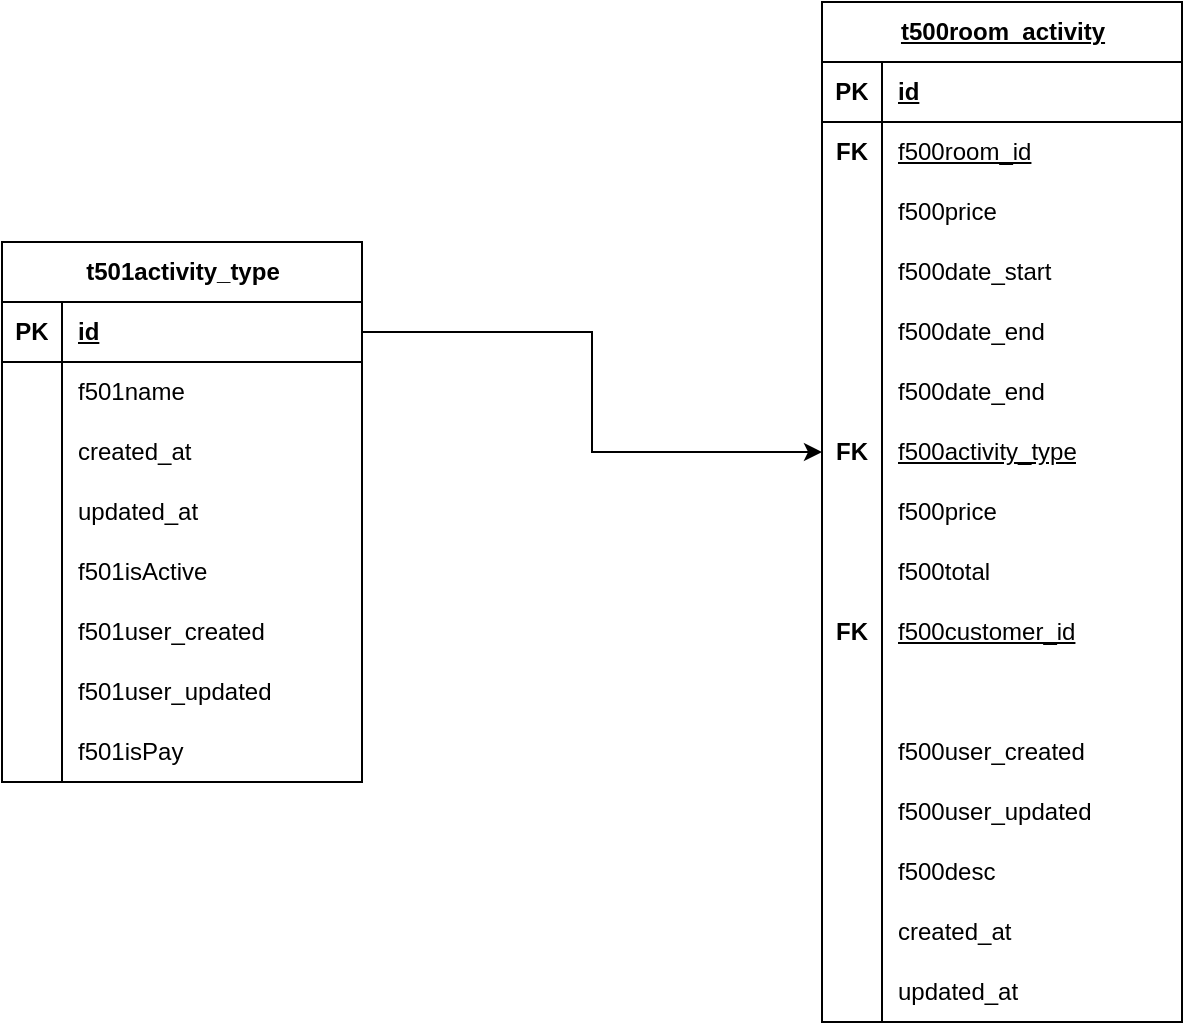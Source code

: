 <mxfile version="24.0.0" type="github" pages="5">
  <diagram id="R2lEEEUBdFMjLlhIrx00" name="Rental Activity">
    <mxGraphModel dx="1364" dy="795" grid="1" gridSize="10" guides="1" tooltips="1" connect="1" arrows="1" fold="1" page="1" pageScale="1" pageWidth="850" pageHeight="1100" math="0" shadow="0" extFonts="Permanent Marker^https://fonts.googleapis.com/css?family=Permanent+Marker">
      <root>
        <mxCell id="0" />
        <mxCell id="1" parent="0" />
        <mxCell id="oF13DgpmihNwLmvEuXmh-94" value="t500room_activity" style="shape=table;startSize=30;container=1;collapsible=1;childLayout=tableLayout;fixedRows=1;rowLines=0;fontStyle=5;align=center;resizeLast=1;html=1;" parent="1" vertex="1">
          <mxGeometry x="540" y="295" width="180" height="510" as="geometry" />
        </mxCell>
        <mxCell id="oF13DgpmihNwLmvEuXmh-95" value="" style="shape=tableRow;horizontal=0;startSize=0;swimlaneHead=0;swimlaneBody=0;fillColor=none;collapsible=0;dropTarget=0;points=[[0,0.5],[1,0.5]];portConstraint=eastwest;top=0;left=0;right=0;bottom=1;" parent="oF13DgpmihNwLmvEuXmh-94" vertex="1">
          <mxGeometry y="30" width="180" height="30" as="geometry" />
        </mxCell>
        <mxCell id="oF13DgpmihNwLmvEuXmh-96" value="PK" style="shape=partialRectangle;connectable=0;fillColor=none;top=0;left=0;bottom=0;right=0;fontStyle=1;overflow=hidden;whiteSpace=wrap;html=1;" parent="oF13DgpmihNwLmvEuXmh-95" vertex="1">
          <mxGeometry width="30" height="30" as="geometry">
            <mxRectangle width="30" height="30" as="alternateBounds" />
          </mxGeometry>
        </mxCell>
        <mxCell id="oF13DgpmihNwLmvEuXmh-97" value="id" style="shape=partialRectangle;connectable=0;fillColor=none;top=0;left=0;bottom=0;right=0;align=left;spacingLeft=6;fontStyle=5;overflow=hidden;whiteSpace=wrap;html=1;" parent="oF13DgpmihNwLmvEuXmh-95" vertex="1">
          <mxGeometry x="30" width="150" height="30" as="geometry">
            <mxRectangle width="150" height="30" as="alternateBounds" />
          </mxGeometry>
        </mxCell>
        <mxCell id="oF13DgpmihNwLmvEuXmh-98" value="" style="shape=tableRow;horizontal=0;startSize=0;swimlaneHead=0;swimlaneBody=0;fillColor=none;collapsible=0;dropTarget=0;points=[[0,0.5],[1,0.5]];portConstraint=eastwest;top=0;left=0;right=0;bottom=0;" parent="oF13DgpmihNwLmvEuXmh-94" vertex="1">
          <mxGeometry y="60" width="180" height="30" as="geometry" />
        </mxCell>
        <mxCell id="oF13DgpmihNwLmvEuXmh-99" value="&lt;b&gt;FK&lt;/b&gt;" style="shape=partialRectangle;connectable=0;fillColor=none;top=0;left=0;bottom=0;right=0;editable=1;overflow=hidden;whiteSpace=wrap;html=1;" parent="oF13DgpmihNwLmvEuXmh-98" vertex="1">
          <mxGeometry width="30" height="30" as="geometry">
            <mxRectangle width="30" height="30" as="alternateBounds" />
          </mxGeometry>
        </mxCell>
        <mxCell id="oF13DgpmihNwLmvEuXmh-100" value="&lt;u&gt;f500room_id&lt;/u&gt;" style="shape=partialRectangle;connectable=0;fillColor=none;top=0;left=0;bottom=0;right=0;align=left;spacingLeft=6;overflow=hidden;whiteSpace=wrap;html=1;" parent="oF13DgpmihNwLmvEuXmh-98" vertex="1">
          <mxGeometry x="30" width="150" height="30" as="geometry">
            <mxRectangle width="150" height="30" as="alternateBounds" />
          </mxGeometry>
        </mxCell>
        <mxCell id="oF13DgpmihNwLmvEuXmh-101" value="" style="shape=tableRow;horizontal=0;startSize=0;swimlaneHead=0;swimlaneBody=0;fillColor=none;collapsible=0;dropTarget=0;points=[[0,0.5],[1,0.5]];portConstraint=eastwest;top=0;left=0;right=0;bottom=0;" parent="oF13DgpmihNwLmvEuXmh-94" vertex="1">
          <mxGeometry y="90" width="180" height="30" as="geometry" />
        </mxCell>
        <mxCell id="oF13DgpmihNwLmvEuXmh-102" value="" style="shape=partialRectangle;connectable=0;fillColor=none;top=0;left=0;bottom=0;right=0;editable=1;overflow=hidden;whiteSpace=wrap;html=1;" parent="oF13DgpmihNwLmvEuXmh-101" vertex="1">
          <mxGeometry width="30" height="30" as="geometry">
            <mxRectangle width="30" height="30" as="alternateBounds" />
          </mxGeometry>
        </mxCell>
        <mxCell id="oF13DgpmihNwLmvEuXmh-103" value="f&lt;span style=&quot;border-color: var(--border-color);&quot;&gt;500&lt;/span&gt;price" style="shape=partialRectangle;connectable=0;fillColor=none;top=0;left=0;bottom=0;right=0;align=left;spacingLeft=6;overflow=hidden;whiteSpace=wrap;html=1;" parent="oF13DgpmihNwLmvEuXmh-101" vertex="1">
          <mxGeometry x="30" width="150" height="30" as="geometry">
            <mxRectangle width="150" height="30" as="alternateBounds" />
          </mxGeometry>
        </mxCell>
        <mxCell id="oF13DgpmihNwLmvEuXmh-104" value="" style="shape=tableRow;horizontal=0;startSize=0;swimlaneHead=0;swimlaneBody=0;fillColor=none;collapsible=0;dropTarget=0;points=[[0,0.5],[1,0.5]];portConstraint=eastwest;top=0;left=0;right=0;bottom=0;" parent="oF13DgpmihNwLmvEuXmh-94" vertex="1">
          <mxGeometry y="120" width="180" height="30" as="geometry" />
        </mxCell>
        <mxCell id="oF13DgpmihNwLmvEuXmh-105" value="" style="shape=partialRectangle;connectable=0;fillColor=none;top=0;left=0;bottom=0;right=0;editable=1;overflow=hidden;whiteSpace=wrap;html=1;" parent="oF13DgpmihNwLmvEuXmh-104" vertex="1">
          <mxGeometry width="30" height="30" as="geometry">
            <mxRectangle width="30" height="30" as="alternateBounds" />
          </mxGeometry>
        </mxCell>
        <mxCell id="oF13DgpmihNwLmvEuXmh-106" value="f&lt;span style=&quot;border-color: var(--border-color);&quot;&gt;500&lt;/span&gt;date_start" style="shape=partialRectangle;connectable=0;fillColor=none;top=0;left=0;bottom=0;right=0;align=left;spacingLeft=6;overflow=hidden;whiteSpace=wrap;html=1;" parent="oF13DgpmihNwLmvEuXmh-104" vertex="1">
          <mxGeometry x="30" width="150" height="30" as="geometry">
            <mxRectangle width="150" height="30" as="alternateBounds" />
          </mxGeometry>
        </mxCell>
        <mxCell id="oF13DgpmihNwLmvEuXmh-126" value="" style="shape=tableRow;horizontal=0;startSize=0;swimlaneHead=0;swimlaneBody=0;fillColor=none;collapsible=0;dropTarget=0;points=[[0,0.5],[1,0.5]];portConstraint=eastwest;top=0;left=0;right=0;bottom=0;" parent="oF13DgpmihNwLmvEuXmh-94" vertex="1">
          <mxGeometry y="150" width="180" height="30" as="geometry" />
        </mxCell>
        <mxCell id="oF13DgpmihNwLmvEuXmh-127" value="" style="shape=partialRectangle;connectable=0;fillColor=none;top=0;left=0;bottom=0;right=0;editable=1;overflow=hidden;whiteSpace=wrap;html=1;" parent="oF13DgpmihNwLmvEuXmh-126" vertex="1">
          <mxGeometry width="30" height="30" as="geometry">
            <mxRectangle width="30" height="30" as="alternateBounds" />
          </mxGeometry>
        </mxCell>
        <mxCell id="oF13DgpmihNwLmvEuXmh-128" value="f500date_end" style="shape=partialRectangle;connectable=0;fillColor=none;top=0;left=0;bottom=0;right=0;align=left;spacingLeft=6;overflow=hidden;whiteSpace=wrap;html=1;" parent="oF13DgpmihNwLmvEuXmh-126" vertex="1">
          <mxGeometry x="30" width="150" height="30" as="geometry">
            <mxRectangle width="150" height="30" as="alternateBounds" />
          </mxGeometry>
        </mxCell>
        <mxCell id="oF13DgpmihNwLmvEuXmh-170" value="" style="shape=tableRow;horizontal=0;startSize=0;swimlaneHead=0;swimlaneBody=0;fillColor=none;collapsible=0;dropTarget=0;points=[[0,0.5],[1,0.5]];portConstraint=eastwest;top=0;left=0;right=0;bottom=0;" parent="oF13DgpmihNwLmvEuXmh-94" vertex="1">
          <mxGeometry y="180" width="180" height="30" as="geometry" />
        </mxCell>
        <mxCell id="oF13DgpmihNwLmvEuXmh-171" value="" style="shape=partialRectangle;connectable=0;fillColor=none;top=0;left=0;bottom=0;right=0;editable=1;overflow=hidden;whiteSpace=wrap;html=1;" parent="oF13DgpmihNwLmvEuXmh-170" vertex="1">
          <mxGeometry width="30" height="30" as="geometry">
            <mxRectangle width="30" height="30" as="alternateBounds" />
          </mxGeometry>
        </mxCell>
        <mxCell id="oF13DgpmihNwLmvEuXmh-172" value="f500date_end" style="shape=partialRectangle;connectable=0;fillColor=none;top=0;left=0;bottom=0;right=0;align=left;spacingLeft=6;overflow=hidden;whiteSpace=wrap;html=1;" parent="oF13DgpmihNwLmvEuXmh-170" vertex="1">
          <mxGeometry x="30" width="150" height="30" as="geometry">
            <mxRectangle width="150" height="30" as="alternateBounds" />
          </mxGeometry>
        </mxCell>
        <mxCell id="oF13DgpmihNwLmvEuXmh-135" value="" style="shape=tableRow;horizontal=0;startSize=0;swimlaneHead=0;swimlaneBody=0;fillColor=none;collapsible=0;dropTarget=0;points=[[0,0.5],[1,0.5]];portConstraint=eastwest;top=0;left=0;right=0;bottom=0;" parent="oF13DgpmihNwLmvEuXmh-94" vertex="1">
          <mxGeometry y="210" width="180" height="30" as="geometry" />
        </mxCell>
        <mxCell id="oF13DgpmihNwLmvEuXmh-136" value="&lt;b&gt;FK&lt;/b&gt;" style="shape=partialRectangle;connectable=0;fillColor=none;top=0;left=0;bottom=0;right=0;editable=1;overflow=hidden;whiteSpace=wrap;html=1;" parent="oF13DgpmihNwLmvEuXmh-135" vertex="1">
          <mxGeometry width="30" height="30" as="geometry">
            <mxRectangle width="30" height="30" as="alternateBounds" />
          </mxGeometry>
        </mxCell>
        <mxCell id="oF13DgpmihNwLmvEuXmh-137" value="&lt;u&gt;f500activity_type&lt;/u&gt;" style="shape=partialRectangle;connectable=0;fillColor=none;top=0;left=0;bottom=0;right=0;align=left;spacingLeft=6;overflow=hidden;whiteSpace=wrap;html=1;" parent="oF13DgpmihNwLmvEuXmh-135" vertex="1">
          <mxGeometry x="30" width="150" height="30" as="geometry">
            <mxRectangle width="150" height="30" as="alternateBounds" />
          </mxGeometry>
        </mxCell>
        <mxCell id="oF13DgpmihNwLmvEuXmh-138" value="" style="shape=tableRow;horizontal=0;startSize=0;swimlaneHead=0;swimlaneBody=0;fillColor=none;collapsible=0;dropTarget=0;points=[[0,0.5],[1,0.5]];portConstraint=eastwest;top=0;left=0;right=0;bottom=0;" parent="oF13DgpmihNwLmvEuXmh-94" vertex="1">
          <mxGeometry y="240" width="180" height="30" as="geometry" />
        </mxCell>
        <mxCell id="oF13DgpmihNwLmvEuXmh-139" value="" style="shape=partialRectangle;connectable=0;fillColor=none;top=0;left=0;bottom=0;right=0;editable=1;overflow=hidden;whiteSpace=wrap;html=1;" parent="oF13DgpmihNwLmvEuXmh-138" vertex="1">
          <mxGeometry width="30" height="30" as="geometry">
            <mxRectangle width="30" height="30" as="alternateBounds" />
          </mxGeometry>
        </mxCell>
        <mxCell id="oF13DgpmihNwLmvEuXmh-140" value="f500price" style="shape=partialRectangle;connectable=0;fillColor=none;top=0;left=0;bottom=0;right=0;align=left;spacingLeft=6;overflow=hidden;whiteSpace=wrap;html=1;" parent="oF13DgpmihNwLmvEuXmh-138" vertex="1">
          <mxGeometry x="30" width="150" height="30" as="geometry">
            <mxRectangle width="150" height="30" as="alternateBounds" />
          </mxGeometry>
        </mxCell>
        <mxCell id="oF13DgpmihNwLmvEuXmh-141" value="" style="shape=tableRow;horizontal=0;startSize=0;swimlaneHead=0;swimlaneBody=0;fillColor=none;collapsible=0;dropTarget=0;points=[[0,0.5],[1,0.5]];portConstraint=eastwest;top=0;left=0;right=0;bottom=0;" parent="oF13DgpmihNwLmvEuXmh-94" vertex="1">
          <mxGeometry y="270" width="180" height="30" as="geometry" />
        </mxCell>
        <mxCell id="oF13DgpmihNwLmvEuXmh-142" value="" style="shape=partialRectangle;connectable=0;fillColor=none;top=0;left=0;bottom=0;right=0;editable=1;overflow=hidden;whiteSpace=wrap;html=1;" parent="oF13DgpmihNwLmvEuXmh-141" vertex="1">
          <mxGeometry width="30" height="30" as="geometry">
            <mxRectangle width="30" height="30" as="alternateBounds" />
          </mxGeometry>
        </mxCell>
        <mxCell id="oF13DgpmihNwLmvEuXmh-143" value="f500total" style="shape=partialRectangle;connectable=0;fillColor=none;top=0;left=0;bottom=0;right=0;align=left;spacingLeft=6;overflow=hidden;whiteSpace=wrap;html=1;" parent="oF13DgpmihNwLmvEuXmh-141" vertex="1">
          <mxGeometry x="30" width="150" height="30" as="geometry">
            <mxRectangle width="150" height="30" as="alternateBounds" />
          </mxGeometry>
        </mxCell>
        <mxCell id="oF13DgpmihNwLmvEuXmh-188" value="" style="shape=tableRow;horizontal=0;startSize=0;swimlaneHead=0;swimlaneBody=0;fillColor=none;collapsible=0;dropTarget=0;points=[[0,0.5],[1,0.5]];portConstraint=eastwest;top=0;left=0;right=0;bottom=0;" parent="oF13DgpmihNwLmvEuXmh-94" vertex="1">
          <mxGeometry y="300" width="180" height="30" as="geometry" />
        </mxCell>
        <mxCell id="oF13DgpmihNwLmvEuXmh-189" value="&lt;b style=&quot;border-color: var(--border-color);&quot;&gt;FK&lt;/b&gt;" style="shape=partialRectangle;connectable=0;fillColor=none;top=0;left=0;bottom=0;right=0;editable=1;overflow=hidden;whiteSpace=wrap;html=1;" parent="oF13DgpmihNwLmvEuXmh-188" vertex="1">
          <mxGeometry width="30" height="30" as="geometry">
            <mxRectangle width="30" height="30" as="alternateBounds" />
          </mxGeometry>
        </mxCell>
        <mxCell id="oF13DgpmihNwLmvEuXmh-190" value="f500customer_id" style="shape=partialRectangle;connectable=0;fillColor=none;top=0;left=0;bottom=0;right=0;align=left;spacingLeft=6;overflow=hidden;whiteSpace=wrap;html=1;fontStyle=4" parent="oF13DgpmihNwLmvEuXmh-188" vertex="1">
          <mxGeometry x="30" width="150" height="30" as="geometry">
            <mxRectangle width="150" height="30" as="alternateBounds" />
          </mxGeometry>
        </mxCell>
        <mxCell id="oF13DgpmihNwLmvEuXmh-242" value="" style="shape=tableRow;horizontal=0;startSize=0;swimlaneHead=0;swimlaneBody=0;fillColor=none;collapsible=0;dropTarget=0;points=[[0,0.5],[1,0.5]];portConstraint=eastwest;top=0;left=0;right=0;bottom=0;" parent="oF13DgpmihNwLmvEuXmh-94" vertex="1">
          <mxGeometry y="330" width="180" height="30" as="geometry" />
        </mxCell>
        <mxCell id="oF13DgpmihNwLmvEuXmh-243" value="" style="shape=partialRectangle;connectable=0;fillColor=none;top=0;left=0;bottom=0;right=0;editable=1;overflow=hidden;whiteSpace=wrap;html=1;" parent="oF13DgpmihNwLmvEuXmh-242" vertex="1">
          <mxGeometry width="30" height="30" as="geometry">
            <mxRectangle width="30" height="30" as="alternateBounds" />
          </mxGeometry>
        </mxCell>
        <mxCell id="oF13DgpmihNwLmvEuXmh-244" value="" style="shape=partialRectangle;connectable=0;fillColor=none;top=0;left=0;bottom=0;right=0;align=left;spacingLeft=6;overflow=hidden;whiteSpace=wrap;html=1;fontStyle=0" parent="oF13DgpmihNwLmvEuXmh-242" vertex="1">
          <mxGeometry x="30" width="150" height="30" as="geometry">
            <mxRectangle width="150" height="30" as="alternateBounds" />
          </mxGeometry>
        </mxCell>
        <mxCell id="oF13DgpmihNwLmvEuXmh-289" value="" style="shape=tableRow;horizontal=0;startSize=0;swimlaneHead=0;swimlaneBody=0;fillColor=none;collapsible=0;dropTarget=0;points=[[0,0.5],[1,0.5]];portConstraint=eastwest;top=0;left=0;right=0;bottom=0;" parent="oF13DgpmihNwLmvEuXmh-94" vertex="1">
          <mxGeometry y="360" width="180" height="30" as="geometry" />
        </mxCell>
        <mxCell id="oF13DgpmihNwLmvEuXmh-290" value="" style="shape=partialRectangle;connectable=0;fillColor=none;top=0;left=0;bottom=0;right=0;editable=1;overflow=hidden;whiteSpace=wrap;html=1;" parent="oF13DgpmihNwLmvEuXmh-289" vertex="1">
          <mxGeometry width="30" height="30" as="geometry">
            <mxRectangle width="30" height="30" as="alternateBounds" />
          </mxGeometry>
        </mxCell>
        <mxCell id="oF13DgpmihNwLmvEuXmh-291" value="f500user_created" style="shape=partialRectangle;connectable=0;fillColor=none;top=0;left=0;bottom=0;right=0;align=left;spacingLeft=6;overflow=hidden;whiteSpace=wrap;html=1;fontStyle=0" parent="oF13DgpmihNwLmvEuXmh-289" vertex="1">
          <mxGeometry x="30" width="150" height="30" as="geometry">
            <mxRectangle width="150" height="30" as="alternateBounds" />
          </mxGeometry>
        </mxCell>
        <mxCell id="oF13DgpmihNwLmvEuXmh-292" value="" style="shape=tableRow;horizontal=0;startSize=0;swimlaneHead=0;swimlaneBody=0;fillColor=none;collapsible=0;dropTarget=0;points=[[0,0.5],[1,0.5]];portConstraint=eastwest;top=0;left=0;right=0;bottom=0;" parent="oF13DgpmihNwLmvEuXmh-94" vertex="1">
          <mxGeometry y="390" width="180" height="30" as="geometry" />
        </mxCell>
        <mxCell id="oF13DgpmihNwLmvEuXmh-293" value="" style="shape=partialRectangle;connectable=0;fillColor=none;top=0;left=0;bottom=0;right=0;editable=1;overflow=hidden;whiteSpace=wrap;html=1;" parent="oF13DgpmihNwLmvEuXmh-292" vertex="1">
          <mxGeometry width="30" height="30" as="geometry">
            <mxRectangle width="30" height="30" as="alternateBounds" />
          </mxGeometry>
        </mxCell>
        <mxCell id="oF13DgpmihNwLmvEuXmh-294" value="f500user_updated" style="shape=partialRectangle;connectable=0;fillColor=none;top=0;left=0;bottom=0;right=0;align=left;spacingLeft=6;overflow=hidden;whiteSpace=wrap;html=1;fontStyle=0" parent="oF13DgpmihNwLmvEuXmh-292" vertex="1">
          <mxGeometry x="30" width="150" height="30" as="geometry">
            <mxRectangle width="150" height="30" as="alternateBounds" />
          </mxGeometry>
        </mxCell>
        <mxCell id="oF13DgpmihNwLmvEuXmh-301" value="" style="shape=tableRow;horizontal=0;startSize=0;swimlaneHead=0;swimlaneBody=0;fillColor=none;collapsible=0;dropTarget=0;points=[[0,0.5],[1,0.5]];portConstraint=eastwest;top=0;left=0;right=0;bottom=0;" parent="oF13DgpmihNwLmvEuXmh-94" vertex="1">
          <mxGeometry y="420" width="180" height="30" as="geometry" />
        </mxCell>
        <mxCell id="oF13DgpmihNwLmvEuXmh-302" value="" style="shape=partialRectangle;connectable=0;fillColor=none;top=0;left=0;bottom=0;right=0;editable=1;overflow=hidden;whiteSpace=wrap;html=1;" parent="oF13DgpmihNwLmvEuXmh-301" vertex="1">
          <mxGeometry width="30" height="30" as="geometry">
            <mxRectangle width="30" height="30" as="alternateBounds" />
          </mxGeometry>
        </mxCell>
        <mxCell id="oF13DgpmihNwLmvEuXmh-303" value="f500desc" style="shape=partialRectangle;connectable=0;fillColor=none;top=0;left=0;bottom=0;right=0;align=left;spacingLeft=6;overflow=hidden;whiteSpace=wrap;html=1;fontStyle=0" parent="oF13DgpmihNwLmvEuXmh-301" vertex="1">
          <mxGeometry x="30" width="150" height="30" as="geometry">
            <mxRectangle width="150" height="30" as="alternateBounds" />
          </mxGeometry>
        </mxCell>
        <mxCell id="oF13DgpmihNwLmvEuXmh-329" value="" style="shape=tableRow;horizontal=0;startSize=0;swimlaneHead=0;swimlaneBody=0;fillColor=none;collapsible=0;dropTarget=0;points=[[0,0.5],[1,0.5]];portConstraint=eastwest;top=0;left=0;right=0;bottom=0;" parent="oF13DgpmihNwLmvEuXmh-94" vertex="1">
          <mxGeometry y="450" width="180" height="30" as="geometry" />
        </mxCell>
        <mxCell id="oF13DgpmihNwLmvEuXmh-330" value="" style="shape=partialRectangle;connectable=0;fillColor=none;top=0;left=0;bottom=0;right=0;editable=1;overflow=hidden;whiteSpace=wrap;html=1;" parent="oF13DgpmihNwLmvEuXmh-329" vertex="1">
          <mxGeometry width="30" height="30" as="geometry">
            <mxRectangle width="30" height="30" as="alternateBounds" />
          </mxGeometry>
        </mxCell>
        <mxCell id="oF13DgpmihNwLmvEuXmh-331" value="created_at" style="shape=partialRectangle;connectable=0;fillColor=none;top=0;left=0;bottom=0;right=0;align=left;spacingLeft=6;overflow=hidden;whiteSpace=wrap;html=1;fontStyle=0" parent="oF13DgpmihNwLmvEuXmh-329" vertex="1">
          <mxGeometry x="30" width="150" height="30" as="geometry">
            <mxRectangle width="150" height="30" as="alternateBounds" />
          </mxGeometry>
        </mxCell>
        <mxCell id="TshJGylema9ynizo6q11-4" value="" style="shape=tableRow;horizontal=0;startSize=0;swimlaneHead=0;swimlaneBody=0;fillColor=none;collapsible=0;dropTarget=0;points=[[0,0.5],[1,0.5]];portConstraint=eastwest;top=0;left=0;right=0;bottom=0;" parent="oF13DgpmihNwLmvEuXmh-94" vertex="1">
          <mxGeometry y="480" width="180" height="30" as="geometry" />
        </mxCell>
        <mxCell id="TshJGylema9ynizo6q11-5" value="" style="shape=partialRectangle;connectable=0;fillColor=none;top=0;left=0;bottom=0;right=0;editable=1;overflow=hidden;whiteSpace=wrap;html=1;" parent="TshJGylema9ynizo6q11-4" vertex="1">
          <mxGeometry width="30" height="30" as="geometry">
            <mxRectangle width="30" height="30" as="alternateBounds" />
          </mxGeometry>
        </mxCell>
        <mxCell id="TshJGylema9ynizo6q11-6" value="updated_at" style="shape=partialRectangle;connectable=0;fillColor=none;top=0;left=0;bottom=0;right=0;align=left;spacingLeft=6;overflow=hidden;whiteSpace=wrap;html=1;fontStyle=0" parent="TshJGylema9ynizo6q11-4" vertex="1">
          <mxGeometry x="30" width="150" height="30" as="geometry">
            <mxRectangle width="150" height="30" as="alternateBounds" />
          </mxGeometry>
        </mxCell>
        <mxCell id="oF13DgpmihNwLmvEuXmh-173" value="t501activity_type" style="shape=table;startSize=30;container=1;collapsible=1;childLayout=tableLayout;fixedRows=1;rowLines=0;fontStyle=1;align=center;resizeLast=1;html=1;" parent="1" vertex="1">
          <mxGeometry x="130" y="415" width="180" height="270" as="geometry" />
        </mxCell>
        <mxCell id="oF13DgpmihNwLmvEuXmh-174" value="" style="shape=tableRow;horizontal=0;startSize=0;swimlaneHead=0;swimlaneBody=0;fillColor=none;collapsible=0;dropTarget=0;points=[[0,0.5],[1,0.5]];portConstraint=eastwest;top=0;left=0;right=0;bottom=1;" parent="oF13DgpmihNwLmvEuXmh-173" vertex="1">
          <mxGeometry y="30" width="180" height="30" as="geometry" />
        </mxCell>
        <mxCell id="oF13DgpmihNwLmvEuXmh-175" value="PK" style="shape=partialRectangle;connectable=0;fillColor=none;top=0;left=0;bottom=0;right=0;fontStyle=1;overflow=hidden;whiteSpace=wrap;html=1;" parent="oF13DgpmihNwLmvEuXmh-174" vertex="1">
          <mxGeometry width="30" height="30" as="geometry">
            <mxRectangle width="30" height="30" as="alternateBounds" />
          </mxGeometry>
        </mxCell>
        <mxCell id="oF13DgpmihNwLmvEuXmh-176" value="id" style="shape=partialRectangle;connectable=0;fillColor=none;top=0;left=0;bottom=0;right=0;align=left;spacingLeft=6;fontStyle=5;overflow=hidden;whiteSpace=wrap;html=1;" parent="oF13DgpmihNwLmvEuXmh-174" vertex="1">
          <mxGeometry x="30" width="150" height="30" as="geometry">
            <mxRectangle width="150" height="30" as="alternateBounds" />
          </mxGeometry>
        </mxCell>
        <mxCell id="oF13DgpmihNwLmvEuXmh-177" value="" style="shape=tableRow;horizontal=0;startSize=0;swimlaneHead=0;swimlaneBody=0;fillColor=none;collapsible=0;dropTarget=0;points=[[0,0.5],[1,0.5]];portConstraint=eastwest;top=0;left=0;right=0;bottom=0;" parent="oF13DgpmihNwLmvEuXmh-173" vertex="1">
          <mxGeometry y="60" width="180" height="30" as="geometry" />
        </mxCell>
        <mxCell id="oF13DgpmihNwLmvEuXmh-178" value="" style="shape=partialRectangle;connectable=0;fillColor=none;top=0;left=0;bottom=0;right=0;editable=1;overflow=hidden;whiteSpace=wrap;html=1;" parent="oF13DgpmihNwLmvEuXmh-177" vertex="1">
          <mxGeometry width="30" height="30" as="geometry">
            <mxRectangle width="30" height="30" as="alternateBounds" />
          </mxGeometry>
        </mxCell>
        <mxCell id="oF13DgpmihNwLmvEuXmh-179" value="f501name" style="shape=partialRectangle;connectable=0;fillColor=none;top=0;left=0;bottom=0;right=0;align=left;spacingLeft=6;overflow=hidden;whiteSpace=wrap;html=1;" parent="oF13DgpmihNwLmvEuXmh-177" vertex="1">
          <mxGeometry x="30" width="150" height="30" as="geometry">
            <mxRectangle width="150" height="30" as="alternateBounds" />
          </mxGeometry>
        </mxCell>
        <mxCell id="oF13DgpmihNwLmvEuXmh-180" value="" style="shape=tableRow;horizontal=0;startSize=0;swimlaneHead=0;swimlaneBody=0;fillColor=none;collapsible=0;dropTarget=0;points=[[0,0.5],[1,0.5]];portConstraint=eastwest;top=0;left=0;right=0;bottom=0;" parent="oF13DgpmihNwLmvEuXmh-173" vertex="1">
          <mxGeometry y="90" width="180" height="30" as="geometry" />
        </mxCell>
        <mxCell id="oF13DgpmihNwLmvEuXmh-181" value="" style="shape=partialRectangle;connectable=0;fillColor=none;top=0;left=0;bottom=0;right=0;editable=1;overflow=hidden;whiteSpace=wrap;html=1;" parent="oF13DgpmihNwLmvEuXmh-180" vertex="1">
          <mxGeometry width="30" height="30" as="geometry">
            <mxRectangle width="30" height="30" as="alternateBounds" />
          </mxGeometry>
        </mxCell>
        <mxCell id="oF13DgpmihNwLmvEuXmh-182" value="created_at" style="shape=partialRectangle;connectable=0;fillColor=none;top=0;left=0;bottom=0;right=0;align=left;spacingLeft=6;overflow=hidden;whiteSpace=wrap;html=1;" parent="oF13DgpmihNwLmvEuXmh-180" vertex="1">
          <mxGeometry x="30" width="150" height="30" as="geometry">
            <mxRectangle width="150" height="30" as="alternateBounds" />
          </mxGeometry>
        </mxCell>
        <mxCell id="oF13DgpmihNwLmvEuXmh-183" value="" style="shape=tableRow;horizontal=0;startSize=0;swimlaneHead=0;swimlaneBody=0;fillColor=none;collapsible=0;dropTarget=0;points=[[0,0.5],[1,0.5]];portConstraint=eastwest;top=0;left=0;right=0;bottom=0;" parent="oF13DgpmihNwLmvEuXmh-173" vertex="1">
          <mxGeometry y="120" width="180" height="30" as="geometry" />
        </mxCell>
        <mxCell id="oF13DgpmihNwLmvEuXmh-184" value="" style="shape=partialRectangle;connectable=0;fillColor=none;top=0;left=0;bottom=0;right=0;editable=1;overflow=hidden;whiteSpace=wrap;html=1;" parent="oF13DgpmihNwLmvEuXmh-183" vertex="1">
          <mxGeometry width="30" height="30" as="geometry">
            <mxRectangle width="30" height="30" as="alternateBounds" />
          </mxGeometry>
        </mxCell>
        <mxCell id="oF13DgpmihNwLmvEuXmh-185" value="updated_at" style="shape=partialRectangle;connectable=0;fillColor=none;top=0;left=0;bottom=0;right=0;align=left;spacingLeft=6;overflow=hidden;whiteSpace=wrap;html=1;" parent="oF13DgpmihNwLmvEuXmh-183" vertex="1">
          <mxGeometry x="30" width="150" height="30" as="geometry">
            <mxRectangle width="150" height="30" as="alternateBounds" />
          </mxGeometry>
        </mxCell>
        <mxCell id="oF13DgpmihNwLmvEuXmh-236" value="" style="shape=tableRow;horizontal=0;startSize=0;swimlaneHead=0;swimlaneBody=0;fillColor=none;collapsible=0;dropTarget=0;points=[[0,0.5],[1,0.5]];portConstraint=eastwest;top=0;left=0;right=0;bottom=0;" parent="oF13DgpmihNwLmvEuXmh-173" vertex="1">
          <mxGeometry y="150" width="180" height="30" as="geometry" />
        </mxCell>
        <mxCell id="oF13DgpmihNwLmvEuXmh-237" value="" style="shape=partialRectangle;connectable=0;fillColor=none;top=0;left=0;bottom=0;right=0;editable=1;overflow=hidden;whiteSpace=wrap;html=1;" parent="oF13DgpmihNwLmvEuXmh-236" vertex="1">
          <mxGeometry width="30" height="30" as="geometry">
            <mxRectangle width="30" height="30" as="alternateBounds" />
          </mxGeometry>
        </mxCell>
        <mxCell id="oF13DgpmihNwLmvEuXmh-238" value="f501isActive" style="shape=partialRectangle;connectable=0;fillColor=none;top=0;left=0;bottom=0;right=0;align=left;spacingLeft=6;overflow=hidden;whiteSpace=wrap;html=1;" parent="oF13DgpmihNwLmvEuXmh-236" vertex="1">
          <mxGeometry x="30" width="150" height="30" as="geometry">
            <mxRectangle width="150" height="30" as="alternateBounds" />
          </mxGeometry>
        </mxCell>
        <mxCell id="oF13DgpmihNwLmvEuXmh-304" value="" style="shape=tableRow;horizontal=0;startSize=0;swimlaneHead=0;swimlaneBody=0;fillColor=none;collapsible=0;dropTarget=0;points=[[0,0.5],[1,0.5]];portConstraint=eastwest;top=0;left=0;right=0;bottom=0;" parent="oF13DgpmihNwLmvEuXmh-173" vertex="1">
          <mxGeometry y="180" width="180" height="30" as="geometry" />
        </mxCell>
        <mxCell id="oF13DgpmihNwLmvEuXmh-305" value="" style="shape=partialRectangle;connectable=0;fillColor=none;top=0;left=0;bottom=0;right=0;editable=1;overflow=hidden;whiteSpace=wrap;html=1;" parent="oF13DgpmihNwLmvEuXmh-304" vertex="1">
          <mxGeometry width="30" height="30" as="geometry">
            <mxRectangle width="30" height="30" as="alternateBounds" />
          </mxGeometry>
        </mxCell>
        <mxCell id="oF13DgpmihNwLmvEuXmh-306" value="f501user_created" style="shape=partialRectangle;connectable=0;fillColor=none;top=0;left=0;bottom=0;right=0;align=left;spacingLeft=6;overflow=hidden;whiteSpace=wrap;html=1;" parent="oF13DgpmihNwLmvEuXmh-304" vertex="1">
          <mxGeometry x="30" width="150" height="30" as="geometry">
            <mxRectangle width="150" height="30" as="alternateBounds" />
          </mxGeometry>
        </mxCell>
        <mxCell id="oF13DgpmihNwLmvEuXmh-326" value="" style="shape=tableRow;horizontal=0;startSize=0;swimlaneHead=0;swimlaneBody=0;fillColor=none;collapsible=0;dropTarget=0;points=[[0,0.5],[1,0.5]];portConstraint=eastwest;top=0;left=0;right=0;bottom=0;" parent="oF13DgpmihNwLmvEuXmh-173" vertex="1">
          <mxGeometry y="210" width="180" height="30" as="geometry" />
        </mxCell>
        <mxCell id="oF13DgpmihNwLmvEuXmh-327" value="" style="shape=partialRectangle;connectable=0;fillColor=none;top=0;left=0;bottom=0;right=0;editable=1;overflow=hidden;whiteSpace=wrap;html=1;" parent="oF13DgpmihNwLmvEuXmh-326" vertex="1">
          <mxGeometry width="30" height="30" as="geometry">
            <mxRectangle width="30" height="30" as="alternateBounds" />
          </mxGeometry>
        </mxCell>
        <mxCell id="oF13DgpmihNwLmvEuXmh-328" value="f501user_updated" style="shape=partialRectangle;connectable=0;fillColor=none;top=0;left=0;bottom=0;right=0;align=left;spacingLeft=6;overflow=hidden;whiteSpace=wrap;html=1;" parent="oF13DgpmihNwLmvEuXmh-326" vertex="1">
          <mxGeometry x="30" width="150" height="30" as="geometry">
            <mxRectangle width="150" height="30" as="alternateBounds" />
          </mxGeometry>
        </mxCell>
        <mxCell id="TshJGylema9ynizo6q11-1" value="" style="shape=tableRow;horizontal=0;startSize=0;swimlaneHead=0;swimlaneBody=0;fillColor=none;collapsible=0;dropTarget=0;points=[[0,0.5],[1,0.5]];portConstraint=eastwest;top=0;left=0;right=0;bottom=0;" parent="oF13DgpmihNwLmvEuXmh-173" vertex="1">
          <mxGeometry y="240" width="180" height="30" as="geometry" />
        </mxCell>
        <mxCell id="TshJGylema9ynizo6q11-2" value="" style="shape=partialRectangle;connectable=0;fillColor=none;top=0;left=0;bottom=0;right=0;editable=1;overflow=hidden;whiteSpace=wrap;html=1;" parent="TshJGylema9ynizo6q11-1" vertex="1">
          <mxGeometry width="30" height="30" as="geometry">
            <mxRectangle width="30" height="30" as="alternateBounds" />
          </mxGeometry>
        </mxCell>
        <mxCell id="TshJGylema9ynizo6q11-3" value="f501isPay" style="shape=partialRectangle;connectable=0;fillColor=none;top=0;left=0;bottom=0;right=0;align=left;spacingLeft=6;overflow=hidden;whiteSpace=wrap;html=1;" parent="TshJGylema9ynizo6q11-1" vertex="1">
          <mxGeometry x="30" width="150" height="30" as="geometry">
            <mxRectangle width="150" height="30" as="alternateBounds" />
          </mxGeometry>
        </mxCell>
        <mxCell id="rkhaVfwFpDgHie6frhg_-1" style="edgeStyle=orthogonalEdgeStyle;rounded=0;orthogonalLoop=1;jettySize=auto;html=1;exitX=1;exitY=0.5;exitDx=0;exitDy=0;" parent="1" source="oF13DgpmihNwLmvEuXmh-174" target="oF13DgpmihNwLmvEuXmh-135" edge="1">
          <mxGeometry relative="1" as="geometry" />
        </mxCell>
      </root>
    </mxGraphModel>
  </diagram>
  <diagram id="nDDe3c0ydg9RMO77lvDQ" name="Billing Management">
    <mxGraphModel dx="537" dy="795" grid="1" gridSize="10" guides="1" tooltips="1" connect="1" arrows="1" fold="1" page="1" pageScale="1" pageWidth="827" pageHeight="1169" math="0" shadow="0">
      <root>
        <mxCell id="0" />
        <mxCell id="1" parent="0" />
        <mxCell id="jFTJmJU2UAh3RgEHl_GA-47" value="t300invoice_master" style="shape=table;startSize=30;container=1;collapsible=1;childLayout=tableLayout;fixedRows=1;rowLines=0;fontStyle=1;align=center;resizeLast=1;html=1;" parent="1" vertex="1">
          <mxGeometry x="1170" y="240" width="180" height="390" as="geometry" />
        </mxCell>
        <mxCell id="jFTJmJU2UAh3RgEHl_GA-48" value="" style="shape=tableRow;horizontal=0;startSize=0;swimlaneHead=0;swimlaneBody=0;fillColor=none;collapsible=0;dropTarget=0;points=[[0,0.5],[1,0.5]];portConstraint=eastwest;top=0;left=0;right=0;bottom=1;" parent="jFTJmJU2UAh3RgEHl_GA-47" vertex="1">
          <mxGeometry y="30" width="180" height="30" as="geometry" />
        </mxCell>
        <mxCell id="jFTJmJU2UAh3RgEHl_GA-49" value="PK" style="shape=partialRectangle;connectable=0;fillColor=none;top=0;left=0;bottom=0;right=0;fontStyle=1;overflow=hidden;whiteSpace=wrap;html=1;" parent="jFTJmJU2UAh3RgEHl_GA-48" vertex="1">
          <mxGeometry width="30" height="30" as="geometry">
            <mxRectangle width="30" height="30" as="alternateBounds" />
          </mxGeometry>
        </mxCell>
        <mxCell id="jFTJmJU2UAh3RgEHl_GA-50" value="id" style="shape=partialRectangle;connectable=0;fillColor=none;top=0;left=0;bottom=0;right=0;align=left;spacingLeft=6;fontStyle=5;overflow=hidden;whiteSpace=wrap;html=1;" parent="jFTJmJU2UAh3RgEHl_GA-48" vertex="1">
          <mxGeometry x="30" width="150" height="30" as="geometry">
            <mxRectangle width="150" height="30" as="alternateBounds" />
          </mxGeometry>
        </mxCell>
        <mxCell id="jFTJmJU2UAh3RgEHl_GA-51" value="" style="shape=tableRow;horizontal=0;startSize=0;swimlaneHead=0;swimlaneBody=0;fillColor=none;collapsible=0;dropTarget=0;points=[[0,0.5],[1,0.5]];portConstraint=eastwest;top=0;left=0;right=0;bottom=0;" parent="jFTJmJU2UAh3RgEHl_GA-47" vertex="1">
          <mxGeometry y="60" width="180" height="30" as="geometry" />
        </mxCell>
        <mxCell id="jFTJmJU2UAh3RgEHl_GA-52" value="" style="shape=partialRectangle;connectable=0;fillColor=none;top=0;left=0;bottom=0;right=0;editable=1;overflow=hidden;whiteSpace=wrap;html=1;" parent="jFTJmJU2UAh3RgEHl_GA-51" vertex="1">
          <mxGeometry width="30" height="30" as="geometry">
            <mxRectangle width="30" height="30" as="alternateBounds" />
          </mxGeometry>
        </mxCell>
        <mxCell id="jFTJmJU2UAh3RgEHl_GA-53" value="f300code" style="shape=partialRectangle;connectable=0;fillColor=none;top=0;left=0;bottom=0;right=0;align=left;spacingLeft=6;overflow=hidden;whiteSpace=wrap;html=1;" parent="jFTJmJU2UAh3RgEHl_GA-51" vertex="1">
          <mxGeometry x="30" width="150" height="30" as="geometry">
            <mxRectangle width="150" height="30" as="alternateBounds" />
          </mxGeometry>
        </mxCell>
        <mxCell id="jFTJmJU2UAh3RgEHl_GA-54" value="" style="shape=tableRow;horizontal=0;startSize=0;swimlaneHead=0;swimlaneBody=0;fillColor=none;collapsible=0;dropTarget=0;points=[[0,0.5],[1,0.5]];portConstraint=eastwest;top=0;left=0;right=0;bottom=0;" parent="jFTJmJU2UAh3RgEHl_GA-47" vertex="1">
          <mxGeometry y="90" width="180" height="30" as="geometry" />
        </mxCell>
        <mxCell id="jFTJmJU2UAh3RgEHl_GA-55" value="" style="shape=partialRectangle;connectable=0;fillColor=none;top=0;left=0;bottom=0;right=0;editable=1;overflow=hidden;whiteSpace=wrap;html=1;" parent="jFTJmJU2UAh3RgEHl_GA-54" vertex="1">
          <mxGeometry width="30" height="30" as="geometry">
            <mxRectangle width="30" height="30" as="alternateBounds" />
          </mxGeometry>
        </mxCell>
        <mxCell id="jFTJmJU2UAh3RgEHl_GA-56" value="created_at" style="shape=partialRectangle;connectable=0;fillColor=none;top=0;left=0;bottom=0;right=0;align=left;spacingLeft=6;overflow=hidden;whiteSpace=wrap;html=1;" parent="jFTJmJU2UAh3RgEHl_GA-54" vertex="1">
          <mxGeometry x="30" width="150" height="30" as="geometry">
            <mxRectangle width="150" height="30" as="alternateBounds" />
          </mxGeometry>
        </mxCell>
        <mxCell id="jFTJmJU2UAh3RgEHl_GA-57" value="" style="shape=tableRow;horizontal=0;startSize=0;swimlaneHead=0;swimlaneBody=0;fillColor=none;collapsible=0;dropTarget=0;points=[[0,0.5],[1,0.5]];portConstraint=eastwest;top=0;left=0;right=0;bottom=0;" parent="jFTJmJU2UAh3RgEHl_GA-47" vertex="1">
          <mxGeometry y="120" width="180" height="30" as="geometry" />
        </mxCell>
        <mxCell id="jFTJmJU2UAh3RgEHl_GA-58" value="" style="shape=partialRectangle;connectable=0;fillColor=none;top=0;left=0;bottom=0;right=0;editable=1;overflow=hidden;whiteSpace=wrap;html=1;" parent="jFTJmJU2UAh3RgEHl_GA-57" vertex="1">
          <mxGeometry width="30" height="30" as="geometry">
            <mxRectangle width="30" height="30" as="alternateBounds" />
          </mxGeometry>
        </mxCell>
        <mxCell id="jFTJmJU2UAh3RgEHl_GA-59" value="updated_at" style="shape=partialRectangle;connectable=0;fillColor=none;top=0;left=0;bottom=0;right=0;align=left;spacingLeft=6;overflow=hidden;whiteSpace=wrap;html=1;" parent="jFTJmJU2UAh3RgEHl_GA-57" vertex="1">
          <mxGeometry x="30" width="150" height="30" as="geometry">
            <mxRectangle width="150" height="30" as="alternateBounds" />
          </mxGeometry>
        </mxCell>
        <mxCell id="jFTJmJU2UAh3RgEHl_GA-60" value="" style="shape=tableRow;horizontal=0;startSize=0;swimlaneHead=0;swimlaneBody=0;fillColor=none;collapsible=0;dropTarget=0;points=[[0,0.5],[1,0.5]];portConstraint=eastwest;top=0;left=0;right=0;bottom=0;" parent="jFTJmJU2UAh3RgEHl_GA-47" vertex="1">
          <mxGeometry y="150" width="180" height="30" as="geometry" />
        </mxCell>
        <mxCell id="jFTJmJU2UAh3RgEHl_GA-61" value="" style="shape=partialRectangle;connectable=0;fillColor=none;top=0;left=0;bottom=0;right=0;editable=1;overflow=hidden;whiteSpace=wrap;html=1;" parent="jFTJmJU2UAh3RgEHl_GA-60" vertex="1">
          <mxGeometry width="30" height="30" as="geometry">
            <mxRectangle width="30" height="30" as="alternateBounds" />
          </mxGeometry>
        </mxCell>
        <mxCell id="jFTJmJU2UAh3RgEHl_GA-62" value="f300user_created" style="shape=partialRectangle;connectable=0;fillColor=none;top=0;left=0;bottom=0;right=0;align=left;spacingLeft=6;overflow=hidden;whiteSpace=wrap;html=1;" parent="jFTJmJU2UAh3RgEHl_GA-60" vertex="1">
          <mxGeometry x="30" width="150" height="30" as="geometry">
            <mxRectangle width="150" height="30" as="alternateBounds" />
          </mxGeometry>
        </mxCell>
        <mxCell id="jFTJmJU2UAh3RgEHl_GA-63" value="" style="shape=tableRow;horizontal=0;startSize=0;swimlaneHead=0;swimlaneBody=0;fillColor=none;collapsible=0;dropTarget=0;points=[[0,0.5],[1,0.5]];portConstraint=eastwest;top=0;left=0;right=0;bottom=0;" parent="jFTJmJU2UAh3RgEHl_GA-47" vertex="1">
          <mxGeometry y="180" width="180" height="30" as="geometry" />
        </mxCell>
        <mxCell id="jFTJmJU2UAh3RgEHl_GA-64" value="" style="shape=partialRectangle;connectable=0;fillColor=none;top=0;left=0;bottom=0;right=0;editable=1;overflow=hidden;whiteSpace=wrap;html=1;" parent="jFTJmJU2UAh3RgEHl_GA-63" vertex="1">
          <mxGeometry width="30" height="30" as="geometry">
            <mxRectangle width="30" height="30" as="alternateBounds" />
          </mxGeometry>
        </mxCell>
        <mxCell id="jFTJmJU2UAh3RgEHl_GA-65" value="f300user_updated" style="shape=partialRectangle;connectable=0;fillColor=none;top=0;left=0;bottom=0;right=0;align=left;spacingLeft=6;overflow=hidden;whiteSpace=wrap;html=1;" parent="jFTJmJU2UAh3RgEHl_GA-63" vertex="1">
          <mxGeometry x="30" width="150" height="30" as="geometry">
            <mxRectangle width="150" height="30" as="alternateBounds" />
          </mxGeometry>
        </mxCell>
        <mxCell id="9caFD3eC-Dx_KNmAI3CS-7" value="" style="shape=tableRow;horizontal=0;startSize=0;swimlaneHead=0;swimlaneBody=0;fillColor=none;collapsible=0;dropTarget=0;points=[[0,0.5],[1,0.5]];portConstraint=eastwest;top=0;left=0;right=0;bottom=0;" parent="jFTJmJU2UAh3RgEHl_GA-47" vertex="1">
          <mxGeometry y="210" width="180" height="30" as="geometry" />
        </mxCell>
        <mxCell id="9caFD3eC-Dx_KNmAI3CS-8" value="" style="shape=partialRectangle;connectable=0;fillColor=none;top=0;left=0;bottom=0;right=0;editable=1;overflow=hidden;whiteSpace=wrap;html=1;" parent="9caFD3eC-Dx_KNmAI3CS-7" vertex="1">
          <mxGeometry width="30" height="30" as="geometry">
            <mxRectangle width="30" height="30" as="alternateBounds" />
          </mxGeometry>
        </mxCell>
        <mxCell id="9caFD3eC-Dx_KNmAI3CS-9" value="f300due_date" style="shape=partialRectangle;connectable=0;fillColor=none;top=0;left=0;bottom=0;right=0;align=left;spacingLeft=6;overflow=hidden;whiteSpace=wrap;html=1;" parent="9caFD3eC-Dx_KNmAI3CS-7" vertex="1">
          <mxGeometry x="30" width="150" height="30" as="geometry">
            <mxRectangle width="150" height="30" as="alternateBounds" />
          </mxGeometry>
        </mxCell>
        <mxCell id="rM51wWjh1ke0Ro11p-23-1" value="" style="shape=tableRow;horizontal=0;startSize=0;swimlaneHead=0;swimlaneBody=0;fillColor=none;collapsible=0;dropTarget=0;points=[[0,0.5],[1,0.5]];portConstraint=eastwest;top=0;left=0;right=0;bottom=0;" parent="jFTJmJU2UAh3RgEHl_GA-47" vertex="1">
          <mxGeometry y="240" width="180" height="30" as="geometry" />
        </mxCell>
        <mxCell id="rM51wWjh1ke0Ro11p-23-2" value="" style="shape=partialRectangle;connectable=0;fillColor=none;top=0;left=0;bottom=0;right=0;editable=1;overflow=hidden;whiteSpace=wrap;html=1;" parent="rM51wWjh1ke0Ro11p-23-1" vertex="1">
          <mxGeometry width="30" height="30" as="geometry">
            <mxRectangle width="30" height="30" as="alternateBounds" />
          </mxGeometry>
        </mxCell>
        <mxCell id="rM51wWjh1ke0Ro11p-23-3" value="f300desc" style="shape=partialRectangle;connectable=0;fillColor=none;top=0;left=0;bottom=0;right=0;align=left;spacingLeft=6;overflow=hidden;whiteSpace=wrap;html=1;" parent="rM51wWjh1ke0Ro11p-23-1" vertex="1">
          <mxGeometry x="30" width="150" height="30" as="geometry">
            <mxRectangle width="150" height="30" as="alternateBounds" />
          </mxGeometry>
        </mxCell>
        <mxCell id="rM51wWjh1ke0Ro11p-23-4" value="" style="shape=tableRow;horizontal=0;startSize=0;swimlaneHead=0;swimlaneBody=0;fillColor=none;collapsible=0;dropTarget=0;points=[[0,0.5],[1,0.5]];portConstraint=eastwest;top=0;left=0;right=0;bottom=0;" parent="jFTJmJU2UAh3RgEHl_GA-47" vertex="1">
          <mxGeometry y="270" width="180" height="30" as="geometry" />
        </mxCell>
        <mxCell id="rM51wWjh1ke0Ro11p-23-5" value="" style="shape=partialRectangle;connectable=0;fillColor=none;top=0;left=0;bottom=0;right=0;editable=1;overflow=hidden;whiteSpace=wrap;html=1;" parent="rM51wWjh1ke0Ro11p-23-4" vertex="1">
          <mxGeometry width="30" height="30" as="geometry">
            <mxRectangle width="30" height="30" as="alternateBounds" />
          </mxGeometry>
        </mxCell>
        <mxCell id="rM51wWjh1ke0Ro11p-23-6" value="f300customer_id" style="shape=partialRectangle;connectable=0;fillColor=none;top=0;left=0;bottom=0;right=0;align=left;spacingLeft=6;overflow=hidden;whiteSpace=wrap;html=1;" parent="rM51wWjh1ke0Ro11p-23-4" vertex="1">
          <mxGeometry x="30" width="150" height="30" as="geometry">
            <mxRectangle width="150" height="30" as="alternateBounds" />
          </mxGeometry>
        </mxCell>
        <mxCell id="rM51wWjh1ke0Ro11p-23-7" value="" style="shape=tableRow;horizontal=0;startSize=0;swimlaneHead=0;swimlaneBody=0;fillColor=none;collapsible=0;dropTarget=0;points=[[0,0.5],[1,0.5]];portConstraint=eastwest;top=0;left=0;right=0;bottom=0;" parent="jFTJmJU2UAh3RgEHl_GA-47" vertex="1">
          <mxGeometry y="300" width="180" height="30" as="geometry" />
        </mxCell>
        <mxCell id="rM51wWjh1ke0Ro11p-23-8" value="" style="shape=partialRectangle;connectable=0;fillColor=none;top=0;left=0;bottom=0;right=0;editable=1;overflow=hidden;whiteSpace=wrap;html=1;" parent="rM51wWjh1ke0Ro11p-23-7" vertex="1">
          <mxGeometry width="30" height="30" as="geometry">
            <mxRectangle width="30" height="30" as="alternateBounds" />
          </mxGeometry>
        </mxCell>
        <mxCell id="rM51wWjh1ke0Ro11p-23-9" value="" style="shape=partialRectangle;connectable=0;fillColor=none;top=0;left=0;bottom=0;right=0;align=left;spacingLeft=6;overflow=hidden;whiteSpace=wrap;html=1;" parent="rM51wWjh1ke0Ro11p-23-7" vertex="1">
          <mxGeometry x="30" width="150" height="30" as="geometry">
            <mxRectangle width="150" height="30" as="alternateBounds" />
          </mxGeometry>
        </mxCell>
        <mxCell id="rM51wWjh1ke0Ro11p-23-10" value="" style="shape=tableRow;horizontal=0;startSize=0;swimlaneHead=0;swimlaneBody=0;fillColor=none;collapsible=0;dropTarget=0;points=[[0,0.5],[1,0.5]];portConstraint=eastwest;top=0;left=0;right=0;bottom=0;" parent="jFTJmJU2UAh3RgEHl_GA-47" vertex="1">
          <mxGeometry y="330" width="180" height="30" as="geometry" />
        </mxCell>
        <mxCell id="rM51wWjh1ke0Ro11p-23-11" value="" style="shape=partialRectangle;connectable=0;fillColor=none;top=0;left=0;bottom=0;right=0;editable=1;overflow=hidden;whiteSpace=wrap;html=1;" parent="rM51wWjh1ke0Ro11p-23-10" vertex="1">
          <mxGeometry width="30" height="30" as="geometry">
            <mxRectangle width="30" height="30" as="alternateBounds" />
          </mxGeometry>
        </mxCell>
        <mxCell id="rM51wWjh1ke0Ro11p-23-12" value="" style="shape=partialRectangle;connectable=0;fillColor=none;top=0;left=0;bottom=0;right=0;align=left;spacingLeft=6;overflow=hidden;whiteSpace=wrap;html=1;" parent="rM51wWjh1ke0Ro11p-23-10" vertex="1">
          <mxGeometry x="30" width="150" height="30" as="geometry">
            <mxRectangle width="150" height="30" as="alternateBounds" />
          </mxGeometry>
        </mxCell>
        <mxCell id="rM51wWjh1ke0Ro11p-23-13" value="" style="shape=tableRow;horizontal=0;startSize=0;swimlaneHead=0;swimlaneBody=0;fillColor=none;collapsible=0;dropTarget=0;points=[[0,0.5],[1,0.5]];portConstraint=eastwest;top=0;left=0;right=0;bottom=0;" parent="jFTJmJU2UAh3RgEHl_GA-47" vertex="1">
          <mxGeometry y="360" width="180" height="30" as="geometry" />
        </mxCell>
        <mxCell id="rM51wWjh1ke0Ro11p-23-14" value="" style="shape=partialRectangle;connectable=0;fillColor=none;top=0;left=0;bottom=0;right=0;editable=1;overflow=hidden;whiteSpace=wrap;html=1;" parent="rM51wWjh1ke0Ro11p-23-13" vertex="1">
          <mxGeometry width="30" height="30" as="geometry">
            <mxRectangle width="30" height="30" as="alternateBounds" />
          </mxGeometry>
        </mxCell>
        <mxCell id="rM51wWjh1ke0Ro11p-23-15" value="" style="shape=partialRectangle;connectable=0;fillColor=none;top=0;left=0;bottom=0;right=0;align=left;spacingLeft=6;overflow=hidden;whiteSpace=wrap;html=1;" parent="rM51wWjh1ke0Ro11p-23-13" vertex="1">
          <mxGeometry x="30" width="150" height="30" as="geometry">
            <mxRectangle width="150" height="30" as="alternateBounds" />
          </mxGeometry>
        </mxCell>
        <mxCell id="jFTJmJU2UAh3RgEHl_GA-70" value="t302receipt" style="shape=table;startSize=30;container=1;collapsible=1;childLayout=tableLayout;fixedRows=1;rowLines=0;fontStyle=1;align=center;resizeLast=1;html=1;" parent="1" vertex="1">
          <mxGeometry x="850" y="300" width="180" height="240" as="geometry" />
        </mxCell>
        <mxCell id="jFTJmJU2UAh3RgEHl_GA-71" value="" style="shape=tableRow;horizontal=0;startSize=0;swimlaneHead=0;swimlaneBody=0;fillColor=none;collapsible=0;dropTarget=0;points=[[0,0.5],[1,0.5]];portConstraint=eastwest;top=0;left=0;right=0;bottom=1;" parent="jFTJmJU2UAh3RgEHl_GA-70" vertex="1">
          <mxGeometry y="30" width="180" height="30" as="geometry" />
        </mxCell>
        <mxCell id="jFTJmJU2UAh3RgEHl_GA-72" value="PK" style="shape=partialRectangle;connectable=0;fillColor=none;top=0;left=0;bottom=0;right=0;fontStyle=1;overflow=hidden;whiteSpace=wrap;html=1;" parent="jFTJmJU2UAh3RgEHl_GA-71" vertex="1">
          <mxGeometry width="30" height="30" as="geometry">
            <mxRectangle width="30" height="30" as="alternateBounds" />
          </mxGeometry>
        </mxCell>
        <mxCell id="jFTJmJU2UAh3RgEHl_GA-73" value="id" style="shape=partialRectangle;connectable=0;fillColor=none;top=0;left=0;bottom=0;right=0;align=left;spacingLeft=6;fontStyle=5;overflow=hidden;whiteSpace=wrap;html=1;" parent="jFTJmJU2UAh3RgEHl_GA-71" vertex="1">
          <mxGeometry x="30" width="150" height="30" as="geometry">
            <mxRectangle width="150" height="30" as="alternateBounds" />
          </mxGeometry>
        </mxCell>
        <mxCell id="jFTJmJU2UAh3RgEHl_GA-74" value="" style="shape=tableRow;horizontal=0;startSize=0;swimlaneHead=0;swimlaneBody=0;fillColor=none;collapsible=0;dropTarget=0;points=[[0,0.5],[1,0.5]];portConstraint=eastwest;top=0;left=0;right=0;bottom=0;" parent="jFTJmJU2UAh3RgEHl_GA-70" vertex="1">
          <mxGeometry y="60" width="180" height="30" as="geometry" />
        </mxCell>
        <mxCell id="jFTJmJU2UAh3RgEHl_GA-75" value="&lt;b&gt;FK&lt;/b&gt;" style="shape=partialRectangle;connectable=0;fillColor=none;top=0;left=0;bottom=0;right=0;editable=1;overflow=hidden;whiteSpace=wrap;html=1;" parent="jFTJmJU2UAh3RgEHl_GA-74" vertex="1">
          <mxGeometry width="30" height="30" as="geometry">
            <mxRectangle width="30" height="30" as="alternateBounds" />
          </mxGeometry>
        </mxCell>
        <mxCell id="jFTJmJU2UAh3RgEHl_GA-76" value="f302invoice_id" style="shape=partialRectangle;connectable=0;fillColor=none;top=0;left=0;bottom=0;right=0;align=left;spacingLeft=6;overflow=hidden;whiteSpace=wrap;html=1;" parent="jFTJmJU2UAh3RgEHl_GA-74" vertex="1">
          <mxGeometry x="30" width="150" height="30" as="geometry">
            <mxRectangle width="150" height="30" as="alternateBounds" />
          </mxGeometry>
        </mxCell>
        <mxCell id="jFTJmJU2UAh3RgEHl_GA-77" value="" style="shape=tableRow;horizontal=0;startSize=0;swimlaneHead=0;swimlaneBody=0;fillColor=none;collapsible=0;dropTarget=0;points=[[0,0.5],[1,0.5]];portConstraint=eastwest;top=0;left=0;right=0;bottom=0;" parent="jFTJmJU2UAh3RgEHl_GA-70" vertex="1">
          <mxGeometry y="90" width="180" height="30" as="geometry" />
        </mxCell>
        <mxCell id="jFTJmJU2UAh3RgEHl_GA-78" value="" style="shape=partialRectangle;connectable=0;fillColor=none;top=0;left=0;bottom=0;right=0;editable=1;overflow=hidden;whiteSpace=wrap;html=1;" parent="jFTJmJU2UAh3RgEHl_GA-77" vertex="1">
          <mxGeometry width="30" height="30" as="geometry">
            <mxRectangle width="30" height="30" as="alternateBounds" />
          </mxGeometry>
        </mxCell>
        <mxCell id="jFTJmJU2UAh3RgEHl_GA-79" value="created_at" style="shape=partialRectangle;connectable=0;fillColor=none;top=0;left=0;bottom=0;right=0;align=left;spacingLeft=6;overflow=hidden;whiteSpace=wrap;html=1;" parent="jFTJmJU2UAh3RgEHl_GA-77" vertex="1">
          <mxGeometry x="30" width="150" height="30" as="geometry">
            <mxRectangle width="150" height="30" as="alternateBounds" />
          </mxGeometry>
        </mxCell>
        <mxCell id="jFTJmJU2UAh3RgEHl_GA-80" value="" style="shape=tableRow;horizontal=0;startSize=0;swimlaneHead=0;swimlaneBody=0;fillColor=none;collapsible=0;dropTarget=0;points=[[0,0.5],[1,0.5]];portConstraint=eastwest;top=0;left=0;right=0;bottom=0;" parent="jFTJmJU2UAh3RgEHl_GA-70" vertex="1">
          <mxGeometry y="120" width="180" height="30" as="geometry" />
        </mxCell>
        <mxCell id="jFTJmJU2UAh3RgEHl_GA-81" value="" style="shape=partialRectangle;connectable=0;fillColor=none;top=0;left=0;bottom=0;right=0;editable=1;overflow=hidden;whiteSpace=wrap;html=1;" parent="jFTJmJU2UAh3RgEHl_GA-80" vertex="1">
          <mxGeometry width="30" height="30" as="geometry">
            <mxRectangle width="30" height="30" as="alternateBounds" />
          </mxGeometry>
        </mxCell>
        <mxCell id="jFTJmJU2UAh3RgEHl_GA-82" value="updated_at" style="shape=partialRectangle;connectable=0;fillColor=none;top=0;left=0;bottom=0;right=0;align=left;spacingLeft=6;overflow=hidden;whiteSpace=wrap;html=1;" parent="jFTJmJU2UAh3RgEHl_GA-80" vertex="1">
          <mxGeometry x="30" width="150" height="30" as="geometry">
            <mxRectangle width="150" height="30" as="alternateBounds" />
          </mxGeometry>
        </mxCell>
        <mxCell id="jFTJmJU2UAh3RgEHl_GA-83" value="" style="shape=tableRow;horizontal=0;startSize=0;swimlaneHead=0;swimlaneBody=0;fillColor=none;collapsible=0;dropTarget=0;points=[[0,0.5],[1,0.5]];portConstraint=eastwest;top=0;left=0;right=0;bottom=0;" parent="jFTJmJU2UAh3RgEHl_GA-70" vertex="1">
          <mxGeometry y="150" width="180" height="30" as="geometry" />
        </mxCell>
        <mxCell id="jFTJmJU2UAh3RgEHl_GA-84" value="" style="shape=partialRectangle;connectable=0;fillColor=none;top=0;left=0;bottom=0;right=0;editable=1;overflow=hidden;whiteSpace=wrap;html=1;" parent="jFTJmJU2UAh3RgEHl_GA-83" vertex="1">
          <mxGeometry width="30" height="30" as="geometry">
            <mxRectangle width="30" height="30" as="alternateBounds" />
          </mxGeometry>
        </mxCell>
        <mxCell id="jFTJmJU2UAh3RgEHl_GA-85" value="f302user_created" style="shape=partialRectangle;connectable=0;fillColor=none;top=0;left=0;bottom=0;right=0;align=left;spacingLeft=6;overflow=hidden;whiteSpace=wrap;html=1;" parent="jFTJmJU2UAh3RgEHl_GA-83" vertex="1">
          <mxGeometry x="30" width="150" height="30" as="geometry">
            <mxRectangle width="150" height="30" as="alternateBounds" />
          </mxGeometry>
        </mxCell>
        <mxCell id="jFTJmJU2UAh3RgEHl_GA-86" value="" style="shape=tableRow;horizontal=0;startSize=0;swimlaneHead=0;swimlaneBody=0;fillColor=none;collapsible=0;dropTarget=0;points=[[0,0.5],[1,0.5]];portConstraint=eastwest;top=0;left=0;right=0;bottom=0;" parent="jFTJmJU2UAh3RgEHl_GA-70" vertex="1">
          <mxGeometry y="180" width="180" height="30" as="geometry" />
        </mxCell>
        <mxCell id="jFTJmJU2UAh3RgEHl_GA-87" value="" style="shape=partialRectangle;connectable=0;fillColor=none;top=0;left=0;bottom=0;right=0;editable=1;overflow=hidden;whiteSpace=wrap;html=1;" parent="jFTJmJU2UAh3RgEHl_GA-86" vertex="1">
          <mxGeometry width="30" height="30" as="geometry">
            <mxRectangle width="30" height="30" as="alternateBounds" />
          </mxGeometry>
        </mxCell>
        <mxCell id="jFTJmJU2UAh3RgEHl_GA-88" value="f302user_updated" style="shape=partialRectangle;connectable=0;fillColor=none;top=0;left=0;bottom=0;right=0;align=left;spacingLeft=6;overflow=hidden;whiteSpace=wrap;html=1;" parent="jFTJmJU2UAh3RgEHl_GA-86" vertex="1">
          <mxGeometry x="30" width="150" height="30" as="geometry">
            <mxRectangle width="150" height="30" as="alternateBounds" />
          </mxGeometry>
        </mxCell>
        <mxCell id="rM51wWjh1ke0Ro11p-23-17" value="" style="shape=tableRow;horizontal=0;startSize=0;swimlaneHead=0;swimlaneBody=0;fillColor=none;collapsible=0;dropTarget=0;points=[[0,0.5],[1,0.5]];portConstraint=eastwest;top=0;left=0;right=0;bottom=0;" parent="jFTJmJU2UAh3RgEHl_GA-70" vertex="1">
          <mxGeometry y="210" width="180" height="30" as="geometry" />
        </mxCell>
        <mxCell id="rM51wWjh1ke0Ro11p-23-18" value="" style="shape=partialRectangle;connectable=0;fillColor=none;top=0;left=0;bottom=0;right=0;editable=1;overflow=hidden;whiteSpace=wrap;html=1;" parent="rM51wWjh1ke0Ro11p-23-17" vertex="1">
          <mxGeometry width="30" height="30" as="geometry">
            <mxRectangle width="30" height="30" as="alternateBounds" />
          </mxGeometry>
        </mxCell>
        <mxCell id="rM51wWjh1ke0Ro11p-23-19" value="&lt;div style=&quot;color: rgb(248, 248, 242); background-color: rgb(39, 40, 34); font-family: Consolas, &amp;quot;Courier New&amp;quot;, monospace; font-size: 14px; line-height: 19px;&quot;&gt;f302receipt_code&lt;/div&gt;" style="shape=partialRectangle;connectable=0;fillColor=none;top=0;left=0;bottom=0;right=0;align=left;spacingLeft=6;overflow=hidden;whiteSpace=wrap;html=1;" parent="rM51wWjh1ke0Ro11p-23-17" vertex="1">
          <mxGeometry x="30" width="150" height="30" as="geometry">
            <mxRectangle width="150" height="30" as="alternateBounds" />
          </mxGeometry>
        </mxCell>
        <mxCell id="jFTJmJU2UAh3RgEHl_GA-91" value="t301invoice_detail" style="shape=table;startSize=30;container=1;collapsible=1;childLayout=tableLayout;fixedRows=1;rowLines=0;fontStyle=1;align=center;resizeLast=1;html=1;" parent="1" vertex="1">
          <mxGeometry x="1420" y="540" width="180" height="450" as="geometry" />
        </mxCell>
        <mxCell id="jFTJmJU2UAh3RgEHl_GA-92" value="" style="shape=tableRow;horizontal=0;startSize=0;swimlaneHead=0;swimlaneBody=0;fillColor=none;collapsible=0;dropTarget=0;points=[[0,0.5],[1,0.5]];portConstraint=eastwest;top=0;left=0;right=0;bottom=1;" parent="jFTJmJU2UAh3RgEHl_GA-91" vertex="1">
          <mxGeometry y="30" width="180" height="30" as="geometry" />
        </mxCell>
        <mxCell id="jFTJmJU2UAh3RgEHl_GA-93" value="PK" style="shape=partialRectangle;connectable=0;fillColor=none;top=0;left=0;bottom=0;right=0;fontStyle=1;overflow=hidden;whiteSpace=wrap;html=1;" parent="jFTJmJU2UAh3RgEHl_GA-92" vertex="1">
          <mxGeometry width="30" height="30" as="geometry">
            <mxRectangle width="30" height="30" as="alternateBounds" />
          </mxGeometry>
        </mxCell>
        <mxCell id="jFTJmJU2UAh3RgEHl_GA-94" value="id" style="shape=partialRectangle;connectable=0;fillColor=none;top=0;left=0;bottom=0;right=0;align=left;spacingLeft=6;fontStyle=5;overflow=hidden;whiteSpace=wrap;html=1;" parent="jFTJmJU2UAh3RgEHl_GA-92" vertex="1">
          <mxGeometry x="30" width="150" height="30" as="geometry">
            <mxRectangle width="150" height="30" as="alternateBounds" />
          </mxGeometry>
        </mxCell>
        <mxCell id="jFTJmJU2UAh3RgEHl_GA-95" value="" style="shape=tableRow;horizontal=0;startSize=0;swimlaneHead=0;swimlaneBody=0;fillColor=none;collapsible=0;dropTarget=0;points=[[0,0.5],[1,0.5]];portConstraint=eastwest;top=0;left=0;right=0;bottom=0;" parent="jFTJmJU2UAh3RgEHl_GA-91" vertex="1">
          <mxGeometry y="60" width="180" height="30" as="geometry" />
        </mxCell>
        <mxCell id="jFTJmJU2UAh3RgEHl_GA-96" value="&lt;b&gt;FK&lt;/b&gt;" style="shape=partialRectangle;connectable=0;fillColor=none;top=0;left=0;bottom=0;right=0;editable=1;overflow=hidden;whiteSpace=wrap;html=1;" parent="jFTJmJU2UAh3RgEHl_GA-95" vertex="1">
          <mxGeometry width="30" height="30" as="geometry">
            <mxRectangle width="30" height="30" as="alternateBounds" />
          </mxGeometry>
        </mxCell>
        <mxCell id="jFTJmJU2UAh3RgEHl_GA-97" value="&lt;u&gt;f301invoice_id&lt;/u&gt;" style="shape=partialRectangle;connectable=0;fillColor=none;top=0;left=0;bottom=0;right=0;align=left;spacingLeft=6;overflow=hidden;whiteSpace=wrap;html=1;" parent="jFTJmJU2UAh3RgEHl_GA-95" vertex="1">
          <mxGeometry x="30" width="150" height="30" as="geometry">
            <mxRectangle width="150" height="30" as="alternateBounds" />
          </mxGeometry>
        </mxCell>
        <mxCell id="jFTJmJU2UAh3RgEHl_GA-98" value="" style="shape=tableRow;horizontal=0;startSize=0;swimlaneHead=0;swimlaneBody=0;fillColor=none;collapsible=0;dropTarget=0;points=[[0,0.5],[1,0.5]];portConstraint=eastwest;top=0;left=0;right=0;bottom=0;" parent="jFTJmJU2UAh3RgEHl_GA-91" vertex="1">
          <mxGeometry y="90" width="180" height="30" as="geometry" />
        </mxCell>
        <mxCell id="jFTJmJU2UAh3RgEHl_GA-99" value="&lt;b&gt;FK&lt;/b&gt;" style="shape=partialRectangle;connectable=0;fillColor=none;top=0;left=0;bottom=0;right=0;editable=1;overflow=hidden;whiteSpace=wrap;html=1;" parent="jFTJmJU2UAh3RgEHl_GA-98" vertex="1">
          <mxGeometry width="30" height="30" as="geometry">
            <mxRectangle width="30" height="30" as="alternateBounds" />
          </mxGeometry>
        </mxCell>
        <mxCell id="jFTJmJU2UAh3RgEHl_GA-100" value="&lt;u&gt;f301income_id&lt;/u&gt;" style="shape=partialRectangle;connectable=0;fillColor=none;top=0;left=0;bottom=0;right=0;align=left;spacingLeft=6;overflow=hidden;whiteSpace=wrap;html=1;" parent="jFTJmJU2UAh3RgEHl_GA-98" vertex="1">
          <mxGeometry x="30" width="150" height="30" as="geometry">
            <mxRectangle width="150" height="30" as="alternateBounds" />
          </mxGeometry>
        </mxCell>
        <mxCell id="jFTJmJU2UAh3RgEHl_GA-101" value="" style="shape=tableRow;horizontal=0;startSize=0;swimlaneHead=0;swimlaneBody=0;fillColor=none;collapsible=0;dropTarget=0;points=[[0,0.5],[1,0.5]];portConstraint=eastwest;top=0;left=0;right=0;bottom=0;" parent="jFTJmJU2UAh3RgEHl_GA-91" vertex="1">
          <mxGeometry y="120" width="180" height="30" as="geometry" />
        </mxCell>
        <mxCell id="jFTJmJU2UAh3RgEHl_GA-102" value="" style="shape=partialRectangle;connectable=0;fillColor=none;top=0;left=0;bottom=0;right=0;editable=1;overflow=hidden;whiteSpace=wrap;html=1;" parent="jFTJmJU2UAh3RgEHl_GA-101" vertex="1">
          <mxGeometry width="30" height="30" as="geometry">
            <mxRectangle width="30" height="30" as="alternateBounds" />
          </mxGeometry>
        </mxCell>
        <mxCell id="jFTJmJU2UAh3RgEHl_GA-103" value="f301total" style="shape=partialRectangle;connectable=0;fillColor=none;top=0;left=0;bottom=0;right=0;align=left;spacingLeft=6;overflow=hidden;whiteSpace=wrap;html=1;" parent="jFTJmJU2UAh3RgEHl_GA-101" vertex="1">
          <mxGeometry x="30" width="150" height="30" as="geometry">
            <mxRectangle width="150" height="30" as="alternateBounds" />
          </mxGeometry>
        </mxCell>
        <mxCell id="jFTJmJU2UAh3RgEHl_GA-104" value="" style="shape=tableRow;horizontal=0;startSize=0;swimlaneHead=0;swimlaneBody=0;fillColor=none;collapsible=0;dropTarget=0;points=[[0,0.5],[1,0.5]];portConstraint=eastwest;top=0;left=0;right=0;bottom=0;" parent="jFTJmJU2UAh3RgEHl_GA-91" vertex="1">
          <mxGeometry y="150" width="180" height="30" as="geometry" />
        </mxCell>
        <mxCell id="jFTJmJU2UAh3RgEHl_GA-105" value="" style="shape=partialRectangle;connectable=0;fillColor=none;top=0;left=0;bottom=0;right=0;editable=1;overflow=hidden;whiteSpace=wrap;html=1;" parent="jFTJmJU2UAh3RgEHl_GA-104" vertex="1">
          <mxGeometry width="30" height="30" as="geometry">
            <mxRectangle width="30" height="30" as="alternateBounds" />
          </mxGeometry>
        </mxCell>
        <mxCell id="jFTJmJU2UAh3RgEHl_GA-106" value="f301debit" style="shape=partialRectangle;connectable=0;fillColor=none;top=0;left=0;bottom=0;right=0;align=left;spacingLeft=6;overflow=hidden;whiteSpace=wrap;html=1;" parent="jFTJmJU2UAh3RgEHl_GA-104" vertex="1">
          <mxGeometry x="30" width="150" height="30" as="geometry">
            <mxRectangle width="150" height="30" as="alternateBounds" />
          </mxGeometry>
        </mxCell>
        <mxCell id="jFTJmJU2UAh3RgEHl_GA-107" value="" style="shape=tableRow;horizontal=0;startSize=0;swimlaneHead=0;swimlaneBody=0;fillColor=none;collapsible=0;dropTarget=0;points=[[0,0.5],[1,0.5]];portConstraint=eastwest;top=0;left=0;right=0;bottom=0;" parent="jFTJmJU2UAh3RgEHl_GA-91" vertex="1">
          <mxGeometry y="180" width="180" height="30" as="geometry" />
        </mxCell>
        <mxCell id="jFTJmJU2UAh3RgEHl_GA-108" value="" style="shape=partialRectangle;connectable=0;fillColor=none;top=0;left=0;bottom=0;right=0;editable=1;overflow=hidden;whiteSpace=wrap;html=1;" parent="jFTJmJU2UAh3RgEHl_GA-107" vertex="1">
          <mxGeometry width="30" height="30" as="geometry">
            <mxRectangle width="30" height="30" as="alternateBounds" />
          </mxGeometry>
        </mxCell>
        <mxCell id="jFTJmJU2UAh3RgEHl_GA-109" value="f301credit" style="shape=partialRectangle;connectable=0;fillColor=none;top=0;left=0;bottom=0;right=0;align=left;spacingLeft=6;overflow=hidden;whiteSpace=wrap;html=1;" parent="jFTJmJU2UAh3RgEHl_GA-107" vertex="1">
          <mxGeometry x="30" width="150" height="30" as="geometry">
            <mxRectangle width="150" height="30" as="alternateBounds" />
          </mxGeometry>
        </mxCell>
        <mxCell id="jFTJmJU2UAh3RgEHl_GA-110" value="" style="shape=tableRow;horizontal=0;startSize=0;swimlaneHead=0;swimlaneBody=0;fillColor=none;collapsible=0;dropTarget=0;points=[[0,0.5],[1,0.5]];portConstraint=eastwest;top=0;left=0;right=0;bottom=0;" parent="jFTJmJU2UAh3RgEHl_GA-91" vertex="1">
          <mxGeometry y="210" width="180" height="30" as="geometry" />
        </mxCell>
        <mxCell id="jFTJmJU2UAh3RgEHl_GA-111" value="" style="shape=partialRectangle;connectable=0;fillColor=none;top=0;left=0;bottom=0;right=0;editable=1;overflow=hidden;whiteSpace=wrap;html=1;" parent="jFTJmJU2UAh3RgEHl_GA-110" vertex="1">
          <mxGeometry width="30" height="30" as="geometry">
            <mxRectangle width="30" height="30" as="alternateBounds" />
          </mxGeometry>
        </mxCell>
        <mxCell id="jFTJmJU2UAh3RgEHl_GA-112" value="f301user_created" style="shape=partialRectangle;connectable=0;fillColor=none;top=0;left=0;bottom=0;right=0;align=left;spacingLeft=6;overflow=hidden;whiteSpace=wrap;html=1;" parent="jFTJmJU2UAh3RgEHl_GA-110" vertex="1">
          <mxGeometry x="30" width="150" height="30" as="geometry">
            <mxRectangle width="150" height="30" as="alternateBounds" />
          </mxGeometry>
        </mxCell>
        <mxCell id="jFTJmJU2UAh3RgEHl_GA-113" value="" style="shape=tableRow;horizontal=0;startSize=0;swimlaneHead=0;swimlaneBody=0;fillColor=none;collapsible=0;dropTarget=0;points=[[0,0.5],[1,0.5]];portConstraint=eastwest;top=0;left=0;right=0;bottom=0;" parent="jFTJmJU2UAh3RgEHl_GA-91" vertex="1">
          <mxGeometry y="240" width="180" height="30" as="geometry" />
        </mxCell>
        <mxCell id="jFTJmJU2UAh3RgEHl_GA-114" value="" style="shape=partialRectangle;connectable=0;fillColor=none;top=0;left=0;bottom=0;right=0;editable=1;overflow=hidden;whiteSpace=wrap;html=1;" parent="jFTJmJU2UAh3RgEHl_GA-113" vertex="1">
          <mxGeometry width="30" height="30" as="geometry">
            <mxRectangle width="30" height="30" as="alternateBounds" />
          </mxGeometry>
        </mxCell>
        <mxCell id="jFTJmJU2UAh3RgEHl_GA-115" value="f301user_updated" style="shape=partialRectangle;connectable=0;fillColor=none;top=0;left=0;bottom=0;right=0;align=left;spacingLeft=6;overflow=hidden;whiteSpace=wrap;html=1;" parent="jFTJmJU2UAh3RgEHl_GA-113" vertex="1">
          <mxGeometry x="30" width="150" height="30" as="geometry">
            <mxRectangle width="150" height="30" as="alternateBounds" />
          </mxGeometry>
        </mxCell>
        <mxCell id="jFTJmJU2UAh3RgEHl_GA-116" value="" style="shape=tableRow;horizontal=0;startSize=0;swimlaneHead=0;swimlaneBody=0;fillColor=none;collapsible=0;dropTarget=0;points=[[0,0.5],[1,0.5]];portConstraint=eastwest;top=0;left=0;right=0;bottom=0;" parent="jFTJmJU2UAh3RgEHl_GA-91" vertex="1">
          <mxGeometry y="270" width="180" height="30" as="geometry" />
        </mxCell>
        <mxCell id="jFTJmJU2UAh3RgEHl_GA-117" value="" style="shape=partialRectangle;connectable=0;fillColor=none;top=0;left=0;bottom=0;right=0;editable=1;overflow=hidden;whiteSpace=wrap;html=1;" parent="jFTJmJU2UAh3RgEHl_GA-116" vertex="1">
          <mxGeometry width="30" height="30" as="geometry">
            <mxRectangle width="30" height="30" as="alternateBounds" />
          </mxGeometry>
        </mxCell>
        <mxCell id="jFTJmJU2UAh3RgEHl_GA-118" value="created_at" style="shape=partialRectangle;connectable=0;fillColor=none;top=0;left=0;bottom=0;right=0;align=left;spacingLeft=6;overflow=hidden;whiteSpace=wrap;html=1;" parent="jFTJmJU2UAh3RgEHl_GA-116" vertex="1">
          <mxGeometry x="30" width="150" height="30" as="geometry">
            <mxRectangle width="150" height="30" as="alternateBounds" />
          </mxGeometry>
        </mxCell>
        <mxCell id="jFTJmJU2UAh3RgEHl_GA-119" value="" style="shape=tableRow;horizontal=0;startSize=0;swimlaneHead=0;swimlaneBody=0;fillColor=none;collapsible=0;dropTarget=0;points=[[0,0.5],[1,0.5]];portConstraint=eastwest;top=0;left=0;right=0;bottom=0;" parent="jFTJmJU2UAh3RgEHl_GA-91" vertex="1">
          <mxGeometry y="300" width="180" height="30" as="geometry" />
        </mxCell>
        <mxCell id="jFTJmJU2UAh3RgEHl_GA-120" value="" style="shape=partialRectangle;connectable=0;fillColor=none;top=0;left=0;bottom=0;right=0;editable=1;overflow=hidden;whiteSpace=wrap;html=1;" parent="jFTJmJU2UAh3RgEHl_GA-119" vertex="1">
          <mxGeometry width="30" height="30" as="geometry">
            <mxRectangle width="30" height="30" as="alternateBounds" />
          </mxGeometry>
        </mxCell>
        <mxCell id="jFTJmJU2UAh3RgEHl_GA-121" value="updated_at" style="shape=partialRectangle;connectable=0;fillColor=none;top=0;left=0;bottom=0;right=0;align=left;spacingLeft=6;overflow=hidden;whiteSpace=wrap;html=1;" parent="jFTJmJU2UAh3RgEHl_GA-119" vertex="1">
          <mxGeometry x="30" width="150" height="30" as="geometry">
            <mxRectangle width="150" height="30" as="alternateBounds" />
          </mxGeometry>
        </mxCell>
        <mxCell id="1YbIQUUeiqkyqsvbRnwW-1" value="" style="shape=tableRow;horizontal=0;startSize=0;swimlaneHead=0;swimlaneBody=0;fillColor=none;collapsible=0;dropTarget=0;points=[[0,0.5],[1,0.5]];portConstraint=eastwest;top=0;left=0;right=0;bottom=0;" parent="jFTJmJU2UAh3RgEHl_GA-91" vertex="1">
          <mxGeometry y="330" width="180" height="30" as="geometry" />
        </mxCell>
        <mxCell id="1YbIQUUeiqkyqsvbRnwW-2" value="" style="shape=partialRectangle;connectable=0;fillColor=none;top=0;left=0;bottom=0;right=0;editable=1;overflow=hidden;whiteSpace=wrap;html=1;" parent="1YbIQUUeiqkyqsvbRnwW-1" vertex="1">
          <mxGeometry width="30" height="30" as="geometry">
            <mxRectangle width="30" height="30" as="alternateBounds" />
          </mxGeometry>
        </mxCell>
        <mxCell id="1YbIQUUeiqkyqsvbRnwW-3" value="f301desc" style="shape=partialRectangle;connectable=0;fillColor=none;top=0;left=0;bottom=0;right=0;align=left;spacingLeft=6;overflow=hidden;whiteSpace=wrap;html=1;" parent="1YbIQUUeiqkyqsvbRnwW-1" vertex="1">
          <mxGeometry x="30" width="150" height="30" as="geometry">
            <mxRectangle width="150" height="30" as="alternateBounds" />
          </mxGeometry>
        </mxCell>
        <mxCell id="9caFD3eC-Dx_KNmAI3CS-1" value="" style="shape=tableRow;horizontal=0;startSize=0;swimlaneHead=0;swimlaneBody=0;fillColor=none;collapsible=0;dropTarget=0;points=[[0,0.5],[1,0.5]];portConstraint=eastwest;top=0;left=0;right=0;bottom=0;" parent="jFTJmJU2UAh3RgEHl_GA-91" vertex="1">
          <mxGeometry y="360" width="180" height="30" as="geometry" />
        </mxCell>
        <mxCell id="9caFD3eC-Dx_KNmAI3CS-2" value="" style="shape=partialRectangle;connectable=0;fillColor=none;top=0;left=0;bottom=0;right=0;editable=1;overflow=hidden;whiteSpace=wrap;html=1;" parent="9caFD3eC-Dx_KNmAI3CS-1" vertex="1">
          <mxGeometry width="30" height="30" as="geometry">
            <mxRectangle width="30" height="30" as="alternateBounds" />
          </mxGeometry>
        </mxCell>
        <mxCell id="9caFD3eC-Dx_KNmAI3CS-3" value="f301quantity" style="shape=partialRectangle;connectable=0;fillColor=none;top=0;left=0;bottom=0;right=0;align=left;spacingLeft=6;overflow=hidden;whiteSpace=wrap;html=1;" parent="9caFD3eC-Dx_KNmAI3CS-1" vertex="1">
          <mxGeometry x="30" width="150" height="30" as="geometry">
            <mxRectangle width="150" height="30" as="alternateBounds" />
          </mxGeometry>
        </mxCell>
        <mxCell id="9caFD3eC-Dx_KNmAI3CS-4" value="" style="shape=tableRow;horizontal=0;startSize=0;swimlaneHead=0;swimlaneBody=0;fillColor=none;collapsible=0;dropTarget=0;points=[[0,0.5],[1,0.5]];portConstraint=eastwest;top=0;left=0;right=0;bottom=0;" parent="jFTJmJU2UAh3RgEHl_GA-91" vertex="1">
          <mxGeometry y="390" width="180" height="30" as="geometry" />
        </mxCell>
        <mxCell id="9caFD3eC-Dx_KNmAI3CS-5" value="FK" style="shape=partialRectangle;connectable=0;fillColor=none;top=0;left=0;bottom=0;right=0;editable=1;overflow=hidden;whiteSpace=wrap;html=1;" parent="9caFD3eC-Dx_KNmAI3CS-4" vertex="1">
          <mxGeometry width="30" height="30" as="geometry">
            <mxRectangle width="30" height="30" as="alternateBounds" />
          </mxGeometry>
        </mxCell>
        <mxCell id="9caFD3eC-Dx_KNmAI3CS-6" value="&lt;u&gt;f301bundle_id&lt;/u&gt;" style="shape=partialRectangle;connectable=0;fillColor=none;top=0;left=0;bottom=0;right=0;align=left;spacingLeft=6;overflow=hidden;whiteSpace=wrap;html=1;" parent="9caFD3eC-Dx_KNmAI3CS-4" vertex="1">
          <mxGeometry x="30" width="150" height="30" as="geometry">
            <mxRectangle width="150" height="30" as="alternateBounds" />
          </mxGeometry>
        </mxCell>
        <mxCell id="6O7rw958xaPOF8VJOtIw-130" value="" style="shape=tableRow;horizontal=0;startSize=0;swimlaneHead=0;swimlaneBody=0;fillColor=none;collapsible=0;dropTarget=0;points=[[0,0.5],[1,0.5]];portConstraint=eastwest;top=0;left=0;right=0;bottom=0;" parent="jFTJmJU2UAh3RgEHl_GA-91" vertex="1">
          <mxGeometry y="420" width="180" height="30" as="geometry" />
        </mxCell>
        <mxCell id="6O7rw958xaPOF8VJOtIw-131" value="FK" style="shape=partialRectangle;connectable=0;fillColor=none;top=0;left=0;bottom=0;right=0;editable=1;overflow=hidden;whiteSpace=wrap;html=1;" parent="6O7rw958xaPOF8VJOtIw-130" vertex="1">
          <mxGeometry width="30" height="30" as="geometry">
            <mxRectangle width="30" height="30" as="alternateBounds" />
          </mxGeometry>
        </mxCell>
        <mxCell id="6O7rw958xaPOF8VJOtIw-132" value="&lt;u&gt;f301discount_id&lt;/u&gt;" style="shape=partialRectangle;connectable=0;fillColor=none;top=0;left=0;bottom=0;right=0;align=left;spacingLeft=6;overflow=hidden;whiteSpace=wrap;html=1;" parent="6O7rw958xaPOF8VJOtIw-130" vertex="1">
          <mxGeometry x="30" width="150" height="30" as="geometry">
            <mxRectangle width="150" height="30" as="alternateBounds" />
          </mxGeometry>
        </mxCell>
        <mxCell id="1YbIQUUeiqkyqsvbRnwW-4" style="edgeStyle=orthogonalEdgeStyle;rounded=0;orthogonalLoop=1;jettySize=auto;html=1;exitX=0;exitY=0.5;exitDx=0;exitDy=0;" parent="1" source="jFTJmJU2UAh3RgEHl_GA-95" target="jFTJmJU2UAh3RgEHl_GA-48" edge="1">
          <mxGeometry relative="1" as="geometry" />
        </mxCell>
        <mxCell id="2XwN6EAxs5LhjU1WSEoB-1" value="t303income_code" style="shape=table;startSize=30;container=1;collapsible=1;childLayout=tableLayout;fixedRows=1;rowLines=0;fontStyle=1;align=center;resizeLast=1;html=1;" parent="1" vertex="1">
          <mxGeometry x="1860" y="540" width="180" height="270" as="geometry" />
        </mxCell>
        <mxCell id="2XwN6EAxs5LhjU1WSEoB-2" value="" style="shape=tableRow;horizontal=0;startSize=0;swimlaneHead=0;swimlaneBody=0;fillColor=none;collapsible=0;dropTarget=0;points=[[0,0.5],[1,0.5]];portConstraint=eastwest;top=0;left=0;right=0;bottom=1;" parent="2XwN6EAxs5LhjU1WSEoB-1" vertex="1">
          <mxGeometry y="30" width="180" height="30" as="geometry" />
        </mxCell>
        <mxCell id="2XwN6EAxs5LhjU1WSEoB-3" value="PK" style="shape=partialRectangle;connectable=0;fillColor=none;top=0;left=0;bottom=0;right=0;fontStyle=1;overflow=hidden;whiteSpace=wrap;html=1;" parent="2XwN6EAxs5LhjU1WSEoB-2" vertex="1">
          <mxGeometry width="30" height="30" as="geometry">
            <mxRectangle width="30" height="30" as="alternateBounds" />
          </mxGeometry>
        </mxCell>
        <mxCell id="2XwN6EAxs5LhjU1WSEoB-4" value="id" style="shape=partialRectangle;connectable=0;fillColor=none;top=0;left=0;bottom=0;right=0;align=left;spacingLeft=6;fontStyle=5;overflow=hidden;whiteSpace=wrap;html=1;" parent="2XwN6EAxs5LhjU1WSEoB-2" vertex="1">
          <mxGeometry x="30" width="150" height="30" as="geometry">
            <mxRectangle width="150" height="30" as="alternateBounds" />
          </mxGeometry>
        </mxCell>
        <mxCell id="2XwN6EAxs5LhjU1WSEoB-5" value="" style="shape=tableRow;horizontal=0;startSize=0;swimlaneHead=0;swimlaneBody=0;fillColor=none;collapsible=0;dropTarget=0;points=[[0,0.5],[1,0.5]];portConstraint=eastwest;top=0;left=0;right=0;bottom=0;" parent="2XwN6EAxs5LhjU1WSEoB-1" vertex="1">
          <mxGeometry y="60" width="180" height="30" as="geometry" />
        </mxCell>
        <mxCell id="2XwN6EAxs5LhjU1WSEoB-6" value="" style="shape=partialRectangle;connectable=0;fillColor=none;top=0;left=0;bottom=0;right=0;editable=1;overflow=hidden;whiteSpace=wrap;html=1;" parent="2XwN6EAxs5LhjU1WSEoB-5" vertex="1">
          <mxGeometry width="30" height="30" as="geometry">
            <mxRectangle width="30" height="30" as="alternateBounds" />
          </mxGeometry>
        </mxCell>
        <mxCell id="2XwN6EAxs5LhjU1WSEoB-7" value="f303code" style="shape=partialRectangle;connectable=0;fillColor=none;top=0;left=0;bottom=0;right=0;align=left;spacingLeft=6;overflow=hidden;whiteSpace=wrap;html=1;" parent="2XwN6EAxs5LhjU1WSEoB-5" vertex="1">
          <mxGeometry x="30" width="150" height="30" as="geometry">
            <mxRectangle width="150" height="30" as="alternateBounds" />
          </mxGeometry>
        </mxCell>
        <mxCell id="2XwN6EAxs5LhjU1WSEoB-8" value="" style="shape=tableRow;horizontal=0;startSize=0;swimlaneHead=0;swimlaneBody=0;fillColor=none;collapsible=0;dropTarget=0;points=[[0,0.5],[1,0.5]];portConstraint=eastwest;top=0;left=0;right=0;bottom=0;" parent="2XwN6EAxs5LhjU1WSEoB-1" vertex="1">
          <mxGeometry y="90" width="180" height="30" as="geometry" />
        </mxCell>
        <mxCell id="2XwN6EAxs5LhjU1WSEoB-9" value="" style="shape=partialRectangle;connectable=0;fillColor=none;top=0;left=0;bottom=0;right=0;editable=1;overflow=hidden;whiteSpace=wrap;html=1;" parent="2XwN6EAxs5LhjU1WSEoB-8" vertex="1">
          <mxGeometry width="30" height="30" as="geometry">
            <mxRectangle width="30" height="30" as="alternateBounds" />
          </mxGeometry>
        </mxCell>
        <mxCell id="2XwN6EAxs5LhjU1WSEoB-10" value="f303name" style="shape=partialRectangle;connectable=0;fillColor=none;top=0;left=0;bottom=0;right=0;align=left;spacingLeft=6;overflow=hidden;whiteSpace=wrap;html=1;" parent="2XwN6EAxs5LhjU1WSEoB-8" vertex="1">
          <mxGeometry x="30" width="150" height="30" as="geometry">
            <mxRectangle width="150" height="30" as="alternateBounds" />
          </mxGeometry>
        </mxCell>
        <mxCell id="2XwN6EAxs5LhjU1WSEoB-11" value="" style="shape=tableRow;horizontal=0;startSize=0;swimlaneHead=0;swimlaneBody=0;fillColor=none;collapsible=0;dropTarget=0;points=[[0,0.5],[1,0.5]];portConstraint=eastwest;top=0;left=0;right=0;bottom=0;" parent="2XwN6EAxs5LhjU1WSEoB-1" vertex="1">
          <mxGeometry y="120" width="180" height="30" as="geometry" />
        </mxCell>
        <mxCell id="2XwN6EAxs5LhjU1WSEoB-12" value="" style="shape=partialRectangle;connectable=0;fillColor=none;top=0;left=0;bottom=0;right=0;editable=1;overflow=hidden;whiteSpace=wrap;html=1;" parent="2XwN6EAxs5LhjU1WSEoB-11" vertex="1">
          <mxGeometry width="30" height="30" as="geometry">
            <mxRectangle width="30" height="30" as="alternateBounds" />
          </mxGeometry>
        </mxCell>
        <mxCell id="2XwN6EAxs5LhjU1WSEoB-13" value="f303user_create" style="shape=partialRectangle;connectable=0;fillColor=none;top=0;left=0;bottom=0;right=0;align=left;spacingLeft=6;overflow=hidden;whiteSpace=wrap;html=1;" parent="2XwN6EAxs5LhjU1WSEoB-11" vertex="1">
          <mxGeometry x="30" width="150" height="30" as="geometry">
            <mxRectangle width="150" height="30" as="alternateBounds" />
          </mxGeometry>
        </mxCell>
        <mxCell id="2XwN6EAxs5LhjU1WSEoB-14" value="" style="shape=tableRow;horizontal=0;startSize=0;swimlaneHead=0;swimlaneBody=0;fillColor=none;collapsible=0;dropTarget=0;points=[[0,0.5],[1,0.5]];portConstraint=eastwest;top=0;left=0;right=0;bottom=0;" parent="2XwN6EAxs5LhjU1WSEoB-1" vertex="1">
          <mxGeometry y="150" width="180" height="30" as="geometry" />
        </mxCell>
        <mxCell id="2XwN6EAxs5LhjU1WSEoB-15" value="" style="shape=partialRectangle;connectable=0;fillColor=none;top=0;left=0;bottom=0;right=0;editable=1;overflow=hidden;whiteSpace=wrap;html=1;" parent="2XwN6EAxs5LhjU1WSEoB-14" vertex="1">
          <mxGeometry width="30" height="30" as="geometry">
            <mxRectangle width="30" height="30" as="alternateBounds" />
          </mxGeometry>
        </mxCell>
        <mxCell id="2XwN6EAxs5LhjU1WSEoB-16" value="f303user_update" style="shape=partialRectangle;connectable=0;fillColor=none;top=0;left=0;bottom=0;right=0;align=left;spacingLeft=6;overflow=hidden;whiteSpace=wrap;html=1;" parent="2XwN6EAxs5LhjU1WSEoB-14" vertex="1">
          <mxGeometry x="30" width="150" height="30" as="geometry">
            <mxRectangle width="150" height="30" as="alternateBounds" />
          </mxGeometry>
        </mxCell>
        <mxCell id="2XwN6EAxs5LhjU1WSEoB-17" value="" style="shape=tableRow;horizontal=0;startSize=0;swimlaneHead=0;swimlaneBody=0;fillColor=none;collapsible=0;dropTarget=0;points=[[0,0.5],[1,0.5]];portConstraint=eastwest;top=0;left=0;right=0;bottom=0;" parent="2XwN6EAxs5LhjU1WSEoB-1" vertex="1">
          <mxGeometry y="180" width="180" height="30" as="geometry" />
        </mxCell>
        <mxCell id="2XwN6EAxs5LhjU1WSEoB-18" value="" style="shape=partialRectangle;connectable=0;fillColor=none;top=0;left=0;bottom=0;right=0;editable=1;overflow=hidden;whiteSpace=wrap;html=1;" parent="2XwN6EAxs5LhjU1WSEoB-17" vertex="1">
          <mxGeometry width="30" height="30" as="geometry">
            <mxRectangle width="30" height="30" as="alternateBounds" />
          </mxGeometry>
        </mxCell>
        <mxCell id="2XwN6EAxs5LhjU1WSEoB-19" value="created_at" style="shape=partialRectangle;connectable=0;fillColor=none;top=0;left=0;bottom=0;right=0;align=left;spacingLeft=6;overflow=hidden;whiteSpace=wrap;html=1;" parent="2XwN6EAxs5LhjU1WSEoB-17" vertex="1">
          <mxGeometry x="30" width="150" height="30" as="geometry">
            <mxRectangle width="150" height="30" as="alternateBounds" />
          </mxGeometry>
        </mxCell>
        <mxCell id="2XwN6EAxs5LhjU1WSEoB-20" value="" style="shape=tableRow;horizontal=0;startSize=0;swimlaneHead=0;swimlaneBody=0;fillColor=none;collapsible=0;dropTarget=0;points=[[0,0.5],[1,0.5]];portConstraint=eastwest;top=0;left=0;right=0;bottom=0;" parent="2XwN6EAxs5LhjU1WSEoB-1" vertex="1">
          <mxGeometry y="210" width="180" height="30" as="geometry" />
        </mxCell>
        <mxCell id="2XwN6EAxs5LhjU1WSEoB-21" value="" style="shape=partialRectangle;connectable=0;fillColor=none;top=0;left=0;bottom=0;right=0;editable=1;overflow=hidden;whiteSpace=wrap;html=1;" parent="2XwN6EAxs5LhjU1WSEoB-20" vertex="1">
          <mxGeometry width="30" height="30" as="geometry">
            <mxRectangle width="30" height="30" as="alternateBounds" />
          </mxGeometry>
        </mxCell>
        <mxCell id="2XwN6EAxs5LhjU1WSEoB-22" value="updated_at" style="shape=partialRectangle;connectable=0;fillColor=none;top=0;left=0;bottom=0;right=0;align=left;spacingLeft=6;overflow=hidden;whiteSpace=wrap;html=1;" parent="2XwN6EAxs5LhjU1WSEoB-20" vertex="1">
          <mxGeometry x="30" width="150" height="30" as="geometry">
            <mxRectangle width="150" height="30" as="alternateBounds" />
          </mxGeometry>
        </mxCell>
        <mxCell id="2XwN6EAxs5LhjU1WSEoB-24" value="" style="shape=tableRow;horizontal=0;startSize=0;swimlaneHead=0;swimlaneBody=0;fillColor=none;collapsible=0;dropTarget=0;points=[[0,0.5],[1,0.5]];portConstraint=eastwest;top=0;left=0;right=0;bottom=0;" parent="2XwN6EAxs5LhjU1WSEoB-1" vertex="1">
          <mxGeometry y="240" width="180" height="30" as="geometry" />
        </mxCell>
        <mxCell id="2XwN6EAxs5LhjU1WSEoB-25" value="&lt;b&gt;FK&lt;/b&gt;" style="shape=partialRectangle;connectable=0;fillColor=none;top=0;left=0;bottom=0;right=0;editable=1;overflow=hidden;whiteSpace=wrap;html=1;" parent="2XwN6EAxs5LhjU1WSEoB-24" vertex="1">
          <mxGeometry width="30" height="30" as="geometry">
            <mxRectangle width="30" height="30" as="alternateBounds" />
          </mxGeometry>
        </mxCell>
        <mxCell id="2XwN6EAxs5LhjU1WSEoB-26" value="&lt;u&gt;f303income_type&lt;/u&gt;" style="shape=partialRectangle;connectable=0;fillColor=none;top=0;left=0;bottom=0;right=0;align=left;spacingLeft=6;overflow=hidden;whiteSpace=wrap;html=1;" parent="2XwN6EAxs5LhjU1WSEoB-24" vertex="1">
          <mxGeometry x="30" width="150" height="30" as="geometry">
            <mxRectangle width="150" height="30" as="alternateBounds" />
          </mxGeometry>
        </mxCell>
        <mxCell id="2XwN6EAxs5LhjU1WSEoB-23" style="edgeStyle=orthogonalEdgeStyle;rounded=0;orthogonalLoop=1;jettySize=auto;html=1;exitX=0;exitY=0.5;exitDx=0;exitDy=0;" parent="1" source="2XwN6EAxs5LhjU1WSEoB-2" target="jFTJmJU2UAh3RgEHl_GA-98" edge="1">
          <mxGeometry relative="1" as="geometry" />
        </mxCell>
        <mxCell id="2XwN6EAxs5LhjU1WSEoB-27" value="f304income_type" style="shape=table;startSize=30;container=1;collapsible=1;childLayout=tableLayout;fixedRows=1;rowLines=0;fontStyle=1;align=center;resizeLast=1;html=1;" parent="1" vertex="1">
          <mxGeometry x="1860" y="300" width="180" height="210" as="geometry" />
        </mxCell>
        <mxCell id="2XwN6EAxs5LhjU1WSEoB-28" value="" style="shape=tableRow;horizontal=0;startSize=0;swimlaneHead=0;swimlaneBody=0;fillColor=none;collapsible=0;dropTarget=0;points=[[0,0.5],[1,0.5]];portConstraint=eastwest;top=0;left=0;right=0;bottom=1;" parent="2XwN6EAxs5LhjU1WSEoB-27" vertex="1">
          <mxGeometry y="30" width="180" height="30" as="geometry" />
        </mxCell>
        <mxCell id="2XwN6EAxs5LhjU1WSEoB-29" value="PK" style="shape=partialRectangle;connectable=0;fillColor=none;top=0;left=0;bottom=0;right=0;fontStyle=1;overflow=hidden;whiteSpace=wrap;html=1;" parent="2XwN6EAxs5LhjU1WSEoB-28" vertex="1">
          <mxGeometry width="30" height="30" as="geometry">
            <mxRectangle width="30" height="30" as="alternateBounds" />
          </mxGeometry>
        </mxCell>
        <mxCell id="2XwN6EAxs5LhjU1WSEoB-30" value="id" style="shape=partialRectangle;connectable=0;fillColor=none;top=0;left=0;bottom=0;right=0;align=left;spacingLeft=6;fontStyle=5;overflow=hidden;whiteSpace=wrap;html=1;" parent="2XwN6EAxs5LhjU1WSEoB-28" vertex="1">
          <mxGeometry x="30" width="150" height="30" as="geometry">
            <mxRectangle width="150" height="30" as="alternateBounds" />
          </mxGeometry>
        </mxCell>
        <mxCell id="2XwN6EAxs5LhjU1WSEoB-31" value="" style="shape=tableRow;horizontal=0;startSize=0;swimlaneHead=0;swimlaneBody=0;fillColor=none;collapsible=0;dropTarget=0;points=[[0,0.5],[1,0.5]];portConstraint=eastwest;top=0;left=0;right=0;bottom=0;" parent="2XwN6EAxs5LhjU1WSEoB-27" vertex="1">
          <mxGeometry y="60" width="180" height="30" as="geometry" />
        </mxCell>
        <mxCell id="2XwN6EAxs5LhjU1WSEoB-32" value="" style="shape=partialRectangle;connectable=0;fillColor=none;top=0;left=0;bottom=0;right=0;editable=1;overflow=hidden;whiteSpace=wrap;html=1;" parent="2XwN6EAxs5LhjU1WSEoB-31" vertex="1">
          <mxGeometry width="30" height="30" as="geometry">
            <mxRectangle width="30" height="30" as="alternateBounds" />
          </mxGeometry>
        </mxCell>
        <mxCell id="2XwN6EAxs5LhjU1WSEoB-33" value="f304name" style="shape=partialRectangle;connectable=0;fillColor=none;top=0;left=0;bottom=0;right=0;align=left;spacingLeft=6;overflow=hidden;whiteSpace=wrap;html=1;" parent="2XwN6EAxs5LhjU1WSEoB-31" vertex="1">
          <mxGeometry x="30" width="150" height="30" as="geometry">
            <mxRectangle width="150" height="30" as="alternateBounds" />
          </mxGeometry>
        </mxCell>
        <mxCell id="2XwN6EAxs5LhjU1WSEoB-34" value="" style="shape=tableRow;horizontal=0;startSize=0;swimlaneHead=0;swimlaneBody=0;fillColor=none;collapsible=0;dropTarget=0;points=[[0,0.5],[1,0.5]];portConstraint=eastwest;top=0;left=0;right=0;bottom=0;" parent="2XwN6EAxs5LhjU1WSEoB-27" vertex="1">
          <mxGeometry y="90" width="180" height="30" as="geometry" />
        </mxCell>
        <mxCell id="2XwN6EAxs5LhjU1WSEoB-35" value="" style="shape=partialRectangle;connectable=0;fillColor=none;top=0;left=0;bottom=0;right=0;editable=1;overflow=hidden;whiteSpace=wrap;html=1;" parent="2XwN6EAxs5LhjU1WSEoB-34" vertex="1">
          <mxGeometry width="30" height="30" as="geometry">
            <mxRectangle width="30" height="30" as="alternateBounds" />
          </mxGeometry>
        </mxCell>
        <mxCell id="2XwN6EAxs5LhjU1WSEoB-36" value="f304user_created" style="shape=partialRectangle;connectable=0;fillColor=none;top=0;left=0;bottom=0;right=0;align=left;spacingLeft=6;overflow=hidden;whiteSpace=wrap;html=1;" parent="2XwN6EAxs5LhjU1WSEoB-34" vertex="1">
          <mxGeometry x="30" width="150" height="30" as="geometry">
            <mxRectangle width="150" height="30" as="alternateBounds" />
          </mxGeometry>
        </mxCell>
        <mxCell id="2XwN6EAxs5LhjU1WSEoB-37" value="" style="shape=tableRow;horizontal=0;startSize=0;swimlaneHead=0;swimlaneBody=0;fillColor=none;collapsible=0;dropTarget=0;points=[[0,0.5],[1,0.5]];portConstraint=eastwest;top=0;left=0;right=0;bottom=0;" parent="2XwN6EAxs5LhjU1WSEoB-27" vertex="1">
          <mxGeometry y="120" width="180" height="30" as="geometry" />
        </mxCell>
        <mxCell id="2XwN6EAxs5LhjU1WSEoB-38" value="" style="shape=partialRectangle;connectable=0;fillColor=none;top=0;left=0;bottom=0;right=0;editable=1;overflow=hidden;whiteSpace=wrap;html=1;" parent="2XwN6EAxs5LhjU1WSEoB-37" vertex="1">
          <mxGeometry width="30" height="30" as="geometry">
            <mxRectangle width="30" height="30" as="alternateBounds" />
          </mxGeometry>
        </mxCell>
        <mxCell id="2XwN6EAxs5LhjU1WSEoB-39" value="f304user_updated" style="shape=partialRectangle;connectable=0;fillColor=none;top=0;left=0;bottom=0;right=0;align=left;spacingLeft=6;overflow=hidden;whiteSpace=wrap;html=1;" parent="2XwN6EAxs5LhjU1WSEoB-37" vertex="1">
          <mxGeometry x="30" width="150" height="30" as="geometry">
            <mxRectangle width="150" height="30" as="alternateBounds" />
          </mxGeometry>
        </mxCell>
        <mxCell id="2XwN6EAxs5LhjU1WSEoB-53" value="" style="shape=tableRow;horizontal=0;startSize=0;swimlaneHead=0;swimlaneBody=0;fillColor=none;collapsible=0;dropTarget=0;points=[[0,0.5],[1,0.5]];portConstraint=eastwest;top=0;left=0;right=0;bottom=0;" parent="2XwN6EAxs5LhjU1WSEoB-27" vertex="1">
          <mxGeometry y="150" width="180" height="30" as="geometry" />
        </mxCell>
        <mxCell id="2XwN6EAxs5LhjU1WSEoB-54" value="" style="shape=partialRectangle;connectable=0;fillColor=none;top=0;left=0;bottom=0;right=0;editable=1;overflow=hidden;whiteSpace=wrap;html=1;" parent="2XwN6EAxs5LhjU1WSEoB-53" vertex="1">
          <mxGeometry width="30" height="30" as="geometry">
            <mxRectangle width="30" height="30" as="alternateBounds" />
          </mxGeometry>
        </mxCell>
        <mxCell id="2XwN6EAxs5LhjU1WSEoB-55" value="created_at" style="shape=partialRectangle;connectable=0;fillColor=none;top=0;left=0;bottom=0;right=0;align=left;spacingLeft=6;overflow=hidden;whiteSpace=wrap;html=1;" parent="2XwN6EAxs5LhjU1WSEoB-53" vertex="1">
          <mxGeometry x="30" width="150" height="30" as="geometry">
            <mxRectangle width="150" height="30" as="alternateBounds" />
          </mxGeometry>
        </mxCell>
        <mxCell id="2XwN6EAxs5LhjU1WSEoB-56" value="" style="shape=tableRow;horizontal=0;startSize=0;swimlaneHead=0;swimlaneBody=0;fillColor=none;collapsible=0;dropTarget=0;points=[[0,0.5],[1,0.5]];portConstraint=eastwest;top=0;left=0;right=0;bottom=0;" parent="2XwN6EAxs5LhjU1WSEoB-27" vertex="1">
          <mxGeometry y="180" width="180" height="30" as="geometry" />
        </mxCell>
        <mxCell id="2XwN6EAxs5LhjU1WSEoB-57" value="" style="shape=partialRectangle;connectable=0;fillColor=none;top=0;left=0;bottom=0;right=0;editable=1;overflow=hidden;whiteSpace=wrap;html=1;" parent="2XwN6EAxs5LhjU1WSEoB-56" vertex="1">
          <mxGeometry width="30" height="30" as="geometry">
            <mxRectangle width="30" height="30" as="alternateBounds" />
          </mxGeometry>
        </mxCell>
        <mxCell id="2XwN6EAxs5LhjU1WSEoB-58" value="updated_at" style="shape=partialRectangle;connectable=0;fillColor=none;top=0;left=0;bottom=0;right=0;align=left;spacingLeft=6;overflow=hidden;whiteSpace=wrap;html=1;" parent="2XwN6EAxs5LhjU1WSEoB-56" vertex="1">
          <mxGeometry x="30" width="150" height="30" as="geometry">
            <mxRectangle width="150" height="30" as="alternateBounds" />
          </mxGeometry>
        </mxCell>
        <mxCell id="2XwN6EAxs5LhjU1WSEoB-59" style="edgeStyle=orthogonalEdgeStyle;rounded=0;orthogonalLoop=1;jettySize=auto;html=1;exitX=1;exitY=0.5;exitDx=0;exitDy=0;" parent="1" source="2XwN6EAxs5LhjU1WSEoB-28" target="2XwN6EAxs5LhjU1WSEoB-24" edge="1">
          <mxGeometry relative="1" as="geometry">
            <Array as="points">
              <mxPoint x="2180" y="315" />
              <mxPoint x="2180" y="795" />
            </Array>
          </mxGeometry>
        </mxCell>
        <mxCell id="IqeefOSac__ciRWlYvZ0-3" style="edgeStyle=orthogonalEdgeStyle;rounded=0;orthogonalLoop=1;jettySize=auto;html=1;exitX=0;exitY=0.5;exitDx=0;exitDy=0;entryX=1;entryY=0.5;entryDx=0;entryDy=0;" parent="1" source="jFTJmJU2UAh3RgEHl_GA-48" target="jFTJmJU2UAh3RgEHl_GA-74" edge="1">
          <mxGeometry relative="1" as="geometry" />
        </mxCell>
        <mxCell id="6O7rw958xaPOF8VJOtIw-1" value="T305bundle_master" style="shape=table;startSize=30;container=1;collapsible=1;childLayout=tableLayout;fixedRows=1;rowLines=0;fontStyle=1;align=center;resizeLast=1;html=1;" parent="1" vertex="1">
          <mxGeometry x="1160" y="760" width="180" height="270" as="geometry" />
        </mxCell>
        <mxCell id="6O7rw958xaPOF8VJOtIw-2" value="" style="shape=tableRow;horizontal=0;startSize=0;swimlaneHead=0;swimlaneBody=0;fillColor=none;collapsible=0;dropTarget=0;points=[[0,0.5],[1,0.5]];portConstraint=eastwest;top=0;left=0;right=0;bottom=1;" parent="6O7rw958xaPOF8VJOtIw-1" vertex="1">
          <mxGeometry y="30" width="180" height="30" as="geometry" />
        </mxCell>
        <mxCell id="6O7rw958xaPOF8VJOtIw-3" value="PK" style="shape=partialRectangle;connectable=0;fillColor=none;top=0;left=0;bottom=0;right=0;fontStyle=1;overflow=hidden;whiteSpace=wrap;html=1;" parent="6O7rw958xaPOF8VJOtIw-2" vertex="1">
          <mxGeometry width="30" height="30" as="geometry">
            <mxRectangle width="30" height="30" as="alternateBounds" />
          </mxGeometry>
        </mxCell>
        <mxCell id="6O7rw958xaPOF8VJOtIw-4" value="id" style="shape=partialRectangle;connectable=0;fillColor=none;top=0;left=0;bottom=0;right=0;align=left;spacingLeft=6;fontStyle=5;overflow=hidden;whiteSpace=wrap;html=1;" parent="6O7rw958xaPOF8VJOtIw-2" vertex="1">
          <mxGeometry x="30" width="150" height="30" as="geometry">
            <mxRectangle width="150" height="30" as="alternateBounds" />
          </mxGeometry>
        </mxCell>
        <mxCell id="6O7rw958xaPOF8VJOtIw-5" value="" style="shape=tableRow;horizontal=0;startSize=0;swimlaneHead=0;swimlaneBody=0;fillColor=none;collapsible=0;dropTarget=0;points=[[0,0.5],[1,0.5]];portConstraint=eastwest;top=0;left=0;right=0;bottom=0;" parent="6O7rw958xaPOF8VJOtIw-1" vertex="1">
          <mxGeometry y="60" width="180" height="30" as="geometry" />
        </mxCell>
        <mxCell id="6O7rw958xaPOF8VJOtIw-6" value="" style="shape=partialRectangle;connectable=0;fillColor=none;top=0;left=0;bottom=0;right=0;editable=1;overflow=hidden;whiteSpace=wrap;html=1;" parent="6O7rw958xaPOF8VJOtIw-5" vertex="1">
          <mxGeometry width="30" height="30" as="geometry">
            <mxRectangle width="30" height="30" as="alternateBounds" />
          </mxGeometry>
        </mxCell>
        <mxCell id="6O7rw958xaPOF8VJOtIw-7" value="f305name" style="shape=partialRectangle;connectable=0;fillColor=none;top=0;left=0;bottom=0;right=0;align=left;spacingLeft=6;overflow=hidden;whiteSpace=wrap;html=1;" parent="6O7rw958xaPOF8VJOtIw-5" vertex="1">
          <mxGeometry x="30" width="150" height="30" as="geometry">
            <mxRectangle width="150" height="30" as="alternateBounds" />
          </mxGeometry>
        </mxCell>
        <mxCell id="6O7rw958xaPOF8VJOtIw-8" value="" style="shape=tableRow;horizontal=0;startSize=0;swimlaneHead=0;swimlaneBody=0;fillColor=none;collapsible=0;dropTarget=0;points=[[0,0.5],[1,0.5]];portConstraint=eastwest;top=0;left=0;right=0;bottom=0;" parent="6O7rw958xaPOF8VJOtIw-1" vertex="1">
          <mxGeometry y="90" width="180" height="30" as="geometry" />
        </mxCell>
        <mxCell id="6O7rw958xaPOF8VJOtIw-9" value="" style="shape=partialRectangle;connectable=0;fillColor=none;top=0;left=0;bottom=0;right=0;editable=1;overflow=hidden;whiteSpace=wrap;html=1;" parent="6O7rw958xaPOF8VJOtIw-8" vertex="1">
          <mxGeometry width="30" height="30" as="geometry">
            <mxRectangle width="30" height="30" as="alternateBounds" />
          </mxGeometry>
        </mxCell>
        <mxCell id="6O7rw958xaPOF8VJOtIw-10" value="f305date_start" style="shape=partialRectangle;connectable=0;fillColor=none;top=0;left=0;bottom=0;right=0;align=left;spacingLeft=6;overflow=hidden;whiteSpace=wrap;html=1;" parent="6O7rw958xaPOF8VJOtIw-8" vertex="1">
          <mxGeometry x="30" width="150" height="30" as="geometry">
            <mxRectangle width="150" height="30" as="alternateBounds" />
          </mxGeometry>
        </mxCell>
        <mxCell id="6O7rw958xaPOF8VJOtIw-11" value="" style="shape=tableRow;horizontal=0;startSize=0;swimlaneHead=0;swimlaneBody=0;fillColor=none;collapsible=0;dropTarget=0;points=[[0,0.5],[1,0.5]];portConstraint=eastwest;top=0;left=0;right=0;bottom=0;" parent="6O7rw958xaPOF8VJOtIw-1" vertex="1">
          <mxGeometry y="120" width="180" height="30" as="geometry" />
        </mxCell>
        <mxCell id="6O7rw958xaPOF8VJOtIw-12" value="" style="shape=partialRectangle;connectable=0;fillColor=none;top=0;left=0;bottom=0;right=0;editable=1;overflow=hidden;whiteSpace=wrap;html=1;" parent="6O7rw958xaPOF8VJOtIw-11" vertex="1">
          <mxGeometry width="30" height="30" as="geometry">
            <mxRectangle width="30" height="30" as="alternateBounds" />
          </mxGeometry>
        </mxCell>
        <mxCell id="6O7rw958xaPOF8VJOtIw-13" value="f305date_end" style="shape=partialRectangle;connectable=0;fillColor=none;top=0;left=0;bottom=0;right=0;align=left;spacingLeft=6;overflow=hidden;whiteSpace=wrap;html=1;" parent="6O7rw958xaPOF8VJOtIw-11" vertex="1">
          <mxGeometry x="30" width="150" height="30" as="geometry">
            <mxRectangle width="150" height="30" as="alternateBounds" />
          </mxGeometry>
        </mxCell>
        <mxCell id="6O7rw958xaPOF8VJOtIw-21" value="" style="shape=tableRow;horizontal=0;startSize=0;swimlaneHead=0;swimlaneBody=0;fillColor=none;collapsible=0;dropTarget=0;points=[[0,0.5],[1,0.5]];portConstraint=eastwest;top=0;left=0;right=0;bottom=0;" parent="6O7rw958xaPOF8VJOtIw-1" vertex="1">
          <mxGeometry y="150" width="180" height="30" as="geometry" />
        </mxCell>
        <mxCell id="6O7rw958xaPOF8VJOtIw-22" value="" style="shape=partialRectangle;connectable=0;fillColor=none;top=0;left=0;bottom=0;right=0;editable=1;overflow=hidden;whiteSpace=wrap;html=1;" parent="6O7rw958xaPOF8VJOtIw-21" vertex="1">
          <mxGeometry width="30" height="30" as="geometry">
            <mxRectangle width="30" height="30" as="alternateBounds" />
          </mxGeometry>
        </mxCell>
        <mxCell id="6O7rw958xaPOF8VJOtIw-23" value="f305user_created" style="shape=partialRectangle;connectable=0;fillColor=none;top=0;left=0;bottom=0;right=0;align=left;spacingLeft=6;overflow=hidden;whiteSpace=wrap;html=1;" parent="6O7rw958xaPOF8VJOtIw-21" vertex="1">
          <mxGeometry x="30" width="150" height="30" as="geometry">
            <mxRectangle width="150" height="30" as="alternateBounds" />
          </mxGeometry>
        </mxCell>
        <mxCell id="6O7rw958xaPOF8VJOtIw-24" value="" style="shape=tableRow;horizontal=0;startSize=0;swimlaneHead=0;swimlaneBody=0;fillColor=none;collapsible=0;dropTarget=0;points=[[0,0.5],[1,0.5]];portConstraint=eastwest;top=0;left=0;right=0;bottom=0;" parent="6O7rw958xaPOF8VJOtIw-1" vertex="1">
          <mxGeometry y="180" width="180" height="30" as="geometry" />
        </mxCell>
        <mxCell id="6O7rw958xaPOF8VJOtIw-25" value="" style="shape=partialRectangle;connectable=0;fillColor=none;top=0;left=0;bottom=0;right=0;editable=1;overflow=hidden;whiteSpace=wrap;html=1;" parent="6O7rw958xaPOF8VJOtIw-24" vertex="1">
          <mxGeometry width="30" height="30" as="geometry">
            <mxRectangle width="30" height="30" as="alternateBounds" />
          </mxGeometry>
        </mxCell>
        <mxCell id="6O7rw958xaPOF8VJOtIw-26" value="f305user_updated" style="shape=partialRectangle;connectable=0;fillColor=none;top=0;left=0;bottom=0;right=0;align=left;spacingLeft=6;overflow=hidden;whiteSpace=wrap;html=1;" parent="6O7rw958xaPOF8VJOtIw-24" vertex="1">
          <mxGeometry x="30" width="150" height="30" as="geometry">
            <mxRectangle width="150" height="30" as="alternateBounds" />
          </mxGeometry>
        </mxCell>
        <mxCell id="6O7rw958xaPOF8VJOtIw-33" value="" style="shape=tableRow;horizontal=0;startSize=0;swimlaneHead=0;swimlaneBody=0;fillColor=none;collapsible=0;dropTarget=0;points=[[0,0.5],[1,0.5]];portConstraint=eastwest;top=0;left=0;right=0;bottom=0;" parent="6O7rw958xaPOF8VJOtIw-1" vertex="1">
          <mxGeometry y="210" width="180" height="30" as="geometry" />
        </mxCell>
        <mxCell id="6O7rw958xaPOF8VJOtIw-34" value="" style="shape=partialRectangle;connectable=0;fillColor=none;top=0;left=0;bottom=0;right=0;editable=1;overflow=hidden;whiteSpace=wrap;html=1;" parent="6O7rw958xaPOF8VJOtIw-33" vertex="1">
          <mxGeometry width="30" height="30" as="geometry">
            <mxRectangle width="30" height="30" as="alternateBounds" />
          </mxGeometry>
        </mxCell>
        <mxCell id="6O7rw958xaPOF8VJOtIw-35" value="created_at" style="shape=partialRectangle;connectable=0;fillColor=none;top=0;left=0;bottom=0;right=0;align=left;spacingLeft=6;overflow=hidden;whiteSpace=wrap;html=1;" parent="6O7rw958xaPOF8VJOtIw-33" vertex="1">
          <mxGeometry x="30" width="150" height="30" as="geometry">
            <mxRectangle width="150" height="30" as="alternateBounds" />
          </mxGeometry>
        </mxCell>
        <mxCell id="6O7rw958xaPOF8VJOtIw-36" value="" style="shape=tableRow;horizontal=0;startSize=0;swimlaneHead=0;swimlaneBody=0;fillColor=none;collapsible=0;dropTarget=0;points=[[0,0.5],[1,0.5]];portConstraint=eastwest;top=0;left=0;right=0;bottom=0;" parent="6O7rw958xaPOF8VJOtIw-1" vertex="1">
          <mxGeometry y="240" width="180" height="30" as="geometry" />
        </mxCell>
        <mxCell id="6O7rw958xaPOF8VJOtIw-37" value="" style="shape=partialRectangle;connectable=0;fillColor=none;top=0;left=0;bottom=0;right=0;editable=1;overflow=hidden;whiteSpace=wrap;html=1;" parent="6O7rw958xaPOF8VJOtIw-36" vertex="1">
          <mxGeometry width="30" height="30" as="geometry">
            <mxRectangle width="30" height="30" as="alternateBounds" />
          </mxGeometry>
        </mxCell>
        <mxCell id="6O7rw958xaPOF8VJOtIw-38" value="updated_at" style="shape=partialRectangle;connectable=0;fillColor=none;top=0;left=0;bottom=0;right=0;align=left;spacingLeft=6;overflow=hidden;whiteSpace=wrap;html=1;" parent="6O7rw958xaPOF8VJOtIw-36" vertex="1">
          <mxGeometry x="30" width="150" height="30" as="geometry">
            <mxRectangle width="150" height="30" as="alternateBounds" />
          </mxGeometry>
        </mxCell>
        <mxCell id="6O7rw958xaPOF8VJOtIw-20" style="edgeStyle=orthogonalEdgeStyle;rounded=0;orthogonalLoop=1;jettySize=auto;html=1;exitX=0;exitY=0.5;exitDx=0;exitDy=0;entryX=1;entryY=0.5;entryDx=0;entryDy=0;" parent="1" source="9caFD3eC-Dx_KNmAI3CS-4" target="6O7rw958xaPOF8VJOtIw-2" edge="1">
          <mxGeometry relative="1" as="geometry" />
        </mxCell>
        <mxCell id="6O7rw958xaPOF8VJOtIw-39" value="T306bundle_detail" style="shape=table;startSize=30;container=1;collapsible=1;childLayout=tableLayout;fixedRows=1;rowLines=0;fontStyle=1;align=center;resizeLast=1;html=1;" parent="1" vertex="1">
          <mxGeometry x="880" y="680" width="180" height="330" as="geometry" />
        </mxCell>
        <mxCell id="6O7rw958xaPOF8VJOtIw-40" value="" style="shape=tableRow;horizontal=0;startSize=0;swimlaneHead=0;swimlaneBody=0;fillColor=none;collapsible=0;dropTarget=0;points=[[0,0.5],[1,0.5]];portConstraint=eastwest;top=0;left=0;right=0;bottom=1;" parent="6O7rw958xaPOF8VJOtIw-39" vertex="1">
          <mxGeometry y="30" width="180" height="30" as="geometry" />
        </mxCell>
        <mxCell id="6O7rw958xaPOF8VJOtIw-41" value="PK" style="shape=partialRectangle;connectable=0;fillColor=none;top=0;left=0;bottom=0;right=0;fontStyle=1;overflow=hidden;whiteSpace=wrap;html=1;" parent="6O7rw958xaPOF8VJOtIw-40" vertex="1">
          <mxGeometry width="30" height="30" as="geometry">
            <mxRectangle width="30" height="30" as="alternateBounds" />
          </mxGeometry>
        </mxCell>
        <mxCell id="6O7rw958xaPOF8VJOtIw-42" value="id" style="shape=partialRectangle;connectable=0;fillColor=none;top=0;left=0;bottom=0;right=0;align=left;spacingLeft=6;fontStyle=5;overflow=hidden;whiteSpace=wrap;html=1;" parent="6O7rw958xaPOF8VJOtIw-40" vertex="1">
          <mxGeometry x="30" width="150" height="30" as="geometry">
            <mxRectangle width="150" height="30" as="alternateBounds" />
          </mxGeometry>
        </mxCell>
        <mxCell id="6O7rw958xaPOF8VJOtIw-43" value="" style="shape=tableRow;horizontal=0;startSize=0;swimlaneHead=0;swimlaneBody=0;fillColor=none;collapsible=0;dropTarget=0;points=[[0,0.5],[1,0.5]];portConstraint=eastwest;top=0;left=0;right=0;bottom=0;" parent="6O7rw958xaPOF8VJOtIw-39" vertex="1">
          <mxGeometry y="60" width="180" height="30" as="geometry" />
        </mxCell>
        <mxCell id="6O7rw958xaPOF8VJOtIw-44" value="" style="shape=partialRectangle;connectable=0;fillColor=none;top=0;left=0;bottom=0;right=0;editable=1;overflow=hidden;whiteSpace=wrap;html=1;" parent="6O7rw958xaPOF8VJOtIw-43" vertex="1">
          <mxGeometry width="30" height="30" as="geometry">
            <mxRectangle width="30" height="30" as="alternateBounds" />
          </mxGeometry>
        </mxCell>
        <mxCell id="6O7rw958xaPOF8VJOtIw-45" value="f306bundle_id" style="shape=partialRectangle;connectable=0;fillColor=none;top=0;left=0;bottom=0;right=0;align=left;spacingLeft=6;overflow=hidden;whiteSpace=wrap;html=1;" parent="6O7rw958xaPOF8VJOtIw-43" vertex="1">
          <mxGeometry x="30" width="150" height="30" as="geometry">
            <mxRectangle width="150" height="30" as="alternateBounds" />
          </mxGeometry>
        </mxCell>
        <mxCell id="6O7rw958xaPOF8VJOtIw-46" value="" style="shape=tableRow;horizontal=0;startSize=0;swimlaneHead=0;swimlaneBody=0;fillColor=none;collapsible=0;dropTarget=0;points=[[0,0.5],[1,0.5]];portConstraint=eastwest;top=0;left=0;right=0;bottom=0;" parent="6O7rw958xaPOF8VJOtIw-39" vertex="1">
          <mxGeometry y="90" width="180" height="30" as="geometry" />
        </mxCell>
        <mxCell id="6O7rw958xaPOF8VJOtIw-47" value="" style="shape=partialRectangle;connectable=0;fillColor=none;top=0;left=0;bottom=0;right=0;editable=1;overflow=hidden;whiteSpace=wrap;html=1;" parent="6O7rw958xaPOF8VJOtIw-46" vertex="1">
          <mxGeometry width="30" height="30" as="geometry">
            <mxRectangle width="30" height="30" as="alternateBounds" />
          </mxGeometry>
        </mxCell>
        <mxCell id="6O7rw958xaPOF8VJOtIw-48" value="f306income_id" style="shape=partialRectangle;connectable=0;fillColor=none;top=0;left=0;bottom=0;right=0;align=left;spacingLeft=6;overflow=hidden;whiteSpace=wrap;html=1;" parent="6O7rw958xaPOF8VJOtIw-46" vertex="1">
          <mxGeometry x="30" width="150" height="30" as="geometry">
            <mxRectangle width="150" height="30" as="alternateBounds" />
          </mxGeometry>
        </mxCell>
        <mxCell id="6O7rw958xaPOF8VJOtIw-49" value="" style="shape=tableRow;horizontal=0;startSize=0;swimlaneHead=0;swimlaneBody=0;fillColor=none;collapsible=0;dropTarget=0;points=[[0,0.5],[1,0.5]];portConstraint=eastwest;top=0;left=0;right=0;bottom=0;" parent="6O7rw958xaPOF8VJOtIw-39" vertex="1">
          <mxGeometry y="120" width="180" height="30" as="geometry" />
        </mxCell>
        <mxCell id="6O7rw958xaPOF8VJOtIw-50" value="" style="shape=partialRectangle;connectable=0;fillColor=none;top=0;left=0;bottom=0;right=0;editable=1;overflow=hidden;whiteSpace=wrap;html=1;" parent="6O7rw958xaPOF8VJOtIw-49" vertex="1">
          <mxGeometry width="30" height="30" as="geometry">
            <mxRectangle width="30" height="30" as="alternateBounds" />
          </mxGeometry>
        </mxCell>
        <mxCell id="6O7rw958xaPOF8VJOtIw-51" value="f306total" style="shape=partialRectangle;connectable=0;fillColor=none;top=0;left=0;bottom=0;right=0;align=left;spacingLeft=6;overflow=hidden;whiteSpace=wrap;html=1;" parent="6O7rw958xaPOF8VJOtIw-49" vertex="1">
          <mxGeometry x="30" width="150" height="30" as="geometry">
            <mxRectangle width="150" height="30" as="alternateBounds" />
          </mxGeometry>
        </mxCell>
        <mxCell id="6O7rw958xaPOF8VJOtIw-66" value="" style="shape=tableRow;horizontal=0;startSize=0;swimlaneHead=0;swimlaneBody=0;fillColor=none;collapsible=0;dropTarget=0;points=[[0,0.5],[1,0.5]];portConstraint=eastwest;top=0;left=0;right=0;bottom=0;" parent="6O7rw958xaPOF8VJOtIw-39" vertex="1">
          <mxGeometry y="150" width="180" height="30" as="geometry" />
        </mxCell>
        <mxCell id="6O7rw958xaPOF8VJOtIw-67" value="" style="shape=partialRectangle;connectable=0;fillColor=none;top=0;left=0;bottom=0;right=0;editable=1;overflow=hidden;whiteSpace=wrap;html=1;" parent="6O7rw958xaPOF8VJOtIw-66" vertex="1">
          <mxGeometry width="30" height="30" as="geometry">
            <mxRectangle width="30" height="30" as="alternateBounds" />
          </mxGeometry>
        </mxCell>
        <mxCell id="6O7rw958xaPOF8VJOtIw-68" value="" style="shape=partialRectangle;connectable=0;fillColor=none;top=0;left=0;bottom=0;right=0;align=left;spacingLeft=6;overflow=hidden;whiteSpace=wrap;html=1;" parent="6O7rw958xaPOF8VJOtIw-66" vertex="1">
          <mxGeometry x="30" width="150" height="30" as="geometry">
            <mxRectangle width="150" height="30" as="alternateBounds" />
          </mxGeometry>
        </mxCell>
        <mxCell id="6O7rw958xaPOF8VJOtIw-69" value="" style="shape=tableRow;horizontal=0;startSize=0;swimlaneHead=0;swimlaneBody=0;fillColor=none;collapsible=0;dropTarget=0;points=[[0,0.5],[1,0.5]];portConstraint=eastwest;top=0;left=0;right=0;bottom=0;" parent="6O7rw958xaPOF8VJOtIw-39" vertex="1">
          <mxGeometry y="180" width="180" height="30" as="geometry" />
        </mxCell>
        <mxCell id="6O7rw958xaPOF8VJOtIw-70" value="" style="shape=partialRectangle;connectable=0;fillColor=none;top=0;left=0;bottom=0;right=0;editable=1;overflow=hidden;whiteSpace=wrap;html=1;" parent="6O7rw958xaPOF8VJOtIw-69" vertex="1">
          <mxGeometry width="30" height="30" as="geometry">
            <mxRectangle width="30" height="30" as="alternateBounds" />
          </mxGeometry>
        </mxCell>
        <mxCell id="6O7rw958xaPOF8VJOtIw-71" value="f306user_created" style="shape=partialRectangle;connectable=0;fillColor=none;top=0;left=0;bottom=0;right=0;align=left;spacingLeft=6;overflow=hidden;whiteSpace=wrap;html=1;" parent="6O7rw958xaPOF8VJOtIw-69" vertex="1">
          <mxGeometry x="30" width="150" height="30" as="geometry">
            <mxRectangle width="150" height="30" as="alternateBounds" />
          </mxGeometry>
        </mxCell>
        <mxCell id="6O7rw958xaPOF8VJOtIw-80" value="" style="shape=tableRow;horizontal=0;startSize=0;swimlaneHead=0;swimlaneBody=0;fillColor=none;collapsible=0;dropTarget=0;points=[[0,0.5],[1,0.5]];portConstraint=eastwest;top=0;left=0;right=0;bottom=0;" parent="6O7rw958xaPOF8VJOtIw-39" vertex="1">
          <mxGeometry y="210" width="180" height="30" as="geometry" />
        </mxCell>
        <mxCell id="6O7rw958xaPOF8VJOtIw-81" value="" style="shape=partialRectangle;connectable=0;fillColor=none;top=0;left=0;bottom=0;right=0;editable=1;overflow=hidden;whiteSpace=wrap;html=1;" parent="6O7rw958xaPOF8VJOtIw-80" vertex="1">
          <mxGeometry width="30" height="30" as="geometry">
            <mxRectangle width="30" height="30" as="alternateBounds" />
          </mxGeometry>
        </mxCell>
        <mxCell id="6O7rw958xaPOF8VJOtIw-82" value="f306user_updated" style="shape=partialRectangle;connectable=0;fillColor=none;top=0;left=0;bottom=0;right=0;align=left;spacingLeft=6;overflow=hidden;whiteSpace=wrap;html=1;" parent="6O7rw958xaPOF8VJOtIw-80" vertex="1">
          <mxGeometry x="30" width="150" height="30" as="geometry">
            <mxRectangle width="150" height="30" as="alternateBounds" />
          </mxGeometry>
        </mxCell>
        <mxCell id="6O7rw958xaPOF8VJOtIw-83" value="" style="shape=tableRow;horizontal=0;startSize=0;swimlaneHead=0;swimlaneBody=0;fillColor=none;collapsible=0;dropTarget=0;points=[[0,0.5],[1,0.5]];portConstraint=eastwest;top=0;left=0;right=0;bottom=0;" parent="6O7rw958xaPOF8VJOtIw-39" vertex="1">
          <mxGeometry y="240" width="180" height="30" as="geometry" />
        </mxCell>
        <mxCell id="6O7rw958xaPOF8VJOtIw-84" value="" style="shape=partialRectangle;connectable=0;fillColor=none;top=0;left=0;bottom=0;right=0;editable=1;overflow=hidden;whiteSpace=wrap;html=1;" parent="6O7rw958xaPOF8VJOtIw-83" vertex="1">
          <mxGeometry width="30" height="30" as="geometry">
            <mxRectangle width="30" height="30" as="alternateBounds" />
          </mxGeometry>
        </mxCell>
        <mxCell id="6O7rw958xaPOF8VJOtIw-85" value="created_at" style="shape=partialRectangle;connectable=0;fillColor=none;top=0;left=0;bottom=0;right=0;align=left;spacingLeft=6;overflow=hidden;whiteSpace=wrap;html=1;" parent="6O7rw958xaPOF8VJOtIw-83" vertex="1">
          <mxGeometry x="30" width="150" height="30" as="geometry">
            <mxRectangle width="150" height="30" as="alternateBounds" />
          </mxGeometry>
        </mxCell>
        <mxCell id="6O7rw958xaPOF8VJOtIw-86" value="" style="shape=tableRow;horizontal=0;startSize=0;swimlaneHead=0;swimlaneBody=0;fillColor=none;collapsible=0;dropTarget=0;points=[[0,0.5],[1,0.5]];portConstraint=eastwest;top=0;left=0;right=0;bottom=0;" parent="6O7rw958xaPOF8VJOtIw-39" vertex="1">
          <mxGeometry y="270" width="180" height="30" as="geometry" />
        </mxCell>
        <mxCell id="6O7rw958xaPOF8VJOtIw-87" value="" style="shape=partialRectangle;connectable=0;fillColor=none;top=0;left=0;bottom=0;right=0;editable=1;overflow=hidden;whiteSpace=wrap;html=1;" parent="6O7rw958xaPOF8VJOtIw-86" vertex="1">
          <mxGeometry width="30" height="30" as="geometry">
            <mxRectangle width="30" height="30" as="alternateBounds" />
          </mxGeometry>
        </mxCell>
        <mxCell id="6O7rw958xaPOF8VJOtIw-88" value="updated_at" style="shape=partialRectangle;connectable=0;fillColor=none;top=0;left=0;bottom=0;right=0;align=left;spacingLeft=6;overflow=hidden;whiteSpace=wrap;html=1;" parent="6O7rw958xaPOF8VJOtIw-86" vertex="1">
          <mxGeometry x="30" width="150" height="30" as="geometry">
            <mxRectangle width="150" height="30" as="alternateBounds" />
          </mxGeometry>
        </mxCell>
        <mxCell id="6O7rw958xaPOF8VJOtIw-89" value="" style="shape=tableRow;horizontal=0;startSize=0;swimlaneHead=0;swimlaneBody=0;fillColor=none;collapsible=0;dropTarget=0;points=[[0,0.5],[1,0.5]];portConstraint=eastwest;top=0;left=0;right=0;bottom=0;" parent="6O7rw958xaPOF8VJOtIw-39" vertex="1">
          <mxGeometry y="300" width="180" height="30" as="geometry" />
        </mxCell>
        <mxCell id="6O7rw958xaPOF8VJOtIw-90" value="" style="shape=partialRectangle;connectable=0;fillColor=none;top=0;left=0;bottom=0;right=0;editable=1;overflow=hidden;whiteSpace=wrap;html=1;" parent="6O7rw958xaPOF8VJOtIw-89" vertex="1">
          <mxGeometry width="30" height="30" as="geometry">
            <mxRectangle width="30" height="30" as="alternateBounds" />
          </mxGeometry>
        </mxCell>
        <mxCell id="6O7rw958xaPOF8VJOtIw-91" value="" style="shape=partialRectangle;connectable=0;fillColor=none;top=0;left=0;bottom=0;right=0;align=left;spacingLeft=6;overflow=hidden;whiteSpace=wrap;html=1;" parent="6O7rw958xaPOF8VJOtIw-89" vertex="1">
          <mxGeometry x="30" width="150" height="30" as="geometry">
            <mxRectangle width="150" height="30" as="alternateBounds" />
          </mxGeometry>
        </mxCell>
        <mxCell id="6O7rw958xaPOF8VJOtIw-52" style="edgeStyle=orthogonalEdgeStyle;rounded=0;orthogonalLoop=1;jettySize=auto;html=1;exitX=1;exitY=0.5;exitDx=0;exitDy=0;entryX=0;entryY=0.5;entryDx=0;entryDy=0;" parent="1" source="6O7rw958xaPOF8VJOtIw-43" target="6O7rw958xaPOF8VJOtIw-2" edge="1">
          <mxGeometry relative="1" as="geometry" />
        </mxCell>
        <mxCell id="6O7rw958xaPOF8VJOtIw-105" value="t307discount_master" style="shape=table;startSize=30;container=1;collapsible=1;childLayout=tableLayout;fixedRows=1;rowLines=0;fontStyle=1;align=center;resizeLast=1;html=1;" parent="1" vertex="1">
          <mxGeometry x="1660" y="780" width="180" height="300" as="geometry" />
        </mxCell>
        <mxCell id="6O7rw958xaPOF8VJOtIw-106" value="" style="shape=tableRow;horizontal=0;startSize=0;swimlaneHead=0;swimlaneBody=0;fillColor=none;collapsible=0;dropTarget=0;points=[[0,0.5],[1,0.5]];portConstraint=eastwest;top=0;left=0;right=0;bottom=1;" parent="6O7rw958xaPOF8VJOtIw-105" vertex="1">
          <mxGeometry y="30" width="180" height="30" as="geometry" />
        </mxCell>
        <mxCell id="6O7rw958xaPOF8VJOtIw-107" value="PK" style="shape=partialRectangle;connectable=0;fillColor=none;top=0;left=0;bottom=0;right=0;fontStyle=1;overflow=hidden;whiteSpace=wrap;html=1;" parent="6O7rw958xaPOF8VJOtIw-106" vertex="1">
          <mxGeometry width="30" height="30" as="geometry">
            <mxRectangle width="30" height="30" as="alternateBounds" />
          </mxGeometry>
        </mxCell>
        <mxCell id="6O7rw958xaPOF8VJOtIw-108" value="id" style="shape=partialRectangle;connectable=0;fillColor=none;top=0;left=0;bottom=0;right=0;align=left;spacingLeft=6;fontStyle=5;overflow=hidden;whiteSpace=wrap;html=1;" parent="6O7rw958xaPOF8VJOtIw-106" vertex="1">
          <mxGeometry x="30" width="150" height="30" as="geometry">
            <mxRectangle width="150" height="30" as="alternateBounds" />
          </mxGeometry>
        </mxCell>
        <mxCell id="6O7rw958xaPOF8VJOtIw-109" value="" style="shape=tableRow;horizontal=0;startSize=0;swimlaneHead=0;swimlaneBody=0;fillColor=none;collapsible=0;dropTarget=0;points=[[0,0.5],[1,0.5]];portConstraint=eastwest;top=0;left=0;right=0;bottom=0;" parent="6O7rw958xaPOF8VJOtIw-105" vertex="1">
          <mxGeometry y="60" width="180" height="30" as="geometry" />
        </mxCell>
        <mxCell id="6O7rw958xaPOF8VJOtIw-110" value="" style="shape=partialRectangle;connectable=0;fillColor=none;top=0;left=0;bottom=0;right=0;editable=1;overflow=hidden;whiteSpace=wrap;html=1;" parent="6O7rw958xaPOF8VJOtIw-109" vertex="1">
          <mxGeometry width="30" height="30" as="geometry">
            <mxRectangle width="30" height="30" as="alternateBounds" />
          </mxGeometry>
        </mxCell>
        <mxCell id="6O7rw958xaPOF8VJOtIw-111" value="f307name" style="shape=partialRectangle;connectable=0;fillColor=none;top=0;left=0;bottom=0;right=0;align=left;spacingLeft=6;overflow=hidden;whiteSpace=wrap;html=1;" parent="6O7rw958xaPOF8VJOtIw-109" vertex="1">
          <mxGeometry x="30" width="150" height="30" as="geometry">
            <mxRectangle width="150" height="30" as="alternateBounds" />
          </mxGeometry>
        </mxCell>
        <mxCell id="6O7rw958xaPOF8VJOtIw-112" value="" style="shape=tableRow;horizontal=0;startSize=0;swimlaneHead=0;swimlaneBody=0;fillColor=none;collapsible=0;dropTarget=0;points=[[0,0.5],[1,0.5]];portConstraint=eastwest;top=0;left=0;right=0;bottom=0;" parent="6O7rw958xaPOF8VJOtIw-105" vertex="1">
          <mxGeometry y="90" width="180" height="30" as="geometry" />
        </mxCell>
        <mxCell id="6O7rw958xaPOF8VJOtIw-113" value="" style="shape=partialRectangle;connectable=0;fillColor=none;top=0;left=0;bottom=0;right=0;editable=1;overflow=hidden;whiteSpace=wrap;html=1;" parent="6O7rw958xaPOF8VJOtIw-112" vertex="1">
          <mxGeometry width="30" height="30" as="geometry">
            <mxRectangle width="30" height="30" as="alternateBounds" />
          </mxGeometry>
        </mxCell>
        <mxCell id="6O7rw958xaPOF8VJOtIw-114" value="f307date_start" style="shape=partialRectangle;connectable=0;fillColor=none;top=0;left=0;bottom=0;right=0;align=left;spacingLeft=6;overflow=hidden;whiteSpace=wrap;html=1;" parent="6O7rw958xaPOF8VJOtIw-112" vertex="1">
          <mxGeometry x="30" width="150" height="30" as="geometry">
            <mxRectangle width="150" height="30" as="alternateBounds" />
          </mxGeometry>
        </mxCell>
        <mxCell id="6O7rw958xaPOF8VJOtIw-115" value="" style="shape=tableRow;horizontal=0;startSize=0;swimlaneHead=0;swimlaneBody=0;fillColor=none;collapsible=0;dropTarget=0;points=[[0,0.5],[1,0.5]];portConstraint=eastwest;top=0;left=0;right=0;bottom=0;" parent="6O7rw958xaPOF8VJOtIw-105" vertex="1">
          <mxGeometry y="120" width="180" height="30" as="geometry" />
        </mxCell>
        <mxCell id="6O7rw958xaPOF8VJOtIw-116" value="" style="shape=partialRectangle;connectable=0;fillColor=none;top=0;left=0;bottom=0;right=0;editable=1;overflow=hidden;whiteSpace=wrap;html=1;" parent="6O7rw958xaPOF8VJOtIw-115" vertex="1">
          <mxGeometry width="30" height="30" as="geometry">
            <mxRectangle width="30" height="30" as="alternateBounds" />
          </mxGeometry>
        </mxCell>
        <mxCell id="6O7rw958xaPOF8VJOtIw-117" value="f307date_end" style="shape=partialRectangle;connectable=0;fillColor=none;top=0;left=0;bottom=0;right=0;align=left;spacingLeft=6;overflow=hidden;whiteSpace=wrap;html=1;" parent="6O7rw958xaPOF8VJOtIw-115" vertex="1">
          <mxGeometry x="30" width="150" height="30" as="geometry">
            <mxRectangle width="150" height="30" as="alternateBounds" />
          </mxGeometry>
        </mxCell>
        <mxCell id="6O7rw958xaPOF8VJOtIw-118" value="" style="shape=tableRow;horizontal=0;startSize=0;swimlaneHead=0;swimlaneBody=0;fillColor=none;collapsible=0;dropTarget=0;points=[[0,0.5],[1,0.5]];portConstraint=eastwest;top=0;left=0;right=0;bottom=0;" parent="6O7rw958xaPOF8VJOtIw-105" vertex="1">
          <mxGeometry y="150" width="180" height="30" as="geometry" />
        </mxCell>
        <mxCell id="6O7rw958xaPOF8VJOtIw-119" value="" style="shape=partialRectangle;connectable=0;fillColor=none;top=0;left=0;bottom=0;right=0;editable=1;overflow=hidden;whiteSpace=wrap;html=1;" parent="6O7rw958xaPOF8VJOtIw-118" vertex="1">
          <mxGeometry width="30" height="30" as="geometry">
            <mxRectangle width="30" height="30" as="alternateBounds" />
          </mxGeometry>
        </mxCell>
        <mxCell id="6O7rw958xaPOF8VJOtIw-120" value="f307user_created" style="shape=partialRectangle;connectable=0;fillColor=none;top=0;left=0;bottom=0;right=0;align=left;spacingLeft=6;overflow=hidden;whiteSpace=wrap;html=1;" parent="6O7rw958xaPOF8VJOtIw-118" vertex="1">
          <mxGeometry x="30" width="150" height="30" as="geometry">
            <mxRectangle width="150" height="30" as="alternateBounds" />
          </mxGeometry>
        </mxCell>
        <mxCell id="6O7rw958xaPOF8VJOtIw-121" value="" style="shape=tableRow;horizontal=0;startSize=0;swimlaneHead=0;swimlaneBody=0;fillColor=none;collapsible=0;dropTarget=0;points=[[0,0.5],[1,0.5]];portConstraint=eastwest;top=0;left=0;right=0;bottom=0;" parent="6O7rw958xaPOF8VJOtIw-105" vertex="1">
          <mxGeometry y="180" width="180" height="30" as="geometry" />
        </mxCell>
        <mxCell id="6O7rw958xaPOF8VJOtIw-122" value="" style="shape=partialRectangle;connectable=0;fillColor=none;top=0;left=0;bottom=0;right=0;editable=1;overflow=hidden;whiteSpace=wrap;html=1;" parent="6O7rw958xaPOF8VJOtIw-121" vertex="1">
          <mxGeometry width="30" height="30" as="geometry">
            <mxRectangle width="30" height="30" as="alternateBounds" />
          </mxGeometry>
        </mxCell>
        <mxCell id="6O7rw958xaPOF8VJOtIw-123" value="f307user_updated" style="shape=partialRectangle;connectable=0;fillColor=none;top=0;left=0;bottom=0;right=0;align=left;spacingLeft=6;overflow=hidden;whiteSpace=wrap;html=1;" parent="6O7rw958xaPOF8VJOtIw-121" vertex="1">
          <mxGeometry x="30" width="150" height="30" as="geometry">
            <mxRectangle width="150" height="30" as="alternateBounds" />
          </mxGeometry>
        </mxCell>
        <mxCell id="6O7rw958xaPOF8VJOtIw-124" value="" style="shape=tableRow;horizontal=0;startSize=0;swimlaneHead=0;swimlaneBody=0;fillColor=none;collapsible=0;dropTarget=0;points=[[0,0.5],[1,0.5]];portConstraint=eastwest;top=0;left=0;right=0;bottom=0;" parent="6O7rw958xaPOF8VJOtIw-105" vertex="1">
          <mxGeometry y="210" width="180" height="30" as="geometry" />
        </mxCell>
        <mxCell id="6O7rw958xaPOF8VJOtIw-125" value="" style="shape=partialRectangle;connectable=0;fillColor=none;top=0;left=0;bottom=0;right=0;editable=1;overflow=hidden;whiteSpace=wrap;html=1;" parent="6O7rw958xaPOF8VJOtIw-124" vertex="1">
          <mxGeometry width="30" height="30" as="geometry">
            <mxRectangle width="30" height="30" as="alternateBounds" />
          </mxGeometry>
        </mxCell>
        <mxCell id="6O7rw958xaPOF8VJOtIw-126" value="f307income_code" style="shape=partialRectangle;connectable=0;fillColor=none;top=0;left=0;bottom=0;right=0;align=left;spacingLeft=6;overflow=hidden;whiteSpace=wrap;html=1;" parent="6O7rw958xaPOF8VJOtIw-124" vertex="1">
          <mxGeometry x="30" width="150" height="30" as="geometry">
            <mxRectangle width="150" height="30" as="alternateBounds" />
          </mxGeometry>
        </mxCell>
        <mxCell id="6O7rw958xaPOF8VJOtIw-127" value="" style="shape=tableRow;horizontal=0;startSize=0;swimlaneHead=0;swimlaneBody=0;fillColor=none;collapsible=0;dropTarget=0;points=[[0,0.5],[1,0.5]];portConstraint=eastwest;top=0;left=0;right=0;bottom=0;" parent="6O7rw958xaPOF8VJOtIw-105" vertex="1">
          <mxGeometry y="240" width="180" height="30" as="geometry" />
        </mxCell>
        <mxCell id="6O7rw958xaPOF8VJOtIw-128" value="" style="shape=partialRectangle;connectable=0;fillColor=none;top=0;left=0;bottom=0;right=0;editable=1;overflow=hidden;whiteSpace=wrap;html=1;" parent="6O7rw958xaPOF8VJOtIw-127" vertex="1">
          <mxGeometry width="30" height="30" as="geometry">
            <mxRectangle width="30" height="30" as="alternateBounds" />
          </mxGeometry>
        </mxCell>
        <mxCell id="6O7rw958xaPOF8VJOtIw-129" value="f307income_discount" style="shape=partialRectangle;connectable=0;fillColor=none;top=0;left=0;bottom=0;right=0;align=left;spacingLeft=6;overflow=hidden;whiteSpace=wrap;html=1;" parent="6O7rw958xaPOF8VJOtIw-127" vertex="1">
          <mxGeometry x="30" width="150" height="30" as="geometry">
            <mxRectangle width="150" height="30" as="alternateBounds" />
          </mxGeometry>
        </mxCell>
        <mxCell id="6O7rw958xaPOF8VJOtIw-134" value="" style="shape=tableRow;horizontal=0;startSize=0;swimlaneHead=0;swimlaneBody=0;fillColor=none;collapsible=0;dropTarget=0;points=[[0,0.5],[1,0.5]];portConstraint=eastwest;top=0;left=0;right=0;bottom=0;" parent="6O7rw958xaPOF8VJOtIw-105" vertex="1">
          <mxGeometry y="270" width="180" height="30" as="geometry" />
        </mxCell>
        <mxCell id="6O7rw958xaPOF8VJOtIw-135" value="" style="shape=partialRectangle;connectable=0;fillColor=none;top=0;left=0;bottom=0;right=0;editable=1;overflow=hidden;whiteSpace=wrap;html=1;" parent="6O7rw958xaPOF8VJOtIw-134" vertex="1">
          <mxGeometry width="30" height="30" as="geometry">
            <mxRectangle width="30" height="30" as="alternateBounds" />
          </mxGeometry>
        </mxCell>
        <mxCell id="6O7rw958xaPOF8VJOtIw-136" value="f307total" style="shape=partialRectangle;connectable=0;fillColor=none;top=0;left=0;bottom=0;right=0;align=left;spacingLeft=6;overflow=hidden;whiteSpace=wrap;html=1;" parent="6O7rw958xaPOF8VJOtIw-134" vertex="1">
          <mxGeometry x="30" width="150" height="30" as="geometry">
            <mxRectangle width="150" height="30" as="alternateBounds" />
          </mxGeometry>
        </mxCell>
        <mxCell id="6O7rw958xaPOF8VJOtIw-133" style="edgeStyle=orthogonalEdgeStyle;rounded=0;orthogonalLoop=1;jettySize=auto;html=1;exitX=1;exitY=0.5;exitDx=0;exitDy=0;entryX=0;entryY=0.5;entryDx=0;entryDy=0;" parent="1" source="6O7rw958xaPOF8VJOtIw-130" target="6O7rw958xaPOF8VJOtIw-106" edge="1">
          <mxGeometry relative="1" as="geometry" />
        </mxCell>
        <mxCell id="jDZZkhvQjCntglIEN07g-1" style="edgeStyle=orthogonalEdgeStyle;rounded=0;orthogonalLoop=1;jettySize=auto;html=1;exitX=0.5;exitY=0;exitDx=0;exitDy=0;entryX=0;entryY=0.933;entryDx=0;entryDy=0;entryPerimeter=0;" edge="1" parent="1" source="6O7rw958xaPOF8VJOtIw-105" target="2XwN6EAxs5LhjU1WSEoB-2">
          <mxGeometry relative="1" as="geometry" />
        </mxCell>
      </root>
    </mxGraphModel>
  </diagram>
  <diagram id="2tKumpENlVJBrAXMPIGg" name="customer management">
    <mxGraphModel dx="1364" dy="795" grid="1" gridSize="10" guides="1" tooltips="1" connect="1" arrows="1" fold="1" page="1" pageScale="1" pageWidth="827" pageHeight="1169" math="0" shadow="0">
      <root>
        <mxCell id="0" />
        <mxCell id="1" parent="0" />
        <mxCell id="R7ug7G6NxIa5TReMsHQM-1" value="t401member" style="shape=table;startSize=30;container=1;collapsible=1;childLayout=tableLayout;fixedRows=1;rowLines=0;fontStyle=1;align=center;resizeLast=1;html=1;" parent="1" vertex="1">
          <mxGeometry x="580" y="180" width="180" height="360" as="geometry" />
        </mxCell>
        <mxCell id="R7ug7G6NxIa5TReMsHQM-2" value="" style="shape=tableRow;horizontal=0;startSize=0;swimlaneHead=0;swimlaneBody=0;fillColor=none;collapsible=0;dropTarget=0;points=[[0,0.5],[1,0.5]];portConstraint=eastwest;top=0;left=0;right=0;bottom=1;" parent="R7ug7G6NxIa5TReMsHQM-1" vertex="1">
          <mxGeometry y="30" width="180" height="30" as="geometry" />
        </mxCell>
        <mxCell id="R7ug7G6NxIa5TReMsHQM-3" value="PK" style="shape=partialRectangle;connectable=0;fillColor=none;top=0;left=0;bottom=0;right=0;fontStyle=1;overflow=hidden;whiteSpace=wrap;html=1;" parent="R7ug7G6NxIa5TReMsHQM-2" vertex="1">
          <mxGeometry width="30" height="30" as="geometry">
            <mxRectangle width="30" height="30" as="alternateBounds" />
          </mxGeometry>
        </mxCell>
        <mxCell id="R7ug7G6NxIa5TReMsHQM-4" value="id" style="shape=partialRectangle;connectable=0;fillColor=none;top=0;left=0;bottom=0;right=0;align=left;spacingLeft=6;fontStyle=5;overflow=hidden;whiteSpace=wrap;html=1;" parent="R7ug7G6NxIa5TReMsHQM-2" vertex="1">
          <mxGeometry x="30" width="150" height="30" as="geometry">
            <mxRectangle width="150" height="30" as="alternateBounds" />
          </mxGeometry>
        </mxCell>
        <mxCell id="R7ug7G6NxIa5TReMsHQM-5" value="" style="shape=tableRow;horizontal=0;startSize=0;swimlaneHead=0;swimlaneBody=0;fillColor=none;collapsible=0;dropTarget=0;points=[[0,0.5],[1,0.5]];portConstraint=eastwest;top=0;left=0;right=0;bottom=0;" parent="R7ug7G6NxIa5TReMsHQM-1" vertex="1">
          <mxGeometry y="60" width="180" height="30" as="geometry" />
        </mxCell>
        <mxCell id="R7ug7G6NxIa5TReMsHQM-6" value="FK" style="shape=partialRectangle;connectable=0;fillColor=none;top=0;left=0;bottom=0;right=0;editable=1;overflow=hidden;whiteSpace=wrap;html=1;" parent="R7ug7G6NxIa5TReMsHQM-5" vertex="1">
          <mxGeometry width="30" height="30" as="geometry">
            <mxRectangle width="30" height="30" as="alternateBounds" />
          </mxGeometry>
        </mxCell>
        <mxCell id="R7ug7G6NxIa5TReMsHQM-7" value="f401customer_id" style="shape=partialRectangle;connectable=0;fillColor=none;top=0;left=0;bottom=0;right=0;align=left;spacingLeft=6;overflow=hidden;whiteSpace=wrap;html=1;fontStyle=4" parent="R7ug7G6NxIa5TReMsHQM-5" vertex="1">
          <mxGeometry x="30" width="150" height="30" as="geometry">
            <mxRectangle width="150" height="30" as="alternateBounds" />
          </mxGeometry>
        </mxCell>
        <mxCell id="R7ug7G6NxIa5TReMsHQM-8" value="" style="shape=tableRow;horizontal=0;startSize=0;swimlaneHead=0;swimlaneBody=0;fillColor=none;collapsible=0;dropTarget=0;points=[[0,0.5],[1,0.5]];portConstraint=eastwest;top=0;left=0;right=0;bottom=0;" parent="R7ug7G6NxIa5TReMsHQM-1" vertex="1">
          <mxGeometry y="90" width="180" height="30" as="geometry" />
        </mxCell>
        <mxCell id="R7ug7G6NxIa5TReMsHQM-9" value="FK" style="shape=partialRectangle;connectable=0;fillColor=none;top=0;left=0;bottom=0;right=0;editable=1;overflow=hidden;whiteSpace=wrap;html=1;" parent="R7ug7G6NxIa5TReMsHQM-8" vertex="1">
          <mxGeometry width="30" height="30" as="geometry">
            <mxRectangle width="30" height="30" as="alternateBounds" />
          </mxGeometry>
        </mxCell>
        <mxCell id="R7ug7G6NxIa5TReMsHQM-10" value="&lt;u&gt;f401member_type&lt;/u&gt;" style="shape=partialRectangle;connectable=0;fillColor=none;top=0;left=0;bottom=0;right=0;align=left;spacingLeft=6;overflow=hidden;whiteSpace=wrap;html=1;" parent="R7ug7G6NxIa5TReMsHQM-8" vertex="1">
          <mxGeometry x="30" width="150" height="30" as="geometry">
            <mxRectangle width="150" height="30" as="alternateBounds" />
          </mxGeometry>
        </mxCell>
        <mxCell id="R7ug7G6NxIa5TReMsHQM-11" value="" style="shape=tableRow;horizontal=0;startSize=0;swimlaneHead=0;swimlaneBody=0;fillColor=none;collapsible=0;dropTarget=0;points=[[0,0.5],[1,0.5]];portConstraint=eastwest;top=0;left=0;right=0;bottom=0;" parent="R7ug7G6NxIa5TReMsHQM-1" vertex="1">
          <mxGeometry y="120" width="180" height="30" as="geometry" />
        </mxCell>
        <mxCell id="R7ug7G6NxIa5TReMsHQM-12" value="" style="shape=partialRectangle;connectable=0;fillColor=none;top=0;left=0;bottom=0;right=0;editable=1;overflow=hidden;whiteSpace=wrap;html=1;" parent="R7ug7G6NxIa5TReMsHQM-11" vertex="1">
          <mxGeometry width="30" height="30" as="geometry">
            <mxRectangle width="30" height="30" as="alternateBounds" />
          </mxGeometry>
        </mxCell>
        <mxCell id="R7ug7G6NxIa5TReMsHQM-13" value="" style="shape=partialRectangle;connectable=0;fillColor=none;top=0;left=0;bottom=0;right=0;align=left;spacingLeft=6;overflow=hidden;whiteSpace=wrap;html=1;" parent="R7ug7G6NxIa5TReMsHQM-11" vertex="1">
          <mxGeometry x="30" width="150" height="30" as="geometry">
            <mxRectangle width="150" height="30" as="alternateBounds" />
          </mxGeometry>
        </mxCell>
        <mxCell id="iKdkdvaW4ZerGX9NxC5t-1" value="" style="shape=tableRow;horizontal=0;startSize=0;swimlaneHead=0;swimlaneBody=0;fillColor=none;collapsible=0;dropTarget=0;points=[[0,0.5],[1,0.5]];portConstraint=eastwest;top=0;left=0;right=0;bottom=0;" parent="R7ug7G6NxIa5TReMsHQM-1" vertex="1">
          <mxGeometry y="150" width="180" height="30" as="geometry" />
        </mxCell>
        <mxCell id="iKdkdvaW4ZerGX9NxC5t-2" value="" style="shape=partialRectangle;connectable=0;fillColor=none;top=0;left=0;bottom=0;right=0;editable=1;overflow=hidden;whiteSpace=wrap;html=1;" parent="iKdkdvaW4ZerGX9NxC5t-1" vertex="1">
          <mxGeometry width="30" height="30" as="geometry">
            <mxRectangle width="30" height="30" as="alternateBounds" />
          </mxGeometry>
        </mxCell>
        <mxCell id="iKdkdvaW4ZerGX9NxC5t-3" value="" style="shape=partialRectangle;connectable=0;fillColor=none;top=0;left=0;bottom=0;right=0;align=left;spacingLeft=6;overflow=hidden;whiteSpace=wrap;html=1;" parent="iKdkdvaW4ZerGX9NxC5t-1" vertex="1">
          <mxGeometry x="30" width="150" height="30" as="geometry">
            <mxRectangle width="150" height="30" as="alternateBounds" />
          </mxGeometry>
        </mxCell>
        <mxCell id="iKdkdvaW4ZerGX9NxC5t-5" value="" style="shape=tableRow;horizontal=0;startSize=0;swimlaneHead=0;swimlaneBody=0;fillColor=none;collapsible=0;dropTarget=0;points=[[0,0.5],[1,0.5]];portConstraint=eastwest;top=0;left=0;right=0;bottom=0;" parent="R7ug7G6NxIa5TReMsHQM-1" vertex="1">
          <mxGeometry y="180" width="180" height="30" as="geometry" />
        </mxCell>
        <mxCell id="iKdkdvaW4ZerGX9NxC5t-6" value="" style="shape=partialRectangle;connectable=0;fillColor=none;top=0;left=0;bottom=0;right=0;editable=1;overflow=hidden;whiteSpace=wrap;html=1;" parent="iKdkdvaW4ZerGX9NxC5t-5" vertex="1">
          <mxGeometry width="30" height="30" as="geometry">
            <mxRectangle width="30" height="30" as="alternateBounds" />
          </mxGeometry>
        </mxCell>
        <mxCell id="iKdkdvaW4ZerGX9NxC5t-7" value="f401isActive" style="shape=partialRectangle;connectable=0;fillColor=none;top=0;left=0;bottom=0;right=0;align=left;spacingLeft=6;overflow=hidden;whiteSpace=wrap;html=1;" parent="iKdkdvaW4ZerGX9NxC5t-5" vertex="1">
          <mxGeometry x="30" width="150" height="30" as="geometry">
            <mxRectangle width="150" height="30" as="alternateBounds" />
          </mxGeometry>
        </mxCell>
        <mxCell id="muhNXhYmgh39ZcTLqYKZ-14" value="" style="shape=tableRow;horizontal=0;startSize=0;swimlaneHead=0;swimlaneBody=0;fillColor=none;collapsible=0;dropTarget=0;points=[[0,0.5],[1,0.5]];portConstraint=eastwest;top=0;left=0;right=0;bottom=0;" parent="R7ug7G6NxIa5TReMsHQM-1" vertex="1">
          <mxGeometry y="210" width="180" height="30" as="geometry" />
        </mxCell>
        <mxCell id="muhNXhYmgh39ZcTLqYKZ-15" value="" style="shape=partialRectangle;connectable=0;fillColor=none;top=0;left=0;bottom=0;right=0;editable=1;overflow=hidden;whiteSpace=wrap;html=1;" parent="muhNXhYmgh39ZcTLqYKZ-14" vertex="1">
          <mxGeometry width="30" height="30" as="geometry">
            <mxRectangle width="30" height="30" as="alternateBounds" />
          </mxGeometry>
        </mxCell>
        <mxCell id="muhNXhYmgh39ZcTLqYKZ-16" value="f401user_create" style="shape=partialRectangle;connectable=0;fillColor=none;top=0;left=0;bottom=0;right=0;align=left;spacingLeft=6;overflow=hidden;whiteSpace=wrap;html=1;" parent="muhNXhYmgh39ZcTLqYKZ-14" vertex="1">
          <mxGeometry x="30" width="150" height="30" as="geometry">
            <mxRectangle width="150" height="30" as="alternateBounds" />
          </mxGeometry>
        </mxCell>
        <mxCell id="muhNXhYmgh39ZcTLqYKZ-17" value="" style="shape=tableRow;horizontal=0;startSize=0;swimlaneHead=0;swimlaneBody=0;fillColor=none;collapsible=0;dropTarget=0;points=[[0,0.5],[1,0.5]];portConstraint=eastwest;top=0;left=0;right=0;bottom=0;" parent="R7ug7G6NxIa5TReMsHQM-1" vertex="1">
          <mxGeometry y="240" width="180" height="30" as="geometry" />
        </mxCell>
        <mxCell id="muhNXhYmgh39ZcTLqYKZ-18" value="" style="shape=partialRectangle;connectable=0;fillColor=none;top=0;left=0;bottom=0;right=0;editable=1;overflow=hidden;whiteSpace=wrap;html=1;" parent="muhNXhYmgh39ZcTLqYKZ-17" vertex="1">
          <mxGeometry width="30" height="30" as="geometry">
            <mxRectangle width="30" height="30" as="alternateBounds" />
          </mxGeometry>
        </mxCell>
        <mxCell id="muhNXhYmgh39ZcTLqYKZ-19" value="f401user_update" style="shape=partialRectangle;connectable=0;fillColor=none;top=0;left=0;bottom=0;right=0;align=left;spacingLeft=6;overflow=hidden;whiteSpace=wrap;html=1;" parent="muhNXhYmgh39ZcTLqYKZ-17" vertex="1">
          <mxGeometry x="30" width="150" height="30" as="geometry">
            <mxRectangle width="150" height="30" as="alternateBounds" />
          </mxGeometry>
        </mxCell>
        <mxCell id="muhNXhYmgh39ZcTLqYKZ-20" value="" style="shape=tableRow;horizontal=0;startSize=0;swimlaneHead=0;swimlaneBody=0;fillColor=none;collapsible=0;dropTarget=0;points=[[0,0.5],[1,0.5]];portConstraint=eastwest;top=0;left=0;right=0;bottom=0;" parent="R7ug7G6NxIa5TReMsHQM-1" vertex="1">
          <mxGeometry y="270" width="180" height="30" as="geometry" />
        </mxCell>
        <mxCell id="muhNXhYmgh39ZcTLqYKZ-21" value="" style="shape=partialRectangle;connectable=0;fillColor=none;top=0;left=0;bottom=0;right=0;editable=1;overflow=hidden;whiteSpace=wrap;html=1;" parent="muhNXhYmgh39ZcTLqYKZ-20" vertex="1">
          <mxGeometry width="30" height="30" as="geometry">
            <mxRectangle width="30" height="30" as="alternateBounds" />
          </mxGeometry>
        </mxCell>
        <mxCell id="muhNXhYmgh39ZcTLqYKZ-22" value="created_at" style="shape=partialRectangle;connectable=0;fillColor=none;top=0;left=0;bottom=0;right=0;align=left;spacingLeft=6;overflow=hidden;whiteSpace=wrap;html=1;" parent="muhNXhYmgh39ZcTLqYKZ-20" vertex="1">
          <mxGeometry x="30" width="150" height="30" as="geometry">
            <mxRectangle width="150" height="30" as="alternateBounds" />
          </mxGeometry>
        </mxCell>
        <mxCell id="muhNXhYmgh39ZcTLqYKZ-23" value="" style="shape=tableRow;horizontal=0;startSize=0;swimlaneHead=0;swimlaneBody=0;fillColor=none;collapsible=0;dropTarget=0;points=[[0,0.5],[1,0.5]];portConstraint=eastwest;top=0;left=0;right=0;bottom=0;" parent="R7ug7G6NxIa5TReMsHQM-1" vertex="1">
          <mxGeometry y="300" width="180" height="30" as="geometry" />
        </mxCell>
        <mxCell id="muhNXhYmgh39ZcTLqYKZ-24" value="" style="shape=partialRectangle;connectable=0;fillColor=none;top=0;left=0;bottom=0;right=0;editable=1;overflow=hidden;whiteSpace=wrap;html=1;" parent="muhNXhYmgh39ZcTLqYKZ-23" vertex="1">
          <mxGeometry width="30" height="30" as="geometry">
            <mxRectangle width="30" height="30" as="alternateBounds" />
          </mxGeometry>
        </mxCell>
        <mxCell id="muhNXhYmgh39ZcTLqYKZ-25" value="updated_at" style="shape=partialRectangle;connectable=0;fillColor=none;top=0;left=0;bottom=0;right=0;align=left;spacingLeft=6;overflow=hidden;whiteSpace=wrap;html=1;" parent="muhNXhYmgh39ZcTLqYKZ-23" vertex="1">
          <mxGeometry x="30" width="150" height="30" as="geometry">
            <mxRectangle width="150" height="30" as="alternateBounds" />
          </mxGeometry>
        </mxCell>
        <mxCell id="mNAZw831ecjXNKHovGSM-1" value="" style="shape=tableRow;horizontal=0;startSize=0;swimlaneHead=0;swimlaneBody=0;fillColor=none;collapsible=0;dropTarget=0;points=[[0,0.5],[1,0.5]];portConstraint=eastwest;top=0;left=0;right=0;bottom=0;" parent="R7ug7G6NxIa5TReMsHQM-1" vertex="1">
          <mxGeometry y="330" width="180" height="30" as="geometry" />
        </mxCell>
        <mxCell id="mNAZw831ecjXNKHovGSM-2" value="" style="shape=partialRectangle;connectable=0;fillColor=none;top=0;left=0;bottom=0;right=0;editable=1;overflow=hidden;whiteSpace=wrap;html=1;" parent="mNAZw831ecjXNKHovGSM-1" vertex="1">
          <mxGeometry width="30" height="30" as="geometry">
            <mxRectangle width="30" height="30" as="alternateBounds" />
          </mxGeometry>
        </mxCell>
        <mxCell id="mNAZw831ecjXNKHovGSM-3" value="f401isActive" style="shape=partialRectangle;connectable=0;fillColor=none;top=0;left=0;bottom=0;right=0;align=left;spacingLeft=6;overflow=hidden;whiteSpace=wrap;html=1;" parent="mNAZw831ecjXNKHovGSM-1" vertex="1">
          <mxGeometry x="30" width="150" height="30" as="geometry">
            <mxRectangle width="150" height="30" as="alternateBounds" />
          </mxGeometry>
        </mxCell>
        <mxCell id="NKPcmxC4qMT7y25CRpp9-1" value="t400customer" style="shape=table;startSize=30;container=1;collapsible=1;childLayout=tableLayout;fixedRows=1;rowLines=0;fontStyle=1;align=center;resizeLast=1;html=1;" parent="1" vertex="1">
          <mxGeometry x="220" y="210" width="180" height="480" as="geometry" />
        </mxCell>
        <mxCell id="NKPcmxC4qMT7y25CRpp9-2" value="" style="shape=tableRow;horizontal=0;startSize=0;swimlaneHead=0;swimlaneBody=0;fillColor=none;collapsible=0;dropTarget=0;points=[[0,0.5],[1,0.5]];portConstraint=eastwest;top=0;left=0;right=0;bottom=1;" parent="NKPcmxC4qMT7y25CRpp9-1" vertex="1">
          <mxGeometry y="30" width="180" height="30" as="geometry" />
        </mxCell>
        <mxCell id="NKPcmxC4qMT7y25CRpp9-3" value="PK" style="shape=partialRectangle;connectable=0;fillColor=none;top=0;left=0;bottom=0;right=0;fontStyle=1;overflow=hidden;whiteSpace=wrap;html=1;" parent="NKPcmxC4qMT7y25CRpp9-2" vertex="1">
          <mxGeometry width="30" height="30" as="geometry">
            <mxRectangle width="30" height="30" as="alternateBounds" />
          </mxGeometry>
        </mxCell>
        <mxCell id="NKPcmxC4qMT7y25CRpp9-4" value="id" style="shape=partialRectangle;connectable=0;fillColor=none;top=0;left=0;bottom=0;right=0;align=left;spacingLeft=6;fontStyle=5;overflow=hidden;whiteSpace=wrap;html=1;" parent="NKPcmxC4qMT7y25CRpp9-2" vertex="1">
          <mxGeometry x="30" width="150" height="30" as="geometry">
            <mxRectangle width="150" height="30" as="alternateBounds" />
          </mxGeometry>
        </mxCell>
        <mxCell id="NKPcmxC4qMT7y25CRpp9-5" value="" style="shape=tableRow;horizontal=0;startSize=0;swimlaneHead=0;swimlaneBody=0;fillColor=none;collapsible=0;dropTarget=0;points=[[0,0.5],[1,0.5]];portConstraint=eastwest;top=0;left=0;right=0;bottom=0;" parent="NKPcmxC4qMT7y25CRpp9-1" vertex="1">
          <mxGeometry y="60" width="180" height="30" as="geometry" />
        </mxCell>
        <mxCell id="NKPcmxC4qMT7y25CRpp9-6" value="" style="shape=partialRectangle;connectable=0;fillColor=none;top=0;left=0;bottom=0;right=0;editable=1;overflow=hidden;whiteSpace=wrap;html=1;" parent="NKPcmxC4qMT7y25CRpp9-5" vertex="1">
          <mxGeometry width="30" height="30" as="geometry">
            <mxRectangle width="30" height="30" as="alternateBounds" />
          </mxGeometry>
        </mxCell>
        <mxCell id="NKPcmxC4qMT7y25CRpp9-7" value="f400name" style="shape=partialRectangle;connectable=0;fillColor=none;top=0;left=0;bottom=0;right=0;align=left;spacingLeft=6;overflow=hidden;whiteSpace=wrap;html=1;" parent="NKPcmxC4qMT7y25CRpp9-5" vertex="1">
          <mxGeometry x="30" width="150" height="30" as="geometry">
            <mxRectangle width="150" height="30" as="alternateBounds" />
          </mxGeometry>
        </mxCell>
        <mxCell id="NKPcmxC4qMT7y25CRpp9-8" value="" style="shape=tableRow;horizontal=0;startSize=0;swimlaneHead=0;swimlaneBody=0;fillColor=none;collapsible=0;dropTarget=0;points=[[0,0.5],[1,0.5]];portConstraint=eastwest;top=0;left=0;right=0;bottom=0;" parent="NKPcmxC4qMT7y25CRpp9-1" vertex="1">
          <mxGeometry y="90" width="180" height="30" as="geometry" />
        </mxCell>
        <mxCell id="NKPcmxC4qMT7y25CRpp9-9" value="" style="shape=partialRectangle;connectable=0;fillColor=none;top=0;left=0;bottom=0;right=0;editable=1;overflow=hidden;whiteSpace=wrap;html=1;" parent="NKPcmxC4qMT7y25CRpp9-8" vertex="1">
          <mxGeometry width="30" height="30" as="geometry">
            <mxRectangle width="30" height="30" as="alternateBounds" />
          </mxGeometry>
        </mxCell>
        <mxCell id="NKPcmxC4qMT7y25CRpp9-10" value="f400address1" style="shape=partialRectangle;connectable=0;fillColor=none;top=0;left=0;bottom=0;right=0;align=left;spacingLeft=6;overflow=hidden;whiteSpace=wrap;html=1;" parent="NKPcmxC4qMT7y25CRpp9-8" vertex="1">
          <mxGeometry x="30" width="150" height="30" as="geometry">
            <mxRectangle width="150" height="30" as="alternateBounds" />
          </mxGeometry>
        </mxCell>
        <mxCell id="NKPcmxC4qMT7y25CRpp9-11" value="" style="shape=tableRow;horizontal=0;startSize=0;swimlaneHead=0;swimlaneBody=0;fillColor=none;collapsible=0;dropTarget=0;points=[[0,0.5],[1,0.5]];portConstraint=eastwest;top=0;left=0;right=0;bottom=0;" parent="NKPcmxC4qMT7y25CRpp9-1" vertex="1">
          <mxGeometry y="120" width="180" height="30" as="geometry" />
        </mxCell>
        <mxCell id="NKPcmxC4qMT7y25CRpp9-12" value="" style="shape=partialRectangle;connectable=0;fillColor=none;top=0;left=0;bottom=0;right=0;editable=1;overflow=hidden;whiteSpace=wrap;html=1;" parent="NKPcmxC4qMT7y25CRpp9-11" vertex="1">
          <mxGeometry width="30" height="30" as="geometry">
            <mxRectangle width="30" height="30" as="alternateBounds" />
          </mxGeometry>
        </mxCell>
        <mxCell id="NKPcmxC4qMT7y25CRpp9-13" value="f400address2" style="shape=partialRectangle;connectable=0;fillColor=none;top=0;left=0;bottom=0;right=0;align=left;spacingLeft=6;overflow=hidden;whiteSpace=wrap;html=1;" parent="NKPcmxC4qMT7y25CRpp9-11" vertex="1">
          <mxGeometry x="30" width="150" height="30" as="geometry">
            <mxRectangle width="150" height="30" as="alternateBounds" />
          </mxGeometry>
        </mxCell>
        <mxCell id="NKPcmxC4qMT7y25CRpp9-14" value="" style="shape=tableRow;horizontal=0;startSize=0;swimlaneHead=0;swimlaneBody=0;fillColor=none;collapsible=0;dropTarget=0;points=[[0,0.5],[1,0.5]];portConstraint=eastwest;top=0;left=0;right=0;bottom=0;" parent="NKPcmxC4qMT7y25CRpp9-1" vertex="1">
          <mxGeometry y="150" width="180" height="30" as="geometry" />
        </mxCell>
        <mxCell id="NKPcmxC4qMT7y25CRpp9-15" value="" style="shape=partialRectangle;connectable=0;fillColor=none;top=0;left=0;bottom=0;right=0;editable=1;overflow=hidden;whiteSpace=wrap;html=1;" parent="NKPcmxC4qMT7y25CRpp9-14" vertex="1">
          <mxGeometry width="30" height="30" as="geometry">
            <mxRectangle width="30" height="30" as="alternateBounds" />
          </mxGeometry>
        </mxCell>
        <mxCell id="NKPcmxC4qMT7y25CRpp9-16" value="f400address3" style="shape=partialRectangle;connectable=0;fillColor=none;top=0;left=0;bottom=0;right=0;align=left;spacingLeft=6;overflow=hidden;whiteSpace=wrap;html=1;" parent="NKPcmxC4qMT7y25CRpp9-14" vertex="1">
          <mxGeometry x="30" width="150" height="30" as="geometry">
            <mxRectangle width="150" height="30" as="alternateBounds" />
          </mxGeometry>
        </mxCell>
        <mxCell id="NKPcmxC4qMT7y25CRpp9-17" value="" style="shape=tableRow;horizontal=0;startSize=0;swimlaneHead=0;swimlaneBody=0;fillColor=none;collapsible=0;dropTarget=0;points=[[0,0.5],[1,0.5]];portConstraint=eastwest;top=0;left=0;right=0;bottom=0;" parent="NKPcmxC4qMT7y25CRpp9-1" vertex="1">
          <mxGeometry y="180" width="180" height="30" as="geometry" />
        </mxCell>
        <mxCell id="NKPcmxC4qMT7y25CRpp9-18" value="" style="shape=partialRectangle;connectable=0;fillColor=none;top=0;left=0;bottom=0;right=0;editable=1;overflow=hidden;whiteSpace=wrap;html=1;" parent="NKPcmxC4qMT7y25CRpp9-17" vertex="1">
          <mxGeometry width="30" height="30" as="geometry">
            <mxRectangle width="30" height="30" as="alternateBounds" />
          </mxGeometry>
        </mxCell>
        <mxCell id="NKPcmxC4qMT7y25CRpp9-19" value="f400postcode" style="shape=partialRectangle;connectable=0;fillColor=none;top=0;left=0;bottom=0;right=0;align=left;spacingLeft=6;overflow=hidden;whiteSpace=wrap;html=1;" parent="NKPcmxC4qMT7y25CRpp9-17" vertex="1">
          <mxGeometry x="30" width="150" height="30" as="geometry">
            <mxRectangle width="150" height="30" as="alternateBounds" />
          </mxGeometry>
        </mxCell>
        <mxCell id="NKPcmxC4qMT7y25CRpp9-20" value="" style="shape=tableRow;horizontal=0;startSize=0;swimlaneHead=0;swimlaneBody=0;fillColor=none;collapsible=0;dropTarget=0;points=[[0,0.5],[1,0.5]];portConstraint=eastwest;top=0;left=0;right=0;bottom=0;" parent="NKPcmxC4qMT7y25CRpp9-1" vertex="1">
          <mxGeometry y="210" width="180" height="30" as="geometry" />
        </mxCell>
        <mxCell id="NKPcmxC4qMT7y25CRpp9-21" value="" style="shape=partialRectangle;connectable=0;fillColor=none;top=0;left=0;bottom=0;right=0;editable=1;overflow=hidden;whiteSpace=wrap;html=1;" parent="NKPcmxC4qMT7y25CRpp9-20" vertex="1">
          <mxGeometry width="30" height="30" as="geometry">
            <mxRectangle width="30" height="30" as="alternateBounds" />
          </mxGeometry>
        </mxCell>
        <mxCell id="NKPcmxC4qMT7y25CRpp9-22" value="" style="shape=partialRectangle;connectable=0;fillColor=none;top=0;left=0;bottom=0;right=0;align=left;spacingLeft=6;overflow=hidden;whiteSpace=wrap;html=1;" parent="NKPcmxC4qMT7y25CRpp9-20" vertex="1">
          <mxGeometry x="30" width="150" height="30" as="geometry">
            <mxRectangle width="150" height="30" as="alternateBounds" />
          </mxGeometry>
        </mxCell>
        <mxCell id="NKPcmxC4qMT7y25CRpp9-23" value="" style="shape=tableRow;horizontal=0;startSize=0;swimlaneHead=0;swimlaneBody=0;fillColor=none;collapsible=0;dropTarget=0;points=[[0,0.5],[1,0.5]];portConstraint=eastwest;top=0;left=0;right=0;bottom=0;" parent="NKPcmxC4qMT7y25CRpp9-1" vertex="1">
          <mxGeometry y="240" width="180" height="30" as="geometry" />
        </mxCell>
        <mxCell id="NKPcmxC4qMT7y25CRpp9-24" value="" style="shape=partialRectangle;connectable=0;fillColor=none;top=0;left=0;bottom=0;right=0;editable=1;overflow=hidden;whiteSpace=wrap;html=1;" parent="NKPcmxC4qMT7y25CRpp9-23" vertex="1">
          <mxGeometry width="30" height="30" as="geometry">
            <mxRectangle width="30" height="30" as="alternateBounds" />
          </mxGeometry>
        </mxCell>
        <mxCell id="NKPcmxC4qMT7y25CRpp9-25" value="" style="shape=partialRectangle;connectable=0;fillColor=none;top=0;left=0;bottom=0;right=0;align=left;spacingLeft=6;overflow=hidden;whiteSpace=wrap;html=1;" parent="NKPcmxC4qMT7y25CRpp9-23" vertex="1">
          <mxGeometry x="30" width="150" height="30" as="geometry">
            <mxRectangle width="150" height="30" as="alternateBounds" />
          </mxGeometry>
        </mxCell>
        <mxCell id="NKPcmxC4qMT7y25CRpp9-26" value="" style="shape=tableRow;horizontal=0;startSize=0;swimlaneHead=0;swimlaneBody=0;fillColor=none;collapsible=0;dropTarget=0;points=[[0,0.5],[1,0.5]];portConstraint=eastwest;top=0;left=0;right=0;bottom=0;" parent="NKPcmxC4qMT7y25CRpp9-1" vertex="1">
          <mxGeometry y="270" width="180" height="30" as="geometry" />
        </mxCell>
        <mxCell id="NKPcmxC4qMT7y25CRpp9-27" value="" style="shape=partialRectangle;connectable=0;fillColor=none;top=0;left=0;bottom=0;right=0;editable=1;overflow=hidden;whiteSpace=wrap;html=1;" parent="NKPcmxC4qMT7y25CRpp9-26" vertex="1">
          <mxGeometry width="30" height="30" as="geometry">
            <mxRectangle width="30" height="30" as="alternateBounds" />
          </mxGeometry>
        </mxCell>
        <mxCell id="NKPcmxC4qMT7y25CRpp9-28" value="f400isActive" style="shape=partialRectangle;connectable=0;fillColor=none;top=0;left=0;bottom=0;right=0;align=left;spacingLeft=6;overflow=hidden;whiteSpace=wrap;html=1;" parent="NKPcmxC4qMT7y25CRpp9-26" vertex="1">
          <mxGeometry x="30" width="150" height="30" as="geometry">
            <mxRectangle width="150" height="30" as="alternateBounds" />
          </mxGeometry>
        </mxCell>
        <mxCell id="NKPcmxC4qMT7y25CRpp9-29" value="" style="shape=tableRow;horizontal=0;startSize=0;swimlaneHead=0;swimlaneBody=0;fillColor=none;collapsible=0;dropTarget=0;points=[[0,0.5],[1,0.5]];portConstraint=eastwest;top=0;left=0;right=0;bottom=0;" parent="NKPcmxC4qMT7y25CRpp9-1" vertex="1">
          <mxGeometry y="300" width="180" height="30" as="geometry" />
        </mxCell>
        <mxCell id="NKPcmxC4qMT7y25CRpp9-30" value="" style="shape=partialRectangle;connectable=0;fillColor=none;top=0;left=0;bottom=0;right=0;editable=1;overflow=hidden;whiteSpace=wrap;html=1;" parent="NKPcmxC4qMT7y25CRpp9-29" vertex="1">
          <mxGeometry width="30" height="30" as="geometry">
            <mxRectangle width="30" height="30" as="alternateBounds" />
          </mxGeometry>
        </mxCell>
        <mxCell id="NKPcmxC4qMT7y25CRpp9-31" value="f400phone_no" style="shape=partialRectangle;connectable=0;fillColor=none;top=0;left=0;bottom=0;right=0;align=left;spacingLeft=6;overflow=hidden;whiteSpace=wrap;html=1;" parent="NKPcmxC4qMT7y25CRpp9-29" vertex="1">
          <mxGeometry x="30" width="150" height="30" as="geometry">
            <mxRectangle width="150" height="30" as="alternateBounds" />
          </mxGeometry>
        </mxCell>
        <mxCell id="NKPcmxC4qMT7y25CRpp9-32" value="" style="shape=tableRow;horizontal=0;startSize=0;swimlaneHead=0;swimlaneBody=0;fillColor=none;collapsible=0;dropTarget=0;points=[[0,0.5],[1,0.5]];portConstraint=eastwest;top=0;left=0;right=0;bottom=0;" parent="NKPcmxC4qMT7y25CRpp9-1" vertex="1">
          <mxGeometry y="330" width="180" height="30" as="geometry" />
        </mxCell>
        <mxCell id="NKPcmxC4qMT7y25CRpp9-33" value="" style="shape=partialRectangle;connectable=0;fillColor=none;top=0;left=0;bottom=0;right=0;editable=1;overflow=hidden;whiteSpace=wrap;html=1;" parent="NKPcmxC4qMT7y25CRpp9-32" vertex="1">
          <mxGeometry width="30" height="30" as="geometry">
            <mxRectangle width="30" height="30" as="alternateBounds" />
          </mxGeometry>
        </mxCell>
        <mxCell id="NKPcmxC4qMT7y25CRpp9-34" value="f400user_created" style="shape=partialRectangle;connectable=0;fillColor=none;top=0;left=0;bottom=0;right=0;align=left;spacingLeft=6;overflow=hidden;whiteSpace=wrap;html=1;" parent="NKPcmxC4qMT7y25CRpp9-32" vertex="1">
          <mxGeometry x="30" width="150" height="30" as="geometry">
            <mxRectangle width="150" height="30" as="alternateBounds" />
          </mxGeometry>
        </mxCell>
        <mxCell id="NKPcmxC4qMT7y25CRpp9-35" value="" style="shape=tableRow;horizontal=0;startSize=0;swimlaneHead=0;swimlaneBody=0;fillColor=none;collapsible=0;dropTarget=0;points=[[0,0.5],[1,0.5]];portConstraint=eastwest;top=0;left=0;right=0;bottom=0;" parent="NKPcmxC4qMT7y25CRpp9-1" vertex="1">
          <mxGeometry y="360" width="180" height="30" as="geometry" />
        </mxCell>
        <mxCell id="NKPcmxC4qMT7y25CRpp9-36" value="" style="shape=partialRectangle;connectable=0;fillColor=none;top=0;left=0;bottom=0;right=0;editable=1;overflow=hidden;whiteSpace=wrap;html=1;" parent="NKPcmxC4qMT7y25CRpp9-35" vertex="1">
          <mxGeometry width="30" height="30" as="geometry">
            <mxRectangle width="30" height="30" as="alternateBounds" />
          </mxGeometry>
        </mxCell>
        <mxCell id="NKPcmxC4qMT7y25CRpp9-37" value="f400user_updated" style="shape=partialRectangle;connectable=0;fillColor=none;top=0;left=0;bottom=0;right=0;align=left;spacingLeft=6;overflow=hidden;whiteSpace=wrap;html=1;" parent="NKPcmxC4qMT7y25CRpp9-35" vertex="1">
          <mxGeometry x="30" width="150" height="30" as="geometry">
            <mxRectangle width="150" height="30" as="alternateBounds" />
          </mxGeometry>
        </mxCell>
        <mxCell id="NKPcmxC4qMT7y25CRpp9-38" value="" style="shape=tableRow;horizontal=0;startSize=0;swimlaneHead=0;swimlaneBody=0;fillColor=none;collapsible=0;dropTarget=0;points=[[0,0.5],[1,0.5]];portConstraint=eastwest;top=0;left=0;right=0;bottom=0;" parent="NKPcmxC4qMT7y25CRpp9-1" vertex="1">
          <mxGeometry y="390" width="180" height="30" as="geometry" />
        </mxCell>
        <mxCell id="NKPcmxC4qMT7y25CRpp9-39" value="" style="shape=partialRectangle;connectable=0;fillColor=none;top=0;left=0;bottom=0;right=0;editable=1;overflow=hidden;whiteSpace=wrap;html=1;" parent="NKPcmxC4qMT7y25CRpp9-38" vertex="1">
          <mxGeometry width="30" height="30" as="geometry">
            <mxRectangle width="30" height="30" as="alternateBounds" />
          </mxGeometry>
        </mxCell>
        <mxCell id="NKPcmxC4qMT7y25CRpp9-40" value="created_at" style="shape=partialRectangle;connectable=0;fillColor=none;top=0;left=0;bottom=0;right=0;align=left;spacingLeft=6;overflow=hidden;whiteSpace=wrap;html=1;" parent="NKPcmxC4qMT7y25CRpp9-38" vertex="1">
          <mxGeometry x="30" width="150" height="30" as="geometry">
            <mxRectangle width="150" height="30" as="alternateBounds" />
          </mxGeometry>
        </mxCell>
        <mxCell id="NKPcmxC4qMT7y25CRpp9-41" value="" style="shape=tableRow;horizontal=0;startSize=0;swimlaneHead=0;swimlaneBody=0;fillColor=none;collapsible=0;dropTarget=0;points=[[0,0.5],[1,0.5]];portConstraint=eastwest;top=0;left=0;right=0;bottom=0;" parent="NKPcmxC4qMT7y25CRpp9-1" vertex="1">
          <mxGeometry y="420" width="180" height="30" as="geometry" />
        </mxCell>
        <mxCell id="NKPcmxC4qMT7y25CRpp9-42" value="" style="shape=partialRectangle;connectable=0;fillColor=none;top=0;left=0;bottom=0;right=0;editable=1;overflow=hidden;whiteSpace=wrap;html=1;" parent="NKPcmxC4qMT7y25CRpp9-41" vertex="1">
          <mxGeometry width="30" height="30" as="geometry">
            <mxRectangle width="30" height="30" as="alternateBounds" />
          </mxGeometry>
        </mxCell>
        <mxCell id="NKPcmxC4qMT7y25CRpp9-43" value="updated_at" style="shape=partialRectangle;connectable=0;fillColor=none;top=0;left=0;bottom=0;right=0;align=left;spacingLeft=6;overflow=hidden;whiteSpace=wrap;html=1;" parent="NKPcmxC4qMT7y25CRpp9-41" vertex="1">
          <mxGeometry x="30" width="150" height="30" as="geometry">
            <mxRectangle width="150" height="30" as="alternateBounds" />
          </mxGeometry>
        </mxCell>
        <mxCell id="zFrnsgAViyeTsgDGwQTe-1" value="" style="shape=tableRow;horizontal=0;startSize=0;swimlaneHead=0;swimlaneBody=0;fillColor=none;collapsible=0;dropTarget=0;points=[[0,0.5],[1,0.5]];portConstraint=eastwest;top=0;left=0;right=0;bottom=0;" parent="NKPcmxC4qMT7y25CRpp9-1" vertex="1">
          <mxGeometry y="450" width="180" height="30" as="geometry" />
        </mxCell>
        <mxCell id="zFrnsgAViyeTsgDGwQTe-2" value="" style="shape=partialRectangle;connectable=0;fillColor=none;top=0;left=0;bottom=0;right=0;editable=1;overflow=hidden;whiteSpace=wrap;html=1;" parent="zFrnsgAViyeTsgDGwQTe-1" vertex="1">
          <mxGeometry width="30" height="30" as="geometry">
            <mxRectangle width="30" height="30" as="alternateBounds" />
          </mxGeometry>
        </mxCell>
        <mxCell id="zFrnsgAViyeTsgDGwQTe-3" value="f400email" style="shape=partialRectangle;connectable=0;fillColor=none;top=0;left=0;bottom=0;right=0;align=left;spacingLeft=6;overflow=hidden;whiteSpace=wrap;html=1;" parent="zFrnsgAViyeTsgDGwQTe-1" vertex="1">
          <mxGeometry x="30" width="150" height="30" as="geometry">
            <mxRectangle width="150" height="30" as="alternateBounds" />
          </mxGeometry>
        </mxCell>
        <mxCell id="muhNXhYmgh39ZcTLqYKZ-1" value="t402member_transaction" style="shape=table;startSize=30;container=1;collapsible=1;childLayout=tableLayout;fixedRows=1;rowLines=0;fontStyle=1;align=center;resizeLast=1;html=1;" parent="1" vertex="1">
          <mxGeometry x="1170" y="150" width="180" height="420" as="geometry" />
        </mxCell>
        <mxCell id="muhNXhYmgh39ZcTLqYKZ-2" value="" style="shape=tableRow;horizontal=0;startSize=0;swimlaneHead=0;swimlaneBody=0;fillColor=none;collapsible=0;dropTarget=0;points=[[0,0.5],[1,0.5]];portConstraint=eastwest;top=0;left=0;right=0;bottom=1;" parent="muhNXhYmgh39ZcTLqYKZ-1" vertex="1">
          <mxGeometry y="30" width="180" height="30" as="geometry" />
        </mxCell>
        <mxCell id="muhNXhYmgh39ZcTLqYKZ-3" value="PK" style="shape=partialRectangle;connectable=0;fillColor=none;top=0;left=0;bottom=0;right=0;fontStyle=1;overflow=hidden;whiteSpace=wrap;html=1;" parent="muhNXhYmgh39ZcTLqYKZ-2" vertex="1">
          <mxGeometry width="30" height="30" as="geometry">
            <mxRectangle width="30" height="30" as="alternateBounds" />
          </mxGeometry>
        </mxCell>
        <mxCell id="muhNXhYmgh39ZcTLqYKZ-4" value="id" style="shape=partialRectangle;connectable=0;fillColor=none;top=0;left=0;bottom=0;right=0;align=left;spacingLeft=6;fontStyle=5;overflow=hidden;whiteSpace=wrap;html=1;" parent="muhNXhYmgh39ZcTLqYKZ-2" vertex="1">
          <mxGeometry x="30" width="150" height="30" as="geometry">
            <mxRectangle width="150" height="30" as="alternateBounds" />
          </mxGeometry>
        </mxCell>
        <mxCell id="muhNXhYmgh39ZcTLqYKZ-5" value="" style="shape=tableRow;horizontal=0;startSize=0;swimlaneHead=0;swimlaneBody=0;fillColor=none;collapsible=0;dropTarget=0;points=[[0,0.5],[1,0.5]];portConstraint=eastwest;top=0;left=0;right=0;bottom=0;" parent="muhNXhYmgh39ZcTLqYKZ-1" vertex="1">
          <mxGeometry y="60" width="180" height="30" as="geometry" />
        </mxCell>
        <mxCell id="muhNXhYmgh39ZcTLqYKZ-6" value="FK" style="shape=partialRectangle;connectable=0;fillColor=none;top=0;left=0;bottom=0;right=0;editable=1;overflow=hidden;whiteSpace=wrap;html=1;" parent="muhNXhYmgh39ZcTLqYKZ-5" vertex="1">
          <mxGeometry width="30" height="30" as="geometry">
            <mxRectangle width="30" height="30" as="alternateBounds" />
          </mxGeometry>
        </mxCell>
        <mxCell id="muhNXhYmgh39ZcTLqYKZ-7" value="&lt;u&gt;f402member_id&lt;/u&gt;" style="shape=partialRectangle;connectable=0;fillColor=none;top=0;left=0;bottom=0;right=0;align=left;spacingLeft=6;overflow=hidden;whiteSpace=wrap;html=1;" parent="muhNXhYmgh39ZcTLqYKZ-5" vertex="1">
          <mxGeometry x="30" width="150" height="30" as="geometry">
            <mxRectangle width="150" height="30" as="alternateBounds" />
          </mxGeometry>
        </mxCell>
        <mxCell id="muhNXhYmgh39ZcTLqYKZ-8" value="" style="shape=tableRow;horizontal=0;startSize=0;swimlaneHead=0;swimlaneBody=0;fillColor=none;collapsible=0;dropTarget=0;points=[[0,0.5],[1,0.5]];portConstraint=eastwest;top=0;left=0;right=0;bottom=0;" parent="muhNXhYmgh39ZcTLqYKZ-1" vertex="1">
          <mxGeometry y="90" width="180" height="30" as="geometry" />
        </mxCell>
        <mxCell id="muhNXhYmgh39ZcTLqYKZ-9" value="" style="shape=partialRectangle;connectable=0;fillColor=none;top=0;left=0;bottom=0;right=0;editable=1;overflow=hidden;whiteSpace=wrap;html=1;" parent="muhNXhYmgh39ZcTLqYKZ-8" vertex="1">
          <mxGeometry width="30" height="30" as="geometry">
            <mxRectangle width="30" height="30" as="alternateBounds" />
          </mxGeometry>
        </mxCell>
        <mxCell id="muhNXhYmgh39ZcTLqYKZ-10" value="f402price" style="shape=partialRectangle;connectable=0;fillColor=none;top=0;left=0;bottom=0;right=0;align=left;spacingLeft=6;overflow=hidden;whiteSpace=wrap;html=1;" parent="muhNXhYmgh39ZcTLqYKZ-8" vertex="1">
          <mxGeometry x="30" width="150" height="30" as="geometry">
            <mxRectangle width="150" height="30" as="alternateBounds" />
          </mxGeometry>
        </mxCell>
        <mxCell id="muhNXhYmgh39ZcTLqYKZ-11" value="" style="shape=tableRow;horizontal=0;startSize=0;swimlaneHead=0;swimlaneBody=0;fillColor=none;collapsible=0;dropTarget=0;points=[[0,0.5],[1,0.5]];portConstraint=eastwest;top=0;left=0;right=0;bottom=0;" parent="muhNXhYmgh39ZcTLqYKZ-1" vertex="1">
          <mxGeometry y="120" width="180" height="30" as="geometry" />
        </mxCell>
        <mxCell id="muhNXhYmgh39ZcTLqYKZ-12" value="" style="shape=partialRectangle;connectable=0;fillColor=none;top=0;left=0;bottom=0;right=0;editable=1;overflow=hidden;whiteSpace=wrap;html=1;" parent="muhNXhYmgh39ZcTLqYKZ-11" vertex="1">
          <mxGeometry width="30" height="30" as="geometry">
            <mxRectangle width="30" height="30" as="alternateBounds" />
          </mxGeometry>
        </mxCell>
        <mxCell id="muhNXhYmgh39ZcTLqYKZ-13" value="f402date_start" style="shape=partialRectangle;connectable=0;fillColor=none;top=0;left=0;bottom=0;right=0;align=left;spacingLeft=6;overflow=hidden;whiteSpace=wrap;html=1;" parent="muhNXhYmgh39ZcTLqYKZ-11" vertex="1">
          <mxGeometry x="30" width="150" height="30" as="geometry">
            <mxRectangle width="150" height="30" as="alternateBounds" />
          </mxGeometry>
        </mxCell>
        <mxCell id="Kigeeh5c0qdcsf6tTgPb-47" value="" style="shape=tableRow;horizontal=0;startSize=0;swimlaneHead=0;swimlaneBody=0;fillColor=none;collapsible=0;dropTarget=0;points=[[0,0.5],[1,0.5]];portConstraint=eastwest;top=0;left=0;right=0;bottom=0;" parent="muhNXhYmgh39ZcTLqYKZ-1" vertex="1">
          <mxGeometry y="150" width="180" height="30" as="geometry" />
        </mxCell>
        <mxCell id="Kigeeh5c0qdcsf6tTgPb-48" value="" style="shape=partialRectangle;connectable=0;fillColor=none;top=0;left=0;bottom=0;right=0;editable=1;overflow=hidden;whiteSpace=wrap;html=1;" parent="Kigeeh5c0qdcsf6tTgPb-47" vertex="1">
          <mxGeometry width="30" height="30" as="geometry">
            <mxRectangle width="30" height="30" as="alternateBounds" />
          </mxGeometry>
        </mxCell>
        <mxCell id="Kigeeh5c0qdcsf6tTgPb-49" value="f402date_end" style="shape=partialRectangle;connectable=0;fillColor=none;top=0;left=0;bottom=0;right=0;align=left;spacingLeft=6;overflow=hidden;whiteSpace=wrap;html=1;" parent="Kigeeh5c0qdcsf6tTgPb-47" vertex="1">
          <mxGeometry x="30" width="150" height="30" as="geometry">
            <mxRectangle width="150" height="30" as="alternateBounds" />
          </mxGeometry>
        </mxCell>
        <mxCell id="gOIEODwBpyisfIamHgUV-2" value="" style="shape=tableRow;horizontal=0;startSize=0;swimlaneHead=0;swimlaneBody=0;fillColor=none;collapsible=0;dropTarget=0;points=[[0,0.5],[1,0.5]];portConstraint=eastwest;top=0;left=0;right=0;bottom=0;" parent="muhNXhYmgh39ZcTLqYKZ-1" vertex="1">
          <mxGeometry y="180" width="180" height="30" as="geometry" />
        </mxCell>
        <mxCell id="gOIEODwBpyisfIamHgUV-3" value="FK" style="shape=partialRectangle;connectable=0;fillColor=none;top=0;left=0;bottom=0;right=0;editable=1;overflow=hidden;whiteSpace=wrap;html=1;" parent="gOIEODwBpyisfIamHgUV-2" vertex="1">
          <mxGeometry width="30" height="30" as="geometry">
            <mxRectangle width="30" height="30" as="alternateBounds" />
          </mxGeometry>
        </mxCell>
        <mxCell id="gOIEODwBpyisfIamHgUV-4" value="&lt;u&gt;f402member_type&lt;/u&gt;" style="shape=partialRectangle;connectable=0;fillColor=none;top=0;left=0;bottom=0;right=0;align=left;spacingLeft=6;overflow=hidden;whiteSpace=wrap;html=1;" parent="gOIEODwBpyisfIamHgUV-2" vertex="1">
          <mxGeometry x="30" width="150" height="30" as="geometry">
            <mxRectangle width="150" height="30" as="alternateBounds" />
          </mxGeometry>
        </mxCell>
        <mxCell id="gOIEODwBpyisfIamHgUV-5" value="" style="shape=tableRow;horizontal=0;startSize=0;swimlaneHead=0;swimlaneBody=0;fillColor=none;collapsible=0;dropTarget=0;points=[[0,0.5],[1,0.5]];portConstraint=eastwest;top=0;left=0;right=0;bottom=0;" parent="muhNXhYmgh39ZcTLqYKZ-1" vertex="1">
          <mxGeometry y="210" width="180" height="30" as="geometry" />
        </mxCell>
        <mxCell id="gOIEODwBpyisfIamHgUV-6" value="" style="shape=partialRectangle;connectable=0;fillColor=none;top=0;left=0;bottom=0;right=0;editable=1;overflow=hidden;whiteSpace=wrap;html=1;" parent="gOIEODwBpyisfIamHgUV-5" vertex="1">
          <mxGeometry width="30" height="30" as="geometry">
            <mxRectangle width="30" height="30" as="alternateBounds" />
          </mxGeometry>
        </mxCell>
        <mxCell id="gOIEODwBpyisfIamHgUV-7" value="f402latest" style="shape=partialRectangle;connectable=0;fillColor=none;top=0;left=0;bottom=0;right=0;align=left;spacingLeft=6;overflow=hidden;whiteSpace=wrap;html=1;" parent="gOIEODwBpyisfIamHgUV-5" vertex="1">
          <mxGeometry x="30" width="150" height="30" as="geometry">
            <mxRectangle width="150" height="30" as="alternateBounds" />
          </mxGeometry>
        </mxCell>
        <mxCell id="gOIEODwBpyisfIamHgUV-8" value="" style="shape=tableRow;horizontal=0;startSize=0;swimlaneHead=0;swimlaneBody=0;fillColor=none;collapsible=0;dropTarget=0;points=[[0,0.5],[1,0.5]];portConstraint=eastwest;top=0;left=0;right=0;bottom=0;" parent="muhNXhYmgh39ZcTLqYKZ-1" vertex="1">
          <mxGeometry y="240" width="180" height="30" as="geometry" />
        </mxCell>
        <mxCell id="gOIEODwBpyisfIamHgUV-9" value="" style="shape=partialRectangle;connectable=0;fillColor=none;top=0;left=0;bottom=0;right=0;editable=1;overflow=hidden;whiteSpace=wrap;html=1;" parent="gOIEODwBpyisfIamHgUV-8" vertex="1">
          <mxGeometry width="30" height="30" as="geometry">
            <mxRectangle width="30" height="30" as="alternateBounds" />
          </mxGeometry>
        </mxCell>
        <mxCell id="gOIEODwBpyisfIamHgUV-10" value="f402user_created" style="shape=partialRectangle;connectable=0;fillColor=none;top=0;left=0;bottom=0;right=0;align=left;spacingLeft=6;overflow=hidden;whiteSpace=wrap;html=1;" parent="gOIEODwBpyisfIamHgUV-8" vertex="1">
          <mxGeometry x="30" width="150" height="30" as="geometry">
            <mxRectangle width="150" height="30" as="alternateBounds" />
          </mxGeometry>
        </mxCell>
        <mxCell id="gOIEODwBpyisfIamHgUV-11" value="" style="shape=tableRow;horizontal=0;startSize=0;swimlaneHead=0;swimlaneBody=0;fillColor=none;collapsible=0;dropTarget=0;points=[[0,0.5],[1,0.5]];portConstraint=eastwest;top=0;left=0;right=0;bottom=0;" parent="muhNXhYmgh39ZcTLqYKZ-1" vertex="1">
          <mxGeometry y="270" width="180" height="30" as="geometry" />
        </mxCell>
        <mxCell id="gOIEODwBpyisfIamHgUV-12" value="" style="shape=partialRectangle;connectable=0;fillColor=none;top=0;left=0;bottom=0;right=0;editable=1;overflow=hidden;whiteSpace=wrap;html=1;" parent="gOIEODwBpyisfIamHgUV-11" vertex="1">
          <mxGeometry width="30" height="30" as="geometry">
            <mxRectangle width="30" height="30" as="alternateBounds" />
          </mxGeometry>
        </mxCell>
        <mxCell id="gOIEODwBpyisfIamHgUV-13" value="f402user_updated" style="shape=partialRectangle;connectable=0;fillColor=none;top=0;left=0;bottom=0;right=0;align=left;spacingLeft=6;overflow=hidden;whiteSpace=wrap;html=1;" parent="gOIEODwBpyisfIamHgUV-11" vertex="1">
          <mxGeometry x="30" width="150" height="30" as="geometry">
            <mxRectangle width="150" height="30" as="alternateBounds" />
          </mxGeometry>
        </mxCell>
        <mxCell id="gOIEODwBpyisfIamHgUV-14" value="" style="shape=tableRow;horizontal=0;startSize=0;swimlaneHead=0;swimlaneBody=0;fillColor=none;collapsible=0;dropTarget=0;points=[[0,0.5],[1,0.5]];portConstraint=eastwest;top=0;left=0;right=0;bottom=0;" parent="muhNXhYmgh39ZcTLqYKZ-1" vertex="1">
          <mxGeometry y="300" width="180" height="30" as="geometry" />
        </mxCell>
        <mxCell id="gOIEODwBpyisfIamHgUV-15" value="" style="shape=partialRectangle;connectable=0;fillColor=none;top=0;left=0;bottom=0;right=0;editable=1;overflow=hidden;whiteSpace=wrap;html=1;" parent="gOIEODwBpyisfIamHgUV-14" vertex="1">
          <mxGeometry width="30" height="30" as="geometry">
            <mxRectangle width="30" height="30" as="alternateBounds" />
          </mxGeometry>
        </mxCell>
        <mxCell id="gOIEODwBpyisfIamHgUV-16" value="created_at" style="shape=partialRectangle;connectable=0;fillColor=none;top=0;left=0;bottom=0;right=0;align=left;spacingLeft=6;overflow=hidden;whiteSpace=wrap;html=1;" parent="gOIEODwBpyisfIamHgUV-14" vertex="1">
          <mxGeometry x="30" width="150" height="30" as="geometry">
            <mxRectangle width="150" height="30" as="alternateBounds" />
          </mxGeometry>
        </mxCell>
        <mxCell id="gOIEODwBpyisfIamHgUV-17" value="" style="shape=tableRow;horizontal=0;startSize=0;swimlaneHead=0;swimlaneBody=0;fillColor=none;collapsible=0;dropTarget=0;points=[[0,0.5],[1,0.5]];portConstraint=eastwest;top=0;left=0;right=0;bottom=0;" parent="muhNXhYmgh39ZcTLqYKZ-1" vertex="1">
          <mxGeometry y="330" width="180" height="30" as="geometry" />
        </mxCell>
        <mxCell id="gOIEODwBpyisfIamHgUV-18" value="" style="shape=partialRectangle;connectable=0;fillColor=none;top=0;left=0;bottom=0;right=0;editable=1;overflow=hidden;whiteSpace=wrap;html=1;" parent="gOIEODwBpyisfIamHgUV-17" vertex="1">
          <mxGeometry width="30" height="30" as="geometry">
            <mxRectangle width="30" height="30" as="alternateBounds" />
          </mxGeometry>
        </mxCell>
        <mxCell id="gOIEODwBpyisfIamHgUV-19" value="updated_at" style="shape=partialRectangle;connectable=0;fillColor=none;top=0;left=0;bottom=0;right=0;align=left;spacingLeft=6;overflow=hidden;whiteSpace=wrap;html=1;" parent="gOIEODwBpyisfIamHgUV-17" vertex="1">
          <mxGeometry x="30" width="150" height="30" as="geometry">
            <mxRectangle width="150" height="30" as="alternateBounds" />
          </mxGeometry>
        </mxCell>
        <mxCell id="gOIEODwBpyisfIamHgUV-20" value="" style="shape=tableRow;horizontal=0;startSize=0;swimlaneHead=0;swimlaneBody=0;fillColor=none;collapsible=0;dropTarget=0;points=[[0,0.5],[1,0.5]];portConstraint=eastwest;top=0;left=0;right=0;bottom=0;" parent="muhNXhYmgh39ZcTLqYKZ-1" vertex="1">
          <mxGeometry y="360" width="180" height="30" as="geometry" />
        </mxCell>
        <mxCell id="gOIEODwBpyisfIamHgUV-21" value="FK" style="shape=partialRectangle;connectable=0;fillColor=none;top=0;left=0;bottom=0;right=0;editable=1;overflow=hidden;whiteSpace=wrap;html=1;" parent="gOIEODwBpyisfIamHgUV-20" vertex="1">
          <mxGeometry width="30" height="30" as="geometry">
            <mxRectangle width="30" height="30" as="alternateBounds" />
          </mxGeometry>
        </mxCell>
        <mxCell id="gOIEODwBpyisfIamHgUV-22" value="&lt;u&gt;f402invoice_id&lt;/u&gt;" style="shape=partialRectangle;connectable=0;fillColor=none;top=0;left=0;bottom=0;right=0;align=left;spacingLeft=6;overflow=hidden;whiteSpace=wrap;html=1;" parent="gOIEODwBpyisfIamHgUV-20" vertex="1">
          <mxGeometry x="30" width="150" height="30" as="geometry">
            <mxRectangle width="150" height="30" as="alternateBounds" />
          </mxGeometry>
        </mxCell>
        <mxCell id="mNAZw831ecjXNKHovGSM-7" value="" style="shape=tableRow;horizontal=0;startSize=0;swimlaneHead=0;swimlaneBody=0;fillColor=none;collapsible=0;dropTarget=0;points=[[0,0.5],[1,0.5]];portConstraint=eastwest;top=0;left=0;right=0;bottom=0;" parent="muhNXhYmgh39ZcTLqYKZ-1" vertex="1">
          <mxGeometry y="390" width="180" height="30" as="geometry" />
        </mxCell>
        <mxCell id="mNAZw831ecjXNKHovGSM-8" value="" style="shape=partialRectangle;connectable=0;fillColor=none;top=0;left=0;bottom=0;right=0;editable=1;overflow=hidden;whiteSpace=wrap;html=1;" parent="mNAZw831ecjXNKHovGSM-7" vertex="1">
          <mxGeometry width="30" height="30" as="geometry">
            <mxRectangle width="30" height="30" as="alternateBounds" />
          </mxGeometry>
        </mxCell>
        <mxCell id="mNAZw831ecjXNKHovGSM-9" value="f402isActive" style="shape=partialRectangle;connectable=0;fillColor=none;top=0;left=0;bottom=0;right=0;align=left;spacingLeft=6;overflow=hidden;whiteSpace=wrap;html=1;" parent="mNAZw831ecjXNKHovGSM-7" vertex="1">
          <mxGeometry x="30" width="150" height="30" as="geometry">
            <mxRectangle width="150" height="30" as="alternateBounds" />
          </mxGeometry>
        </mxCell>
        <mxCell id="gOIEODwBpyisfIamHgUV-23" value="t403member_type" style="shape=table;startSize=30;container=1;collapsible=1;childLayout=tableLayout;fixedRows=1;rowLines=0;fontStyle=1;align=center;resizeLast=1;html=1;" parent="1" vertex="1">
          <mxGeometry x="880" y="330" width="180" height="270" as="geometry" />
        </mxCell>
        <mxCell id="gOIEODwBpyisfIamHgUV-24" value="" style="shape=tableRow;horizontal=0;startSize=0;swimlaneHead=0;swimlaneBody=0;fillColor=none;collapsible=0;dropTarget=0;points=[[0,0.5],[1,0.5]];portConstraint=eastwest;top=0;left=0;right=0;bottom=1;" parent="gOIEODwBpyisfIamHgUV-23" vertex="1">
          <mxGeometry y="30" width="180" height="30" as="geometry" />
        </mxCell>
        <mxCell id="gOIEODwBpyisfIamHgUV-25" value="PK" style="shape=partialRectangle;connectable=0;fillColor=none;top=0;left=0;bottom=0;right=0;fontStyle=1;overflow=hidden;whiteSpace=wrap;html=1;" parent="gOIEODwBpyisfIamHgUV-24" vertex="1">
          <mxGeometry width="30" height="30" as="geometry">
            <mxRectangle width="30" height="30" as="alternateBounds" />
          </mxGeometry>
        </mxCell>
        <mxCell id="gOIEODwBpyisfIamHgUV-26" value="id" style="shape=partialRectangle;connectable=0;fillColor=none;top=0;left=0;bottom=0;right=0;align=left;spacingLeft=6;fontStyle=5;overflow=hidden;whiteSpace=wrap;html=1;" parent="gOIEODwBpyisfIamHgUV-24" vertex="1">
          <mxGeometry x="30" width="150" height="30" as="geometry">
            <mxRectangle width="150" height="30" as="alternateBounds" />
          </mxGeometry>
        </mxCell>
        <mxCell id="gOIEODwBpyisfIamHgUV-27" value="" style="shape=tableRow;horizontal=0;startSize=0;swimlaneHead=0;swimlaneBody=0;fillColor=none;collapsible=0;dropTarget=0;points=[[0,0.5],[1,0.5]];portConstraint=eastwest;top=0;left=0;right=0;bottom=0;" parent="gOIEODwBpyisfIamHgUV-23" vertex="1">
          <mxGeometry y="60" width="180" height="30" as="geometry" />
        </mxCell>
        <mxCell id="gOIEODwBpyisfIamHgUV-28" value="" style="shape=partialRectangle;connectable=0;fillColor=none;top=0;left=0;bottom=0;right=0;editable=1;overflow=hidden;whiteSpace=wrap;html=1;" parent="gOIEODwBpyisfIamHgUV-27" vertex="1">
          <mxGeometry width="30" height="30" as="geometry">
            <mxRectangle width="30" height="30" as="alternateBounds" />
          </mxGeometry>
        </mxCell>
        <mxCell id="gOIEODwBpyisfIamHgUV-29" value="f403name" style="shape=partialRectangle;connectable=0;fillColor=none;top=0;left=0;bottom=0;right=0;align=left;spacingLeft=6;overflow=hidden;whiteSpace=wrap;html=1;" parent="gOIEODwBpyisfIamHgUV-27" vertex="1">
          <mxGeometry x="30" width="150" height="30" as="geometry">
            <mxRectangle width="150" height="30" as="alternateBounds" />
          </mxGeometry>
        </mxCell>
        <mxCell id="gOIEODwBpyisfIamHgUV-30" value="" style="shape=tableRow;horizontal=0;startSize=0;swimlaneHead=0;swimlaneBody=0;fillColor=none;collapsible=0;dropTarget=0;points=[[0,0.5],[1,0.5]];portConstraint=eastwest;top=0;left=0;right=0;bottom=0;" parent="gOIEODwBpyisfIamHgUV-23" vertex="1">
          <mxGeometry y="90" width="180" height="30" as="geometry" />
        </mxCell>
        <mxCell id="gOIEODwBpyisfIamHgUV-31" value="" style="shape=partialRectangle;connectable=0;fillColor=none;top=0;left=0;bottom=0;right=0;editable=1;overflow=hidden;whiteSpace=wrap;html=1;" parent="gOIEODwBpyisfIamHgUV-30" vertex="1">
          <mxGeometry width="30" height="30" as="geometry">
            <mxRectangle width="30" height="30" as="alternateBounds" />
          </mxGeometry>
        </mxCell>
        <mxCell id="gOIEODwBpyisfIamHgUV-32" value="f403price" style="shape=partialRectangle;connectable=0;fillColor=none;top=0;left=0;bottom=0;right=0;align=left;spacingLeft=6;overflow=hidden;whiteSpace=wrap;html=1;" parent="gOIEODwBpyisfIamHgUV-30" vertex="1">
          <mxGeometry x="30" width="150" height="30" as="geometry">
            <mxRectangle width="150" height="30" as="alternateBounds" />
          </mxGeometry>
        </mxCell>
        <mxCell id="gOIEODwBpyisfIamHgUV-33" value="" style="shape=tableRow;horizontal=0;startSize=0;swimlaneHead=0;swimlaneBody=0;fillColor=none;collapsible=0;dropTarget=0;points=[[0,0.5],[1,0.5]];portConstraint=eastwest;top=0;left=0;right=0;bottom=0;" parent="gOIEODwBpyisfIamHgUV-23" vertex="1">
          <mxGeometry y="120" width="180" height="30" as="geometry" />
        </mxCell>
        <mxCell id="gOIEODwBpyisfIamHgUV-34" value="" style="shape=partialRectangle;connectable=0;fillColor=none;top=0;left=0;bottom=0;right=0;editable=1;overflow=hidden;whiteSpace=wrap;html=1;" parent="gOIEODwBpyisfIamHgUV-33" vertex="1">
          <mxGeometry width="30" height="30" as="geometry">
            <mxRectangle width="30" height="30" as="alternateBounds" />
          </mxGeometry>
        </mxCell>
        <mxCell id="gOIEODwBpyisfIamHgUV-35" value="f403user_create" style="shape=partialRectangle;connectable=0;fillColor=none;top=0;left=0;bottom=0;right=0;align=left;spacingLeft=6;overflow=hidden;whiteSpace=wrap;html=1;" parent="gOIEODwBpyisfIamHgUV-33" vertex="1">
          <mxGeometry x="30" width="150" height="30" as="geometry">
            <mxRectangle width="150" height="30" as="alternateBounds" />
          </mxGeometry>
        </mxCell>
        <mxCell id="gOIEODwBpyisfIamHgUV-38" value="" style="shape=tableRow;horizontal=0;startSize=0;swimlaneHead=0;swimlaneBody=0;fillColor=none;collapsible=0;dropTarget=0;points=[[0,0.5],[1,0.5]];portConstraint=eastwest;top=0;left=0;right=0;bottom=0;" parent="gOIEODwBpyisfIamHgUV-23" vertex="1">
          <mxGeometry y="150" width="180" height="30" as="geometry" />
        </mxCell>
        <mxCell id="gOIEODwBpyisfIamHgUV-39" value="" style="shape=partialRectangle;connectable=0;fillColor=none;top=0;left=0;bottom=0;right=0;editable=1;overflow=hidden;whiteSpace=wrap;html=1;" parent="gOIEODwBpyisfIamHgUV-38" vertex="1">
          <mxGeometry width="30" height="30" as="geometry">
            <mxRectangle width="30" height="30" as="alternateBounds" />
          </mxGeometry>
        </mxCell>
        <mxCell id="gOIEODwBpyisfIamHgUV-40" value="f403user_update" style="shape=partialRectangle;connectable=0;fillColor=none;top=0;left=0;bottom=0;right=0;align=left;spacingLeft=6;overflow=hidden;whiteSpace=wrap;html=1;" parent="gOIEODwBpyisfIamHgUV-38" vertex="1">
          <mxGeometry x="30" width="150" height="30" as="geometry">
            <mxRectangle width="150" height="30" as="alternateBounds" />
          </mxGeometry>
        </mxCell>
        <mxCell id="gOIEODwBpyisfIamHgUV-41" value="" style="shape=tableRow;horizontal=0;startSize=0;swimlaneHead=0;swimlaneBody=0;fillColor=none;collapsible=0;dropTarget=0;points=[[0,0.5],[1,0.5]];portConstraint=eastwest;top=0;left=0;right=0;bottom=0;" parent="gOIEODwBpyisfIamHgUV-23" vertex="1">
          <mxGeometry y="180" width="180" height="30" as="geometry" />
        </mxCell>
        <mxCell id="gOIEODwBpyisfIamHgUV-42" value="" style="shape=partialRectangle;connectable=0;fillColor=none;top=0;left=0;bottom=0;right=0;editable=1;overflow=hidden;whiteSpace=wrap;html=1;" parent="gOIEODwBpyisfIamHgUV-41" vertex="1">
          <mxGeometry width="30" height="30" as="geometry">
            <mxRectangle width="30" height="30" as="alternateBounds" />
          </mxGeometry>
        </mxCell>
        <mxCell id="gOIEODwBpyisfIamHgUV-43" value="created_at" style="shape=partialRectangle;connectable=0;fillColor=none;top=0;left=0;bottom=0;right=0;align=left;spacingLeft=6;overflow=hidden;whiteSpace=wrap;html=1;" parent="gOIEODwBpyisfIamHgUV-41" vertex="1">
          <mxGeometry x="30" width="150" height="30" as="geometry">
            <mxRectangle width="150" height="30" as="alternateBounds" />
          </mxGeometry>
        </mxCell>
        <mxCell id="gOIEODwBpyisfIamHgUV-44" value="" style="shape=tableRow;horizontal=0;startSize=0;swimlaneHead=0;swimlaneBody=0;fillColor=none;collapsible=0;dropTarget=0;points=[[0,0.5],[1,0.5]];portConstraint=eastwest;top=0;left=0;right=0;bottom=0;" parent="gOIEODwBpyisfIamHgUV-23" vertex="1">
          <mxGeometry y="210" width="180" height="30" as="geometry" />
        </mxCell>
        <mxCell id="gOIEODwBpyisfIamHgUV-45" value="" style="shape=partialRectangle;connectable=0;fillColor=none;top=0;left=0;bottom=0;right=0;editable=1;overflow=hidden;whiteSpace=wrap;html=1;" parent="gOIEODwBpyisfIamHgUV-44" vertex="1">
          <mxGeometry width="30" height="30" as="geometry">
            <mxRectangle width="30" height="30" as="alternateBounds" />
          </mxGeometry>
        </mxCell>
        <mxCell id="gOIEODwBpyisfIamHgUV-46" value="updated_at" style="shape=partialRectangle;connectable=0;fillColor=none;top=0;left=0;bottom=0;right=0;align=left;spacingLeft=6;overflow=hidden;whiteSpace=wrap;html=1;" parent="gOIEODwBpyisfIamHgUV-44" vertex="1">
          <mxGeometry x="30" width="150" height="30" as="geometry">
            <mxRectangle width="150" height="30" as="alternateBounds" />
          </mxGeometry>
        </mxCell>
        <mxCell id="mNAZw831ecjXNKHovGSM-4" value="" style="shape=tableRow;horizontal=0;startSize=0;swimlaneHead=0;swimlaneBody=0;fillColor=none;collapsible=0;dropTarget=0;points=[[0,0.5],[1,0.5]];portConstraint=eastwest;top=0;left=0;right=0;bottom=0;" parent="gOIEODwBpyisfIamHgUV-23" vertex="1">
          <mxGeometry y="240" width="180" height="30" as="geometry" />
        </mxCell>
        <mxCell id="mNAZw831ecjXNKHovGSM-5" value="" style="shape=partialRectangle;connectable=0;fillColor=none;top=0;left=0;bottom=0;right=0;editable=1;overflow=hidden;whiteSpace=wrap;html=1;" parent="mNAZw831ecjXNKHovGSM-4" vertex="1">
          <mxGeometry width="30" height="30" as="geometry">
            <mxRectangle width="30" height="30" as="alternateBounds" />
          </mxGeometry>
        </mxCell>
        <mxCell id="mNAZw831ecjXNKHovGSM-6" value="f403isActive" style="shape=partialRectangle;connectable=0;fillColor=none;top=0;left=0;bottom=0;right=0;align=left;spacingLeft=6;overflow=hidden;whiteSpace=wrap;html=1;" parent="mNAZw831ecjXNKHovGSM-4" vertex="1">
          <mxGeometry x="30" width="150" height="30" as="geometry">
            <mxRectangle width="150" height="30" as="alternateBounds" />
          </mxGeometry>
        </mxCell>
        <mxCell id="gOIEODwBpyisfIamHgUV-36" style="edgeStyle=orthogonalEdgeStyle;rounded=0;orthogonalLoop=1;jettySize=auto;html=1;exitX=0;exitY=0.5;exitDx=0;exitDy=0;entryX=1;entryY=0.5;entryDx=0;entryDy=0;" parent="1" source="muhNXhYmgh39ZcTLqYKZ-5" target="R7ug7G6NxIa5TReMsHQM-2" edge="1">
          <mxGeometry relative="1" as="geometry" />
        </mxCell>
        <mxCell id="gOIEODwBpyisfIamHgUV-37" style="edgeStyle=orthogonalEdgeStyle;rounded=0;orthogonalLoop=1;jettySize=auto;html=1;exitX=0;exitY=0.5;exitDx=0;exitDy=0;entryX=1;entryY=0.5;entryDx=0;entryDy=0;" parent="1" source="R7ug7G6NxIa5TReMsHQM-5" target="NKPcmxC4qMT7y25CRpp9-2" edge="1">
          <mxGeometry relative="1" as="geometry" />
        </mxCell>
        <mxCell id="gOIEODwBpyisfIamHgUV-47" style="edgeStyle=orthogonalEdgeStyle;rounded=0;orthogonalLoop=1;jettySize=auto;html=1;exitX=0;exitY=0.5;exitDx=0;exitDy=0;entryX=1;entryY=0.5;entryDx=0;entryDy=0;" parent="1" source="gOIEODwBpyisfIamHgUV-24" target="R7ug7G6NxIa5TReMsHQM-8" edge="1">
          <mxGeometry relative="1" as="geometry" />
        </mxCell>
        <mxCell id="gOIEODwBpyisfIamHgUV-48" style="edgeStyle=orthogonalEdgeStyle;rounded=0;orthogonalLoop=1;jettySize=auto;html=1;exitX=1;exitY=0.5;exitDx=0;exitDy=0;entryX=0;entryY=0.5;entryDx=0;entryDy=0;" parent="1" source="gOIEODwBpyisfIamHgUV-24" target="gOIEODwBpyisfIamHgUV-2" edge="1">
          <mxGeometry relative="1" as="geometry" />
        </mxCell>
      </root>
    </mxGraphModel>
  </diagram>
  <diagram id="BiS34dF5BIoOYwNPrF6u" name="Room management">
    <mxGraphModel dx="1364" dy="795" grid="1" gridSize="10" guides="1" tooltips="1" connect="1" arrows="1" fold="1" page="1" pageScale="1" pageWidth="827" pageHeight="1169" math="0" shadow="0">
      <root>
        <mxCell id="0" />
        <mxCell id="1" parent="0" />
        <mxCell id="6TTyKioK2Y9SDtm81Dam-1" value="" style="edgeStyle=entityRelationEdgeStyle;endArrow=ERzeroToMany;startArrow=ERone;endFill=1;startFill=0;" parent="1" source="6TTyKioK2Y9SDtm81Dam-49" target="6TTyKioK2Y9SDtm81Dam-6" edge="1">
          <mxGeometry width="100" height="100" relative="1" as="geometry">
            <mxPoint x="693" y="369" as="sourcePoint" />
            <mxPoint x="793" y="269" as="targetPoint" />
          </mxGeometry>
        </mxCell>
        <mxCell id="6TTyKioK2Y9SDtm81Dam-2" value="t200locations" style="shape=table;startSize=30;container=1;collapsible=1;childLayout=tableLayout;fixedRows=1;rowLines=0;fontStyle=1;align=center;resizeLast=1;" parent="1" vertex="1">
          <mxGeometry x="813" y="319" width="250" height="610" as="geometry" />
        </mxCell>
        <mxCell id="6TTyKioK2Y9SDtm81Dam-3" value="" style="shape=partialRectangle;collapsible=0;dropTarget=0;pointerEvents=0;fillColor=none;points=[[0,0.5],[1,0.5]];portConstraint=eastwest;top=0;left=0;right=0;bottom=1;" parent="6TTyKioK2Y9SDtm81Dam-2" vertex="1">
          <mxGeometry y="30" width="250" height="30" as="geometry" />
        </mxCell>
        <mxCell id="6TTyKioK2Y9SDtm81Dam-4" value="PK" style="shape=partialRectangle;overflow=hidden;connectable=0;fillColor=none;top=0;left=0;bottom=0;right=0;fontStyle=1;" parent="6TTyKioK2Y9SDtm81Dam-3" vertex="1">
          <mxGeometry width="30" height="30" as="geometry">
            <mxRectangle width="30" height="30" as="alternateBounds" />
          </mxGeometry>
        </mxCell>
        <mxCell id="6TTyKioK2Y9SDtm81Dam-5" value="id" style="shape=partialRectangle;overflow=hidden;connectable=0;fillColor=none;top=0;left=0;bottom=0;right=0;align=left;spacingLeft=6;fontStyle=5;" parent="6TTyKioK2Y9SDtm81Dam-3" vertex="1">
          <mxGeometry x="30" width="220" height="30" as="geometry">
            <mxRectangle width="220" height="30" as="alternateBounds" />
          </mxGeometry>
        </mxCell>
        <mxCell id="6TTyKioK2Y9SDtm81Dam-6" value="" style="shape=partialRectangle;collapsible=0;dropTarget=0;pointerEvents=0;fillColor=none;points=[[0,0.5],[1,0.5]];portConstraint=eastwest;top=0;left=0;right=0;bottom=0;" parent="6TTyKioK2Y9SDtm81Dam-2" vertex="1">
          <mxGeometry y="60" width="250" height="30" as="geometry" />
        </mxCell>
        <mxCell id="6TTyKioK2Y9SDtm81Dam-7" value="FK1" style="shape=partialRectangle;overflow=hidden;connectable=0;fillColor=none;top=0;left=0;bottom=0;right=0;fontStyle=1" parent="6TTyKioK2Y9SDtm81Dam-6" vertex="1">
          <mxGeometry width="30" height="30" as="geometry">
            <mxRectangle width="30" height="30" as="alternateBounds" />
          </mxGeometry>
        </mxCell>
        <mxCell id="6TTyKioK2Y9SDtm81Dam-8" value="f200location_type" style="shape=partialRectangle;overflow=hidden;connectable=0;fillColor=none;top=0;left=0;bottom=0;right=0;align=left;spacingLeft=6;fontStyle=4" parent="6TTyKioK2Y9SDtm81Dam-6" vertex="1">
          <mxGeometry x="30" width="220" height="30" as="geometry">
            <mxRectangle width="220" height="30" as="alternateBounds" />
          </mxGeometry>
        </mxCell>
        <mxCell id="6TTyKioK2Y9SDtm81Dam-9" value="" style="shape=partialRectangle;collapsible=0;dropTarget=0;pointerEvents=0;fillColor=none;points=[[0,0.5],[1,0.5]];portConstraint=eastwest;top=0;left=0;right=0;bottom=0;" parent="6TTyKioK2Y9SDtm81Dam-2" vertex="1">
          <mxGeometry y="90" width="250" height="40" as="geometry" />
        </mxCell>
        <mxCell id="6TTyKioK2Y9SDtm81Dam-10" value="" style="shape=partialRectangle;overflow=hidden;connectable=0;fillColor=none;top=0;left=0;bottom=0;right=0;" parent="6TTyKioK2Y9SDtm81Dam-9" vertex="1">
          <mxGeometry width="30" height="40" as="geometry">
            <mxRectangle width="30" height="40" as="alternateBounds" />
          </mxGeometry>
        </mxCell>
        <mxCell id="6TTyKioK2Y9SDtm81Dam-11" value="f200name date" style="shape=partialRectangle;overflow=hidden;connectable=0;fillColor=none;top=0;left=0;bottom=0;right=0;align=left;spacingLeft=6;" parent="6TTyKioK2Y9SDtm81Dam-9" vertex="1">
          <mxGeometry x="30" width="220" height="40" as="geometry">
            <mxRectangle width="220" height="40" as="alternateBounds" />
          </mxGeometry>
        </mxCell>
        <mxCell id="6TTyKioK2Y9SDtm81Dam-12" value="" style="shape=partialRectangle;collapsible=0;dropTarget=0;pointerEvents=0;fillColor=none;points=[[0,0.5],[1,0.5]];portConstraint=eastwest;top=0;left=0;right=0;bottom=0;" parent="6TTyKioK2Y9SDtm81Dam-2" vertex="1">
          <mxGeometry y="130" width="250" height="40" as="geometry" />
        </mxCell>
        <mxCell id="6TTyKioK2Y9SDtm81Dam-13" value="" style="shape=partialRectangle;overflow=hidden;connectable=0;fillColor=none;top=0;left=0;bottom=0;right=0;" parent="6TTyKioK2Y9SDtm81Dam-12" vertex="1">
          <mxGeometry width="30" height="40" as="geometry">
            <mxRectangle width="30" height="40" as="alternateBounds" />
          </mxGeometry>
        </mxCell>
        <mxCell id="6TTyKioK2Y9SDtm81Dam-14" value="f200name varchar" style="shape=partialRectangle;overflow=hidden;connectable=0;fillColor=none;top=0;left=0;bottom=0;right=0;align=left;spacingLeft=6;" parent="6TTyKioK2Y9SDtm81Dam-12" vertex="1">
          <mxGeometry x="30" width="220" height="40" as="geometry">
            <mxRectangle width="220" height="40" as="alternateBounds" />
          </mxGeometry>
        </mxCell>
        <mxCell id="6TTyKioK2Y9SDtm81Dam-15" value="" style="shape=partialRectangle;collapsible=0;dropTarget=0;pointerEvents=0;fillColor=none;points=[[0,0.5],[1,0.5]];portConstraint=eastwest;top=0;left=0;right=0;bottom=0;" parent="6TTyKioK2Y9SDtm81Dam-2" vertex="1">
          <mxGeometry y="170" width="250" height="40" as="geometry" />
        </mxCell>
        <mxCell id="6TTyKioK2Y9SDtm81Dam-16" value="" style="shape=partialRectangle;overflow=hidden;connectable=0;fillColor=none;top=0;left=0;bottom=0;right=0;" parent="6TTyKioK2Y9SDtm81Dam-15" vertex="1">
          <mxGeometry width="30" height="40" as="geometry">
            <mxRectangle width="30" height="40" as="alternateBounds" />
          </mxGeometry>
        </mxCell>
        <mxCell id="6TTyKioK2Y9SDtm81Dam-17" value="f200desc text" style="shape=partialRectangle;overflow=hidden;connectable=0;fillColor=none;top=0;left=0;bottom=0;right=0;align=left;spacingLeft=6;" parent="6TTyKioK2Y9SDtm81Dam-15" vertex="1">
          <mxGeometry x="30" width="220" height="40" as="geometry">
            <mxRectangle width="220" height="40" as="alternateBounds" />
          </mxGeometry>
        </mxCell>
        <mxCell id="6TTyKioK2Y9SDtm81Dam-18" value="" style="shape=partialRectangle;collapsible=0;dropTarget=0;pointerEvents=0;fillColor=none;points=[[0,0.5],[1,0.5]];portConstraint=eastwest;top=0;left=0;right=0;bottom=0;" parent="6TTyKioK2Y9SDtm81Dam-2" vertex="1">
          <mxGeometry y="210" width="250" height="40" as="geometry" />
        </mxCell>
        <mxCell id="6TTyKioK2Y9SDtm81Dam-19" value="" style="shape=partialRectangle;overflow=hidden;connectable=0;fillColor=none;top=0;left=0;bottom=0;right=0;" parent="6TTyKioK2Y9SDtm81Dam-18" vertex="1">
          <mxGeometry width="30" height="40" as="geometry">
            <mxRectangle width="30" height="40" as="alternateBounds" />
          </mxGeometry>
        </mxCell>
        <mxCell id="6TTyKioK2Y9SDtm81Dam-20" value="f200address1" style="shape=partialRectangle;overflow=hidden;connectable=0;fillColor=none;top=0;left=0;bottom=0;right=0;align=left;spacingLeft=6;" parent="6TTyKioK2Y9SDtm81Dam-18" vertex="1">
          <mxGeometry x="30" width="220" height="40" as="geometry">
            <mxRectangle width="220" height="40" as="alternateBounds" />
          </mxGeometry>
        </mxCell>
        <mxCell id="6TTyKioK2Y9SDtm81Dam-21" value="" style="shape=partialRectangle;collapsible=0;dropTarget=0;pointerEvents=0;fillColor=none;points=[[0,0.5],[1,0.5]];portConstraint=eastwest;top=0;left=0;right=0;bottom=0;" parent="6TTyKioK2Y9SDtm81Dam-2" vertex="1">
          <mxGeometry y="250" width="250" height="40" as="geometry" />
        </mxCell>
        <mxCell id="6TTyKioK2Y9SDtm81Dam-22" value="" style="shape=partialRectangle;overflow=hidden;connectable=0;fillColor=none;top=0;left=0;bottom=0;right=0;" parent="6TTyKioK2Y9SDtm81Dam-21" vertex="1">
          <mxGeometry width="30" height="40" as="geometry">
            <mxRectangle width="30" height="40" as="alternateBounds" />
          </mxGeometry>
        </mxCell>
        <mxCell id="6TTyKioK2Y9SDtm81Dam-23" value="f200address2" style="shape=partialRectangle;overflow=hidden;connectable=0;fillColor=none;top=0;left=0;bottom=0;right=0;align=left;spacingLeft=6;" parent="6TTyKioK2Y9SDtm81Dam-21" vertex="1">
          <mxGeometry x="30" width="220" height="40" as="geometry">
            <mxRectangle width="220" height="40" as="alternateBounds" />
          </mxGeometry>
        </mxCell>
        <mxCell id="6TTyKioK2Y9SDtm81Dam-24" value="" style="shape=partialRectangle;collapsible=0;dropTarget=0;pointerEvents=0;fillColor=none;points=[[0,0.5],[1,0.5]];portConstraint=eastwest;top=0;left=0;right=0;bottom=0;" parent="6TTyKioK2Y9SDtm81Dam-2" vertex="1">
          <mxGeometry y="290" width="250" height="40" as="geometry" />
        </mxCell>
        <mxCell id="6TTyKioK2Y9SDtm81Dam-25" value="" style="shape=partialRectangle;overflow=hidden;connectable=0;fillColor=none;top=0;left=0;bottom=0;right=0;" parent="6TTyKioK2Y9SDtm81Dam-24" vertex="1">
          <mxGeometry width="30" height="40" as="geometry">
            <mxRectangle width="30" height="40" as="alternateBounds" />
          </mxGeometry>
        </mxCell>
        <mxCell id="6TTyKioK2Y9SDtm81Dam-26" value="f200address3" style="shape=partialRectangle;overflow=hidden;connectable=0;fillColor=none;top=0;left=0;bottom=0;right=0;align=left;spacingLeft=6;" parent="6TTyKioK2Y9SDtm81Dam-24" vertex="1">
          <mxGeometry x="30" width="220" height="40" as="geometry">
            <mxRectangle width="220" height="40" as="alternateBounds" />
          </mxGeometry>
        </mxCell>
        <mxCell id="6TTyKioK2Y9SDtm81Dam-27" value="" style="shape=partialRectangle;collapsible=0;dropTarget=0;pointerEvents=0;fillColor=none;points=[[0,0.5],[1,0.5]];portConstraint=eastwest;top=0;left=0;right=0;bottom=0;" parent="6TTyKioK2Y9SDtm81Dam-2" vertex="1">
          <mxGeometry y="330" width="250" height="40" as="geometry" />
        </mxCell>
        <mxCell id="6TTyKioK2Y9SDtm81Dam-28" value="" style="shape=partialRectangle;overflow=hidden;connectable=0;fillColor=none;top=0;left=0;bottom=0;right=0;" parent="6TTyKioK2Y9SDtm81Dam-27" vertex="1">
          <mxGeometry width="30" height="40" as="geometry">
            <mxRectangle width="30" height="40" as="alternateBounds" />
          </mxGeometry>
        </mxCell>
        <mxCell id="6TTyKioK2Y9SDtm81Dam-29" value="f200postcode" style="shape=partialRectangle;overflow=hidden;connectable=0;fillColor=none;top=0;left=0;bottom=0;right=0;align=left;spacingLeft=6;" parent="6TTyKioK2Y9SDtm81Dam-27" vertex="1">
          <mxGeometry x="30" width="220" height="40" as="geometry">
            <mxRectangle width="220" height="40" as="alternateBounds" />
          </mxGeometry>
        </mxCell>
        <mxCell id="6TTyKioK2Y9SDtm81Dam-30" value="" style="shape=partialRectangle;collapsible=0;dropTarget=0;pointerEvents=0;fillColor=none;points=[[0,0.5],[1,0.5]];portConstraint=eastwest;top=0;left=0;right=0;bottom=0;" parent="6TTyKioK2Y9SDtm81Dam-2" vertex="1">
          <mxGeometry y="370" width="250" height="40" as="geometry" />
        </mxCell>
        <mxCell id="6TTyKioK2Y9SDtm81Dam-31" value="" style="shape=partialRectangle;overflow=hidden;connectable=0;fillColor=none;top=0;left=0;bottom=0;right=0;" parent="6TTyKioK2Y9SDtm81Dam-30" vertex="1">
          <mxGeometry width="30" height="40" as="geometry">
            <mxRectangle width="30" height="40" as="alternateBounds" />
          </mxGeometry>
        </mxCell>
        <mxCell id="6TTyKioK2Y9SDtm81Dam-32" value="f200state" style="shape=partialRectangle;overflow=hidden;connectable=0;fillColor=none;top=0;left=0;bottom=0;right=0;align=left;spacingLeft=6;" parent="6TTyKioK2Y9SDtm81Dam-30" vertex="1">
          <mxGeometry x="30" width="220" height="40" as="geometry">
            <mxRectangle width="220" height="40" as="alternateBounds" />
          </mxGeometry>
        </mxCell>
        <mxCell id="6TTyKioK2Y9SDtm81Dam-33" value="" style="shape=partialRectangle;collapsible=0;dropTarget=0;pointerEvents=0;fillColor=none;points=[[0,0.5],[1,0.5]];portConstraint=eastwest;top=0;left=0;right=0;bottom=0;" parent="6TTyKioK2Y9SDtm81Dam-2" vertex="1">
          <mxGeometry y="410" width="250" height="40" as="geometry" />
        </mxCell>
        <mxCell id="6TTyKioK2Y9SDtm81Dam-34" value="" style="shape=partialRectangle;overflow=hidden;connectable=0;fillColor=none;top=0;left=0;bottom=0;right=0;" parent="6TTyKioK2Y9SDtm81Dam-33" vertex="1">
          <mxGeometry width="30" height="40" as="geometry">
            <mxRectangle width="30" height="40" as="alternateBounds" />
          </mxGeometry>
        </mxCell>
        <mxCell id="6TTyKioK2Y9SDtm81Dam-35" value="f200isActive" style="shape=partialRectangle;overflow=hidden;connectable=0;fillColor=none;top=0;left=0;bottom=0;right=0;align=left;spacingLeft=6;" parent="6TTyKioK2Y9SDtm81Dam-33" vertex="1">
          <mxGeometry x="30" width="220" height="40" as="geometry">
            <mxRectangle width="220" height="40" as="alternateBounds" />
          </mxGeometry>
        </mxCell>
        <mxCell id="6TTyKioK2Y9SDtm81Dam-36" value="" style="shape=partialRectangle;collapsible=0;dropTarget=0;pointerEvents=0;fillColor=none;points=[[0,0.5],[1,0.5]];portConstraint=eastwest;top=0;left=0;right=0;bottom=0;" parent="6TTyKioK2Y9SDtm81Dam-2" vertex="1">
          <mxGeometry y="450" width="250" height="40" as="geometry" />
        </mxCell>
        <mxCell id="6TTyKioK2Y9SDtm81Dam-37" value="" style="shape=partialRectangle;overflow=hidden;connectable=0;fillColor=none;top=0;left=0;bottom=0;right=0;" parent="6TTyKioK2Y9SDtm81Dam-36" vertex="1">
          <mxGeometry width="30" height="40" as="geometry">
            <mxRectangle width="30" height="40" as="alternateBounds" />
          </mxGeometry>
        </mxCell>
        <mxCell id="6TTyKioK2Y9SDtm81Dam-38" value="created_at" style="shape=partialRectangle;overflow=hidden;connectable=0;fillColor=none;top=0;left=0;bottom=0;right=0;align=left;spacingLeft=6;" parent="6TTyKioK2Y9SDtm81Dam-36" vertex="1">
          <mxGeometry x="30" width="220" height="40" as="geometry">
            <mxRectangle width="220" height="40" as="alternateBounds" />
          </mxGeometry>
        </mxCell>
        <mxCell id="6TTyKioK2Y9SDtm81Dam-39" value="" style="shape=partialRectangle;collapsible=0;dropTarget=0;pointerEvents=0;fillColor=none;points=[[0,0.5],[1,0.5]];portConstraint=eastwest;top=0;left=0;right=0;bottom=0;" parent="6TTyKioK2Y9SDtm81Dam-2" vertex="1">
          <mxGeometry y="490" width="250" height="40" as="geometry" />
        </mxCell>
        <mxCell id="6TTyKioK2Y9SDtm81Dam-40" value="" style="shape=partialRectangle;overflow=hidden;connectable=0;fillColor=none;top=0;left=0;bottom=0;right=0;" parent="6TTyKioK2Y9SDtm81Dam-39" vertex="1">
          <mxGeometry width="30" height="40" as="geometry">
            <mxRectangle width="30" height="40" as="alternateBounds" />
          </mxGeometry>
        </mxCell>
        <mxCell id="6TTyKioK2Y9SDtm81Dam-41" value="updated_at" style="shape=partialRectangle;overflow=hidden;connectable=0;fillColor=none;top=0;left=0;bottom=0;right=0;align=left;spacingLeft=6;" parent="6TTyKioK2Y9SDtm81Dam-39" vertex="1">
          <mxGeometry x="30" width="220" height="40" as="geometry">
            <mxRectangle width="220" height="40" as="alternateBounds" />
          </mxGeometry>
        </mxCell>
        <mxCell id="6TTyKioK2Y9SDtm81Dam-42" value="" style="shape=partialRectangle;collapsible=0;dropTarget=0;pointerEvents=0;fillColor=none;points=[[0,0.5],[1,0.5]];portConstraint=eastwest;top=0;left=0;right=0;bottom=0;" parent="6TTyKioK2Y9SDtm81Dam-2" vertex="1">
          <mxGeometry y="530" width="250" height="40" as="geometry" />
        </mxCell>
        <mxCell id="6TTyKioK2Y9SDtm81Dam-43" value="" style="shape=partialRectangle;overflow=hidden;connectable=0;fillColor=none;top=0;left=0;bottom=0;right=0;" parent="6TTyKioK2Y9SDtm81Dam-42" vertex="1">
          <mxGeometry width="30" height="40" as="geometry">
            <mxRectangle width="30" height="40" as="alternateBounds" />
          </mxGeometry>
        </mxCell>
        <mxCell id="6TTyKioK2Y9SDtm81Dam-44" value="f200user_created" style="shape=partialRectangle;overflow=hidden;connectable=0;fillColor=none;top=0;left=0;bottom=0;right=0;align=left;spacingLeft=6;" parent="6TTyKioK2Y9SDtm81Dam-42" vertex="1">
          <mxGeometry x="30" width="220" height="40" as="geometry">
            <mxRectangle width="220" height="40" as="alternateBounds" />
          </mxGeometry>
        </mxCell>
        <mxCell id="6TTyKioK2Y9SDtm81Dam-45" value="" style="shape=partialRectangle;collapsible=0;dropTarget=0;pointerEvents=0;fillColor=none;points=[[0,0.5],[1,0.5]];portConstraint=eastwest;top=0;left=0;right=0;bottom=0;" parent="6TTyKioK2Y9SDtm81Dam-2" vertex="1">
          <mxGeometry y="570" width="250" height="40" as="geometry" />
        </mxCell>
        <mxCell id="6TTyKioK2Y9SDtm81Dam-46" value="" style="shape=partialRectangle;overflow=hidden;connectable=0;fillColor=none;top=0;left=0;bottom=0;right=0;" parent="6TTyKioK2Y9SDtm81Dam-45" vertex="1">
          <mxGeometry width="30" height="40" as="geometry">
            <mxRectangle width="30" height="40" as="alternateBounds" />
          </mxGeometry>
        </mxCell>
        <mxCell id="6TTyKioK2Y9SDtm81Dam-47" value="f200user_updated" style="shape=partialRectangle;overflow=hidden;connectable=0;fillColor=none;top=0;left=0;bottom=0;right=0;align=left;spacingLeft=6;" parent="6TTyKioK2Y9SDtm81Dam-45" vertex="1">
          <mxGeometry x="30" width="220" height="40" as="geometry">
            <mxRectangle width="220" height="40" as="alternateBounds" />
          </mxGeometry>
        </mxCell>
        <mxCell id="6TTyKioK2Y9SDtm81Dam-48" value="t202location_type" style="shape=table;startSize=30;container=1;collapsible=1;childLayout=tableLayout;fixedRows=1;rowLines=0;fontStyle=1;align=center;resizeLast=1;" parent="1" vertex="1">
          <mxGeometry x="413" y="239" width="250" height="190" as="geometry" />
        </mxCell>
        <mxCell id="6TTyKioK2Y9SDtm81Dam-49" value="" style="shape=partialRectangle;collapsible=0;dropTarget=0;pointerEvents=0;fillColor=none;points=[[0,0.5],[1,0.5]];portConstraint=eastwest;top=0;left=0;right=0;bottom=1;" parent="6TTyKioK2Y9SDtm81Dam-48" vertex="1">
          <mxGeometry y="30" width="250" height="30" as="geometry" />
        </mxCell>
        <mxCell id="6TTyKioK2Y9SDtm81Dam-50" value="PK" style="shape=partialRectangle;overflow=hidden;connectable=0;fillColor=none;top=0;left=0;bottom=0;right=0;fontStyle=1;" parent="6TTyKioK2Y9SDtm81Dam-49" vertex="1">
          <mxGeometry width="30" height="30" as="geometry">
            <mxRectangle width="30" height="30" as="alternateBounds" />
          </mxGeometry>
        </mxCell>
        <mxCell id="6TTyKioK2Y9SDtm81Dam-51" value="id" style="shape=partialRectangle;overflow=hidden;connectable=0;fillColor=none;top=0;left=0;bottom=0;right=0;align=left;spacingLeft=6;fontStyle=5;" parent="6TTyKioK2Y9SDtm81Dam-49" vertex="1">
          <mxGeometry x="30" width="220" height="30" as="geometry">
            <mxRectangle width="220" height="30" as="alternateBounds" />
          </mxGeometry>
        </mxCell>
        <mxCell id="6TTyKioK2Y9SDtm81Dam-52" value="" style="shape=partialRectangle;collapsible=0;dropTarget=0;pointerEvents=0;fillColor=none;points=[[0,0.5],[1,0.5]];portConstraint=eastwest;top=0;left=0;right=0;bottom=0;" parent="6TTyKioK2Y9SDtm81Dam-48" vertex="1">
          <mxGeometry y="60" width="250" height="30" as="geometry" />
        </mxCell>
        <mxCell id="6TTyKioK2Y9SDtm81Dam-53" value="" style="shape=partialRectangle;overflow=hidden;connectable=0;fillColor=none;top=0;left=0;bottom=0;right=0;" parent="6TTyKioK2Y9SDtm81Dam-52" vertex="1">
          <mxGeometry width="30" height="30" as="geometry">
            <mxRectangle width="30" height="30" as="alternateBounds" />
          </mxGeometry>
        </mxCell>
        <mxCell id="6TTyKioK2Y9SDtm81Dam-54" value="t202name" style="shape=partialRectangle;overflow=hidden;connectable=0;fillColor=none;top=0;left=0;bottom=0;right=0;align=left;spacingLeft=6;" parent="6TTyKioK2Y9SDtm81Dam-52" vertex="1">
          <mxGeometry x="30" width="220" height="30" as="geometry">
            <mxRectangle width="220" height="30" as="alternateBounds" />
          </mxGeometry>
        </mxCell>
        <mxCell id="6TTyKioK2Y9SDtm81Dam-55" value="" style="shape=partialRectangle;collapsible=0;dropTarget=0;pointerEvents=0;fillColor=none;points=[[0,0.5],[1,0.5]];portConstraint=eastwest;top=0;left=0;right=0;bottom=0;" parent="6TTyKioK2Y9SDtm81Dam-48" vertex="1">
          <mxGeometry y="90" width="250" height="30" as="geometry" />
        </mxCell>
        <mxCell id="6TTyKioK2Y9SDtm81Dam-56" value="" style="shape=partialRectangle;overflow=hidden;connectable=0;fillColor=none;top=0;left=0;bottom=0;right=0;" parent="6TTyKioK2Y9SDtm81Dam-55" vertex="1">
          <mxGeometry width="30" height="30" as="geometry">
            <mxRectangle width="30" height="30" as="alternateBounds" />
          </mxGeometry>
        </mxCell>
        <mxCell id="6TTyKioK2Y9SDtm81Dam-57" value="t202isActive" style="shape=partialRectangle;overflow=hidden;connectable=0;fillColor=none;top=0;left=0;bottom=0;right=0;align=left;spacingLeft=6;" parent="6TTyKioK2Y9SDtm81Dam-55" vertex="1">
          <mxGeometry x="30" width="220" height="30" as="geometry">
            <mxRectangle width="220" height="30" as="alternateBounds" />
          </mxGeometry>
        </mxCell>
        <mxCell id="6TTyKioK2Y9SDtm81Dam-58" value="" style="shape=partialRectangle;collapsible=0;dropTarget=0;pointerEvents=0;fillColor=none;points=[[0,0.5],[1,0.5]];portConstraint=eastwest;top=0;left=0;right=0;bottom=0;" parent="6TTyKioK2Y9SDtm81Dam-48" vertex="1">
          <mxGeometry y="120" width="250" height="30" as="geometry" />
        </mxCell>
        <mxCell id="6TTyKioK2Y9SDtm81Dam-59" value="" style="shape=partialRectangle;overflow=hidden;connectable=0;fillColor=none;top=0;left=0;bottom=0;right=0;" parent="6TTyKioK2Y9SDtm81Dam-58" vertex="1">
          <mxGeometry width="30" height="30" as="geometry">
            <mxRectangle width="30" height="30" as="alternateBounds" />
          </mxGeometry>
        </mxCell>
        <mxCell id="6TTyKioK2Y9SDtm81Dam-60" value="created_at" style="shape=partialRectangle;overflow=hidden;connectable=0;fillColor=none;top=0;left=0;bottom=0;right=0;align=left;spacingLeft=6;" parent="6TTyKioK2Y9SDtm81Dam-58" vertex="1">
          <mxGeometry x="30" width="220" height="30" as="geometry">
            <mxRectangle width="220" height="30" as="alternateBounds" />
          </mxGeometry>
        </mxCell>
        <mxCell id="6TTyKioK2Y9SDtm81Dam-61" value="" style="shape=partialRectangle;collapsible=0;dropTarget=0;pointerEvents=0;fillColor=none;points=[[0,0.5],[1,0.5]];portConstraint=eastwest;top=0;left=0;right=0;bottom=0;" parent="6TTyKioK2Y9SDtm81Dam-48" vertex="1">
          <mxGeometry y="150" width="250" height="30" as="geometry" />
        </mxCell>
        <mxCell id="6TTyKioK2Y9SDtm81Dam-62" value="" style="shape=partialRectangle;overflow=hidden;connectable=0;fillColor=none;top=0;left=0;bottom=0;right=0;" parent="6TTyKioK2Y9SDtm81Dam-61" vertex="1">
          <mxGeometry width="30" height="30" as="geometry">
            <mxRectangle width="30" height="30" as="alternateBounds" />
          </mxGeometry>
        </mxCell>
        <mxCell id="6TTyKioK2Y9SDtm81Dam-63" value="updated_at" style="shape=partialRectangle;overflow=hidden;connectable=0;fillColor=none;top=0;left=0;bottom=0;right=0;align=left;spacingLeft=6;" parent="6TTyKioK2Y9SDtm81Dam-61" vertex="1">
          <mxGeometry x="30" width="220" height="30" as="geometry">
            <mxRectangle width="220" height="30" as="alternateBounds" />
          </mxGeometry>
        </mxCell>
        <mxCell id="6TTyKioK2Y9SDtm81Dam-64" value="t201room" style="shape=table;startSize=30;container=1;collapsible=1;childLayout=tableLayout;fixedRows=1;rowLines=0;fontStyle=1;align=center;resizeLast=1;" parent="1" vertex="1">
          <mxGeometry x="1173" y="289" width="250" height="390" as="geometry" />
        </mxCell>
        <mxCell id="6TTyKioK2Y9SDtm81Dam-65" value="" style="shape=partialRectangle;collapsible=0;dropTarget=0;pointerEvents=0;fillColor=none;points=[[0,0.5],[1,0.5]];portConstraint=eastwest;top=0;left=0;right=0;bottom=1;" parent="6TTyKioK2Y9SDtm81Dam-64" vertex="1">
          <mxGeometry y="30" width="250" height="30" as="geometry" />
        </mxCell>
        <mxCell id="6TTyKioK2Y9SDtm81Dam-66" value="PK" style="shape=partialRectangle;overflow=hidden;connectable=0;fillColor=none;top=0;left=0;bottom=0;right=0;fontStyle=1;" parent="6TTyKioK2Y9SDtm81Dam-65" vertex="1">
          <mxGeometry width="30" height="30" as="geometry">
            <mxRectangle width="30" height="30" as="alternateBounds" />
          </mxGeometry>
        </mxCell>
        <mxCell id="6TTyKioK2Y9SDtm81Dam-67" value="id" style="shape=partialRectangle;overflow=hidden;connectable=0;fillColor=none;top=0;left=0;bottom=0;right=0;align=left;spacingLeft=6;fontStyle=5;" parent="6TTyKioK2Y9SDtm81Dam-65" vertex="1">
          <mxGeometry x="30" width="220" height="30" as="geometry">
            <mxRectangle width="220" height="30" as="alternateBounds" />
          </mxGeometry>
        </mxCell>
        <mxCell id="6TTyKioK2Y9SDtm81Dam-68" value="" style="shape=partialRectangle;collapsible=0;dropTarget=0;pointerEvents=0;fillColor=none;points=[[0,0.5],[1,0.5]];portConstraint=eastwest;top=0;left=0;right=0;bottom=0;" parent="6TTyKioK2Y9SDtm81Dam-64" vertex="1">
          <mxGeometry y="60" width="250" height="30" as="geometry" />
        </mxCell>
        <mxCell id="6TTyKioK2Y9SDtm81Dam-69" value="FK" style="shape=partialRectangle;overflow=hidden;connectable=0;fillColor=none;top=0;left=0;bottom=0;right=0;fontStyle=1" parent="6TTyKioK2Y9SDtm81Dam-68" vertex="1">
          <mxGeometry width="30" height="30" as="geometry">
            <mxRectangle width="30" height="30" as="alternateBounds" />
          </mxGeometry>
        </mxCell>
        <mxCell id="6TTyKioK2Y9SDtm81Dam-70" value="f201location_id" style="shape=partialRectangle;overflow=hidden;connectable=0;fillColor=none;top=0;left=0;bottom=0;right=0;align=left;spacingLeft=6;fontStyle=4" parent="6TTyKioK2Y9SDtm81Dam-68" vertex="1">
          <mxGeometry x="30" width="220" height="30" as="geometry">
            <mxRectangle width="220" height="30" as="alternateBounds" />
          </mxGeometry>
        </mxCell>
        <mxCell id="6TTyKioK2Y9SDtm81Dam-71" value="" style="shape=partialRectangle;collapsible=0;dropTarget=0;pointerEvents=0;fillColor=none;points=[[0,0.5],[1,0.5]];portConstraint=eastwest;top=0;left=0;right=0;bottom=0;" parent="6TTyKioK2Y9SDtm81Dam-64" vertex="1">
          <mxGeometry y="90" width="250" height="30" as="geometry" />
        </mxCell>
        <mxCell id="6TTyKioK2Y9SDtm81Dam-72" value="" style="shape=partialRectangle;overflow=hidden;connectable=0;fillColor=none;top=0;left=0;bottom=0;right=0;" parent="6TTyKioK2Y9SDtm81Dam-71" vertex="1">
          <mxGeometry width="30" height="30" as="geometry">
            <mxRectangle width="30" height="30" as="alternateBounds" />
          </mxGeometry>
        </mxCell>
        <mxCell id="6TTyKioK2Y9SDtm81Dam-73" value="t201isActive" style="shape=partialRectangle;overflow=hidden;connectable=0;fillColor=none;top=0;left=0;bottom=0;right=0;align=left;spacingLeft=6;" parent="6TTyKioK2Y9SDtm81Dam-71" vertex="1">
          <mxGeometry x="30" width="220" height="30" as="geometry">
            <mxRectangle width="220" height="30" as="alternateBounds" />
          </mxGeometry>
        </mxCell>
        <mxCell id="6TTyKioK2Y9SDtm81Dam-74" value="" style="shape=partialRectangle;collapsible=0;dropTarget=0;pointerEvents=0;fillColor=none;points=[[0,0.5],[1,0.5]];portConstraint=eastwest;top=0;left=0;right=0;bottom=0;" parent="6TTyKioK2Y9SDtm81Dam-64" vertex="1">
          <mxGeometry y="120" width="250" height="30" as="geometry" />
        </mxCell>
        <mxCell id="6TTyKioK2Y9SDtm81Dam-75" value="" style="shape=partialRectangle;overflow=hidden;connectable=0;fillColor=none;top=0;left=0;bottom=0;right=0;" parent="6TTyKioK2Y9SDtm81Dam-74" vertex="1">
          <mxGeometry width="30" height="30" as="geometry">
            <mxRectangle width="30" height="30" as="alternateBounds" />
          </mxGeometry>
        </mxCell>
        <mxCell id="6TTyKioK2Y9SDtm81Dam-76" value="created_at" style="shape=partialRectangle;overflow=hidden;connectable=0;fillColor=none;top=0;left=0;bottom=0;right=0;align=left;spacingLeft=6;" parent="6TTyKioK2Y9SDtm81Dam-74" vertex="1">
          <mxGeometry x="30" width="220" height="30" as="geometry">
            <mxRectangle width="220" height="30" as="alternateBounds" />
          </mxGeometry>
        </mxCell>
        <mxCell id="6TTyKioK2Y9SDtm81Dam-77" value="" style="shape=partialRectangle;collapsible=0;dropTarget=0;pointerEvents=0;fillColor=none;points=[[0,0.5],[1,0.5]];portConstraint=eastwest;top=0;left=0;right=0;bottom=0;" parent="6TTyKioK2Y9SDtm81Dam-64" vertex="1">
          <mxGeometry y="150" width="250" height="30" as="geometry" />
        </mxCell>
        <mxCell id="6TTyKioK2Y9SDtm81Dam-78" value="" style="shape=partialRectangle;overflow=hidden;connectable=0;fillColor=none;top=0;left=0;bottom=0;right=0;" parent="6TTyKioK2Y9SDtm81Dam-77" vertex="1">
          <mxGeometry width="30" height="30" as="geometry">
            <mxRectangle width="30" height="30" as="alternateBounds" />
          </mxGeometry>
        </mxCell>
        <mxCell id="6TTyKioK2Y9SDtm81Dam-79" value="updated_at" style="shape=partialRectangle;overflow=hidden;connectable=0;fillColor=none;top=0;left=0;bottom=0;right=0;align=left;spacingLeft=6;" parent="6TTyKioK2Y9SDtm81Dam-77" vertex="1">
          <mxGeometry x="30" width="220" height="30" as="geometry">
            <mxRectangle width="220" height="30" as="alternateBounds" />
          </mxGeometry>
        </mxCell>
        <mxCell id="6TTyKioK2Y9SDtm81Dam-80" value="" style="shape=partialRectangle;collapsible=0;dropTarget=0;pointerEvents=0;fillColor=none;points=[[0,0.5],[1,0.5]];portConstraint=eastwest;top=0;left=0;right=0;bottom=0;" parent="6TTyKioK2Y9SDtm81Dam-64" vertex="1">
          <mxGeometry y="180" width="250" height="30" as="geometry" />
        </mxCell>
        <mxCell id="6TTyKioK2Y9SDtm81Dam-81" value="" style="shape=partialRectangle;overflow=hidden;connectable=0;fillColor=none;top=0;left=0;bottom=0;right=0;" parent="6TTyKioK2Y9SDtm81Dam-80" vertex="1">
          <mxGeometry width="30" height="30" as="geometry">
            <mxRectangle width="30" height="30" as="alternateBounds" />
          </mxGeometry>
        </mxCell>
        <mxCell id="6TTyKioK2Y9SDtm81Dam-82" value="f201name" style="shape=partialRectangle;overflow=hidden;connectable=0;fillColor=none;top=0;left=0;bottom=0;right=0;align=left;spacingLeft=6;" parent="6TTyKioK2Y9SDtm81Dam-80" vertex="1">
          <mxGeometry x="30" width="220" height="30" as="geometry">
            <mxRectangle width="220" height="30" as="alternateBounds" />
          </mxGeometry>
        </mxCell>
        <mxCell id="6TTyKioK2Y9SDtm81Dam-83" value="" style="shape=partialRectangle;collapsible=0;dropTarget=0;pointerEvents=0;fillColor=none;points=[[0,0.5],[1,0.5]];portConstraint=eastwest;top=0;left=0;right=0;bottom=0;" parent="6TTyKioK2Y9SDtm81Dam-64" vertex="1">
          <mxGeometry y="210" width="250" height="30" as="geometry" />
        </mxCell>
        <mxCell id="6TTyKioK2Y9SDtm81Dam-84" value="" style="shape=partialRectangle;overflow=hidden;connectable=0;fillColor=none;top=0;left=0;bottom=0;right=0;" parent="6TTyKioK2Y9SDtm81Dam-83" vertex="1">
          <mxGeometry width="30" height="30" as="geometry">
            <mxRectangle width="30" height="30" as="alternateBounds" />
          </mxGeometry>
        </mxCell>
        <mxCell id="6TTyKioK2Y9SDtm81Dam-85" value="f201level" style="shape=partialRectangle;overflow=hidden;connectable=0;fillColor=none;top=0;left=0;bottom=0;right=0;align=left;spacingLeft=6;" parent="6TTyKioK2Y9SDtm81Dam-83" vertex="1">
          <mxGeometry x="30" width="220" height="30" as="geometry">
            <mxRectangle width="220" height="30" as="alternateBounds" />
          </mxGeometry>
        </mxCell>
        <mxCell id="6TTyKioK2Y9SDtm81Dam-86" value="" style="shape=partialRectangle;collapsible=0;dropTarget=0;pointerEvents=0;fillColor=none;points=[[0,0.5],[1,0.5]];portConstraint=eastwest;top=0;left=0;right=0;bottom=0;" parent="6TTyKioK2Y9SDtm81Dam-64" vertex="1">
          <mxGeometry y="240" width="250" height="30" as="geometry" />
        </mxCell>
        <mxCell id="6TTyKioK2Y9SDtm81Dam-87" value="" style="shape=partialRectangle;overflow=hidden;connectable=0;fillColor=none;top=0;left=0;bottom=0;right=0;" parent="6TTyKioK2Y9SDtm81Dam-86" vertex="1">
          <mxGeometry width="30" height="30" as="geometry">
            <mxRectangle width="30" height="30" as="alternateBounds" />
          </mxGeometry>
        </mxCell>
        <mxCell id="6TTyKioK2Y9SDtm81Dam-88" value="f201rate" style="shape=partialRectangle;overflow=hidden;connectable=0;fillColor=none;top=0;left=0;bottom=0;right=0;align=left;spacingLeft=6;" parent="6TTyKioK2Y9SDtm81Dam-86" vertex="1">
          <mxGeometry x="30" width="220" height="30" as="geometry">
            <mxRectangle width="220" height="30" as="alternateBounds" />
          </mxGeometry>
        </mxCell>
        <mxCell id="6TTyKioK2Y9SDtm81Dam-89" value="" style="shape=partialRectangle;collapsible=0;dropTarget=0;pointerEvents=0;fillColor=none;points=[[0,0.5],[1,0.5]];portConstraint=eastwest;top=0;left=0;right=0;bottom=0;" parent="6TTyKioK2Y9SDtm81Dam-64" vertex="1">
          <mxGeometry y="270" width="250" height="30" as="geometry" />
        </mxCell>
        <mxCell id="6TTyKioK2Y9SDtm81Dam-90" value="" style="shape=partialRectangle;overflow=hidden;connectable=0;fillColor=none;top=0;left=0;bottom=0;right=0;" parent="6TTyKioK2Y9SDtm81Dam-89" vertex="1">
          <mxGeometry width="30" height="30" as="geometry">
            <mxRectangle width="30" height="30" as="alternateBounds" />
          </mxGeometry>
        </mxCell>
        <mxCell id="6TTyKioK2Y9SDtm81Dam-91" value="f201income_id" style="shape=partialRectangle;overflow=hidden;connectable=0;fillColor=none;top=0;left=0;bottom=0;right=0;align=left;spacingLeft=6;" parent="6TTyKioK2Y9SDtm81Dam-89" vertex="1">
          <mxGeometry x="30" width="220" height="30" as="geometry">
            <mxRectangle width="220" height="30" as="alternateBounds" />
          </mxGeometry>
        </mxCell>
        <mxCell id="6TTyKioK2Y9SDtm81Dam-92" value="" style="shape=partialRectangle;collapsible=0;dropTarget=0;pointerEvents=0;fillColor=none;points=[[0,0.5],[1,0.5]];portConstraint=eastwest;top=0;left=0;right=0;bottom=0;" parent="6TTyKioK2Y9SDtm81Dam-64" vertex="1">
          <mxGeometry y="300" width="250" height="30" as="geometry" />
        </mxCell>
        <mxCell id="6TTyKioK2Y9SDtm81Dam-93" value="FK" style="shape=partialRectangle;overflow=hidden;connectable=0;fillColor=none;top=0;left=0;bottom=0;right=0;fontStyle=1" parent="6TTyKioK2Y9SDtm81Dam-92" vertex="1">
          <mxGeometry width="30" height="30" as="geometry">
            <mxRectangle width="30" height="30" as="alternateBounds" />
          </mxGeometry>
        </mxCell>
        <mxCell id="6TTyKioK2Y9SDtm81Dam-94" value="f201size" style="shape=partialRectangle;overflow=hidden;connectable=0;fillColor=none;top=0;left=0;bottom=0;right=0;align=left;spacingLeft=6;fontStyle=0" parent="6TTyKioK2Y9SDtm81Dam-92" vertex="1">
          <mxGeometry x="30" width="220" height="30" as="geometry">
            <mxRectangle width="220" height="30" as="alternateBounds" />
          </mxGeometry>
        </mxCell>
        <mxCell id="6TTyKioK2Y9SDtm81Dam-95" value="" style="shape=partialRectangle;collapsible=0;dropTarget=0;pointerEvents=0;fillColor=none;points=[[0,0.5],[1,0.5]];portConstraint=eastwest;top=0;left=0;right=0;bottom=0;" parent="6TTyKioK2Y9SDtm81Dam-64" vertex="1">
          <mxGeometry y="330" width="250" height="30" as="geometry" />
        </mxCell>
        <mxCell id="6TTyKioK2Y9SDtm81Dam-96" value="" style="shape=partialRectangle;overflow=hidden;connectable=0;fillColor=none;top=0;left=0;bottom=0;right=0;fontStyle=1" parent="6TTyKioK2Y9SDtm81Dam-95" vertex="1">
          <mxGeometry width="30" height="30" as="geometry">
            <mxRectangle width="30" height="30" as="alternateBounds" />
          </mxGeometry>
        </mxCell>
        <mxCell id="6TTyKioK2Y9SDtm81Dam-97" value="f201user_created" style="shape=partialRectangle;overflow=hidden;connectable=0;fillColor=none;top=0;left=0;bottom=0;right=0;align=left;spacingLeft=6;fontStyle=0" parent="6TTyKioK2Y9SDtm81Dam-95" vertex="1">
          <mxGeometry x="30" width="220" height="30" as="geometry">
            <mxRectangle width="220" height="30" as="alternateBounds" />
          </mxGeometry>
        </mxCell>
        <mxCell id="6TTyKioK2Y9SDtm81Dam-98" value="" style="shape=partialRectangle;collapsible=0;dropTarget=0;pointerEvents=0;fillColor=none;points=[[0,0.5],[1,0.5]];portConstraint=eastwest;top=0;left=0;right=0;bottom=0;" parent="6TTyKioK2Y9SDtm81Dam-64" vertex="1">
          <mxGeometry y="360" width="250" height="30" as="geometry" />
        </mxCell>
        <mxCell id="6TTyKioK2Y9SDtm81Dam-99" value="" style="shape=partialRectangle;overflow=hidden;connectable=0;fillColor=none;top=0;left=0;bottom=0;right=0;fontStyle=1" parent="6TTyKioK2Y9SDtm81Dam-98" vertex="1">
          <mxGeometry width="30" height="30" as="geometry">
            <mxRectangle width="30" height="30" as="alternateBounds" />
          </mxGeometry>
        </mxCell>
        <mxCell id="6TTyKioK2Y9SDtm81Dam-100" value="f201user_updated" style="shape=partialRectangle;overflow=hidden;connectable=0;fillColor=none;top=0;left=0;bottom=0;right=0;align=left;spacingLeft=6;fontStyle=0" parent="6TTyKioK2Y9SDtm81Dam-98" vertex="1">
          <mxGeometry x="30" width="220" height="30" as="geometry">
            <mxRectangle width="220" height="30" as="alternateBounds" />
          </mxGeometry>
        </mxCell>
        <mxCell id="6TTyKioK2Y9SDtm81Dam-101" value="" style="edgeStyle=entityRelationEdgeStyle;fontSize=12;html=1;endArrow=ERmandOne;startArrow=ERmandOne;rounded=0;entryX=0;entryY=0.5;entryDx=0;entryDy=0;exitX=1;exitY=0.5;exitDx=0;exitDy=0;" parent="1" source="6TTyKioK2Y9SDtm81Dam-3" target="6TTyKioK2Y9SDtm81Dam-68" edge="1">
          <mxGeometry width="100" height="100" relative="1" as="geometry">
            <mxPoint x="1433" y="509" as="sourcePoint" />
            <mxPoint x="1533" y="409" as="targetPoint" />
          </mxGeometry>
        </mxCell>
        <mxCell id="abiJZcale9m4Q9mH5phm-1" value="t303income_code" style="shape=table;startSize=30;container=1;collapsible=1;childLayout=tableLayout;fixedRows=1;rowLines=0;fontStyle=1;align=center;resizeLast=1;html=1;" vertex="1" parent="1">
          <mxGeometry x="1520" y="310" width="180" height="300" as="geometry" />
        </mxCell>
        <mxCell id="abiJZcale9m4Q9mH5phm-2" value="" style="shape=tableRow;horizontal=0;startSize=0;swimlaneHead=0;swimlaneBody=0;fillColor=none;collapsible=0;dropTarget=0;points=[[0,0.5],[1,0.5]];portConstraint=eastwest;top=0;left=0;right=0;bottom=1;" vertex="1" parent="abiJZcale9m4Q9mH5phm-1">
          <mxGeometry y="30" width="180" height="30" as="geometry" />
        </mxCell>
        <mxCell id="abiJZcale9m4Q9mH5phm-3" value="PK" style="shape=partialRectangle;connectable=0;fillColor=none;top=0;left=0;bottom=0;right=0;fontStyle=1;overflow=hidden;whiteSpace=wrap;html=1;" vertex="1" parent="abiJZcale9m4Q9mH5phm-2">
          <mxGeometry width="30" height="30" as="geometry">
            <mxRectangle width="30" height="30" as="alternateBounds" />
          </mxGeometry>
        </mxCell>
        <mxCell id="abiJZcale9m4Q9mH5phm-4" value="id" style="shape=partialRectangle;connectable=0;fillColor=none;top=0;left=0;bottom=0;right=0;align=left;spacingLeft=6;fontStyle=5;overflow=hidden;whiteSpace=wrap;html=1;" vertex="1" parent="abiJZcale9m4Q9mH5phm-2">
          <mxGeometry x="30" width="150" height="30" as="geometry">
            <mxRectangle width="150" height="30" as="alternateBounds" />
          </mxGeometry>
        </mxCell>
        <mxCell id="abiJZcale9m4Q9mH5phm-5" value="" style="shape=tableRow;horizontal=0;startSize=0;swimlaneHead=0;swimlaneBody=0;fillColor=none;collapsible=0;dropTarget=0;points=[[0,0.5],[1,0.5]];portConstraint=eastwest;top=0;left=0;right=0;bottom=0;" vertex="1" parent="abiJZcale9m4Q9mH5phm-1">
          <mxGeometry y="60" width="180" height="30" as="geometry" />
        </mxCell>
        <mxCell id="abiJZcale9m4Q9mH5phm-6" value="" style="shape=partialRectangle;connectable=0;fillColor=none;top=0;left=0;bottom=0;right=0;editable=1;overflow=hidden;whiteSpace=wrap;html=1;" vertex="1" parent="abiJZcale9m4Q9mH5phm-5">
          <mxGeometry width="30" height="30" as="geometry">
            <mxRectangle width="30" height="30" as="alternateBounds" />
          </mxGeometry>
        </mxCell>
        <mxCell id="abiJZcale9m4Q9mH5phm-7" value="f303code" style="shape=partialRectangle;connectable=0;fillColor=none;top=0;left=0;bottom=0;right=0;align=left;spacingLeft=6;overflow=hidden;whiteSpace=wrap;html=1;" vertex="1" parent="abiJZcale9m4Q9mH5phm-5">
          <mxGeometry x="30" width="150" height="30" as="geometry">
            <mxRectangle width="150" height="30" as="alternateBounds" />
          </mxGeometry>
        </mxCell>
        <mxCell id="abiJZcale9m4Q9mH5phm-8" value="" style="shape=tableRow;horizontal=0;startSize=0;swimlaneHead=0;swimlaneBody=0;fillColor=none;collapsible=0;dropTarget=0;points=[[0,0.5],[1,0.5]];portConstraint=eastwest;top=0;left=0;right=0;bottom=0;" vertex="1" parent="abiJZcale9m4Q9mH5phm-1">
          <mxGeometry y="90" width="180" height="30" as="geometry" />
        </mxCell>
        <mxCell id="abiJZcale9m4Q9mH5phm-9" value="" style="shape=partialRectangle;connectable=0;fillColor=none;top=0;left=0;bottom=0;right=0;editable=1;overflow=hidden;whiteSpace=wrap;html=1;" vertex="1" parent="abiJZcale9m4Q9mH5phm-8">
          <mxGeometry width="30" height="30" as="geometry">
            <mxRectangle width="30" height="30" as="alternateBounds" />
          </mxGeometry>
        </mxCell>
        <mxCell id="abiJZcale9m4Q9mH5phm-10" value="f303name" style="shape=partialRectangle;connectable=0;fillColor=none;top=0;left=0;bottom=0;right=0;align=left;spacingLeft=6;overflow=hidden;whiteSpace=wrap;html=1;" vertex="1" parent="abiJZcale9m4Q9mH5phm-8">
          <mxGeometry x="30" width="150" height="30" as="geometry">
            <mxRectangle width="150" height="30" as="alternateBounds" />
          </mxGeometry>
        </mxCell>
        <mxCell id="abiJZcale9m4Q9mH5phm-11" value="" style="shape=tableRow;horizontal=0;startSize=0;swimlaneHead=0;swimlaneBody=0;fillColor=none;collapsible=0;dropTarget=0;points=[[0,0.5],[1,0.5]];portConstraint=eastwest;top=0;left=0;right=0;bottom=0;" vertex="1" parent="abiJZcale9m4Q9mH5phm-1">
          <mxGeometry y="120" width="180" height="30" as="geometry" />
        </mxCell>
        <mxCell id="abiJZcale9m4Q9mH5phm-12" value="" style="shape=partialRectangle;connectable=0;fillColor=none;top=0;left=0;bottom=0;right=0;editable=1;overflow=hidden;whiteSpace=wrap;html=1;" vertex="1" parent="abiJZcale9m4Q9mH5phm-11">
          <mxGeometry width="30" height="30" as="geometry">
            <mxRectangle width="30" height="30" as="alternateBounds" />
          </mxGeometry>
        </mxCell>
        <mxCell id="abiJZcale9m4Q9mH5phm-13" value="f303user_create" style="shape=partialRectangle;connectable=0;fillColor=none;top=0;left=0;bottom=0;right=0;align=left;spacingLeft=6;overflow=hidden;whiteSpace=wrap;html=1;" vertex="1" parent="abiJZcale9m4Q9mH5phm-11">
          <mxGeometry x="30" width="150" height="30" as="geometry">
            <mxRectangle width="150" height="30" as="alternateBounds" />
          </mxGeometry>
        </mxCell>
        <mxCell id="abiJZcale9m4Q9mH5phm-14" value="" style="shape=tableRow;horizontal=0;startSize=0;swimlaneHead=0;swimlaneBody=0;fillColor=none;collapsible=0;dropTarget=0;points=[[0,0.5],[1,0.5]];portConstraint=eastwest;top=0;left=0;right=0;bottom=0;" vertex="1" parent="abiJZcale9m4Q9mH5phm-1">
          <mxGeometry y="150" width="180" height="30" as="geometry" />
        </mxCell>
        <mxCell id="abiJZcale9m4Q9mH5phm-15" value="" style="shape=partialRectangle;connectable=0;fillColor=none;top=0;left=0;bottom=0;right=0;editable=1;overflow=hidden;whiteSpace=wrap;html=1;" vertex="1" parent="abiJZcale9m4Q9mH5phm-14">
          <mxGeometry width="30" height="30" as="geometry">
            <mxRectangle width="30" height="30" as="alternateBounds" />
          </mxGeometry>
        </mxCell>
        <mxCell id="abiJZcale9m4Q9mH5phm-16" value="f303user_update" style="shape=partialRectangle;connectable=0;fillColor=none;top=0;left=0;bottom=0;right=0;align=left;spacingLeft=6;overflow=hidden;whiteSpace=wrap;html=1;" vertex="1" parent="abiJZcale9m4Q9mH5phm-14">
          <mxGeometry x="30" width="150" height="30" as="geometry">
            <mxRectangle width="150" height="30" as="alternateBounds" />
          </mxGeometry>
        </mxCell>
        <mxCell id="abiJZcale9m4Q9mH5phm-17" value="" style="shape=tableRow;horizontal=0;startSize=0;swimlaneHead=0;swimlaneBody=0;fillColor=none;collapsible=0;dropTarget=0;points=[[0,0.5],[1,0.5]];portConstraint=eastwest;top=0;left=0;right=0;bottom=0;" vertex="1" parent="abiJZcale9m4Q9mH5phm-1">
          <mxGeometry y="180" width="180" height="30" as="geometry" />
        </mxCell>
        <mxCell id="abiJZcale9m4Q9mH5phm-18" value="" style="shape=partialRectangle;connectable=0;fillColor=none;top=0;left=0;bottom=0;right=0;editable=1;overflow=hidden;whiteSpace=wrap;html=1;" vertex="1" parent="abiJZcale9m4Q9mH5phm-17">
          <mxGeometry width="30" height="30" as="geometry">
            <mxRectangle width="30" height="30" as="alternateBounds" />
          </mxGeometry>
        </mxCell>
        <mxCell id="abiJZcale9m4Q9mH5phm-19" value="created_at" style="shape=partialRectangle;connectable=0;fillColor=none;top=0;left=0;bottom=0;right=0;align=left;spacingLeft=6;overflow=hidden;whiteSpace=wrap;html=1;" vertex="1" parent="abiJZcale9m4Q9mH5phm-17">
          <mxGeometry x="30" width="150" height="30" as="geometry">
            <mxRectangle width="150" height="30" as="alternateBounds" />
          </mxGeometry>
        </mxCell>
        <mxCell id="abiJZcale9m4Q9mH5phm-20" value="" style="shape=tableRow;horizontal=0;startSize=0;swimlaneHead=0;swimlaneBody=0;fillColor=none;collapsible=0;dropTarget=0;points=[[0,0.5],[1,0.5]];portConstraint=eastwest;top=0;left=0;right=0;bottom=0;" vertex="1" parent="abiJZcale9m4Q9mH5phm-1">
          <mxGeometry y="210" width="180" height="30" as="geometry" />
        </mxCell>
        <mxCell id="abiJZcale9m4Q9mH5phm-21" value="" style="shape=partialRectangle;connectable=0;fillColor=none;top=0;left=0;bottom=0;right=0;editable=1;overflow=hidden;whiteSpace=wrap;html=1;" vertex="1" parent="abiJZcale9m4Q9mH5phm-20">
          <mxGeometry width="30" height="30" as="geometry">
            <mxRectangle width="30" height="30" as="alternateBounds" />
          </mxGeometry>
        </mxCell>
        <mxCell id="abiJZcale9m4Q9mH5phm-22" value="updated_at" style="shape=partialRectangle;connectable=0;fillColor=none;top=0;left=0;bottom=0;right=0;align=left;spacingLeft=6;overflow=hidden;whiteSpace=wrap;html=1;" vertex="1" parent="abiJZcale9m4Q9mH5phm-20">
          <mxGeometry x="30" width="150" height="30" as="geometry">
            <mxRectangle width="150" height="30" as="alternateBounds" />
          </mxGeometry>
        </mxCell>
        <mxCell id="abiJZcale9m4Q9mH5phm-23" value="" style="shape=tableRow;horizontal=0;startSize=0;swimlaneHead=0;swimlaneBody=0;fillColor=none;collapsible=0;dropTarget=0;points=[[0,0.5],[1,0.5]];portConstraint=eastwest;top=0;left=0;right=0;bottom=0;" vertex="1" parent="abiJZcale9m4Q9mH5phm-1">
          <mxGeometry y="240" width="180" height="30" as="geometry" />
        </mxCell>
        <mxCell id="abiJZcale9m4Q9mH5phm-24" value="&lt;b&gt;FK&lt;/b&gt;" style="shape=partialRectangle;connectable=0;fillColor=none;top=0;left=0;bottom=0;right=0;editable=1;overflow=hidden;whiteSpace=wrap;html=1;" vertex="1" parent="abiJZcale9m4Q9mH5phm-23">
          <mxGeometry width="30" height="30" as="geometry">
            <mxRectangle width="30" height="30" as="alternateBounds" />
          </mxGeometry>
        </mxCell>
        <mxCell id="abiJZcale9m4Q9mH5phm-25" value="&lt;u&gt;f303income_type&lt;/u&gt;" style="shape=partialRectangle;connectable=0;fillColor=none;top=0;left=0;bottom=0;right=0;align=left;spacingLeft=6;overflow=hidden;whiteSpace=wrap;html=1;" vertex="1" parent="abiJZcale9m4Q9mH5phm-23">
          <mxGeometry x="30" width="150" height="30" as="geometry">
            <mxRectangle width="150" height="30" as="alternateBounds" />
          </mxGeometry>
        </mxCell>
        <mxCell id="abiJZcale9m4Q9mH5phm-27" value="" style="shape=tableRow;horizontal=0;startSize=0;swimlaneHead=0;swimlaneBody=0;fillColor=none;collapsible=0;dropTarget=0;points=[[0,0.5],[1,0.5]];portConstraint=eastwest;top=0;left=0;right=0;bottom=0;" vertex="1" parent="abiJZcale9m4Q9mH5phm-1">
          <mxGeometry y="270" width="180" height="30" as="geometry" />
        </mxCell>
        <mxCell id="abiJZcale9m4Q9mH5phm-28" value="" style="shape=partialRectangle;connectable=0;fillColor=none;top=0;left=0;bottom=0;right=0;editable=1;overflow=hidden;whiteSpace=wrap;html=1;" vertex="1" parent="abiJZcale9m4Q9mH5phm-27">
          <mxGeometry width="30" height="30" as="geometry">
            <mxRectangle width="30" height="30" as="alternateBounds" />
          </mxGeometry>
        </mxCell>
        <mxCell id="abiJZcale9m4Q9mH5phm-29" value="&lt;div&gt;f303price&lt;/div&gt;" style="shape=partialRectangle;connectable=0;fillColor=none;top=0;left=0;bottom=0;right=0;align=left;spacingLeft=6;overflow=hidden;whiteSpace=wrap;html=1;" vertex="1" parent="abiJZcale9m4Q9mH5phm-27">
          <mxGeometry x="30" width="150" height="30" as="geometry">
            <mxRectangle width="150" height="30" as="alternateBounds" />
          </mxGeometry>
        </mxCell>
        <mxCell id="abiJZcale9m4Q9mH5phm-26" style="edgeStyle=orthogonalEdgeStyle;rounded=0;orthogonalLoop=1;jettySize=auto;html=1;exitX=1;exitY=0.5;exitDx=0;exitDy=0;entryX=0;entryY=0.5;entryDx=0;entryDy=0;" edge="1" parent="1" source="6TTyKioK2Y9SDtm81Dam-89" target="abiJZcale9m4Q9mH5phm-2">
          <mxGeometry relative="1" as="geometry" />
        </mxCell>
      </root>
    </mxGraphModel>
  </diagram>
  <diagram id="TlNE6-B-dxnemQTPO_Hp" name="asset trackking">
    <mxGraphModel dx="564" dy="795" grid="0" gridSize="10" guides="1" tooltips="1" connect="1" arrows="1" fold="1" page="0" pageScale="1" pageWidth="827" pageHeight="1169" math="0" shadow="0">
      <root>
        <mxCell id="0" />
        <mxCell id="1" parent="0" />
        <mxCell id="Y3TgLmx1tWf_-KywK4oW-1" value="t201room" style="shape=table;startSize=30;container=1;collapsible=1;childLayout=tableLayout;fixedRows=1;rowLines=0;fontStyle=1;align=center;resizeLast=1;" parent="1" vertex="1">
          <mxGeometry x="891" y="285" width="250" height="390" as="geometry" />
        </mxCell>
        <mxCell id="Y3TgLmx1tWf_-KywK4oW-2" value="" style="shape=partialRectangle;collapsible=0;dropTarget=0;pointerEvents=0;fillColor=none;points=[[0,0.5],[1,0.5]];portConstraint=eastwest;top=0;left=0;right=0;bottom=1;" parent="Y3TgLmx1tWf_-KywK4oW-1" vertex="1">
          <mxGeometry y="30" width="250" height="30" as="geometry" />
        </mxCell>
        <mxCell id="Y3TgLmx1tWf_-KywK4oW-3" value="PK" style="shape=partialRectangle;overflow=hidden;connectable=0;fillColor=none;top=0;left=0;bottom=0;right=0;fontStyle=1;" parent="Y3TgLmx1tWf_-KywK4oW-2" vertex="1">
          <mxGeometry width="30" height="30" as="geometry">
            <mxRectangle width="30" height="30" as="alternateBounds" />
          </mxGeometry>
        </mxCell>
        <mxCell id="Y3TgLmx1tWf_-KywK4oW-4" value="id" style="shape=partialRectangle;overflow=hidden;connectable=0;fillColor=none;top=0;left=0;bottom=0;right=0;align=left;spacingLeft=6;fontStyle=5;" parent="Y3TgLmx1tWf_-KywK4oW-2" vertex="1">
          <mxGeometry x="30" width="220" height="30" as="geometry">
            <mxRectangle width="220" height="30" as="alternateBounds" />
          </mxGeometry>
        </mxCell>
        <mxCell id="Y3TgLmx1tWf_-KywK4oW-5" value="" style="shape=partialRectangle;collapsible=0;dropTarget=0;pointerEvents=0;fillColor=none;points=[[0,0.5],[1,0.5]];portConstraint=eastwest;top=0;left=0;right=0;bottom=0;" parent="Y3TgLmx1tWf_-KywK4oW-1" vertex="1">
          <mxGeometry y="60" width="250" height="30" as="geometry" />
        </mxCell>
        <mxCell id="Y3TgLmx1tWf_-KywK4oW-6" value="FK" style="shape=partialRectangle;overflow=hidden;connectable=0;fillColor=none;top=0;left=0;bottom=0;right=0;fontStyle=1" parent="Y3TgLmx1tWf_-KywK4oW-5" vertex="1">
          <mxGeometry width="30" height="30" as="geometry">
            <mxRectangle width="30" height="30" as="alternateBounds" />
          </mxGeometry>
        </mxCell>
        <mxCell id="Y3TgLmx1tWf_-KywK4oW-7" value="f201location_id" style="shape=partialRectangle;overflow=hidden;connectable=0;fillColor=none;top=0;left=0;bottom=0;right=0;align=left;spacingLeft=6;fontStyle=4" parent="Y3TgLmx1tWf_-KywK4oW-5" vertex="1">
          <mxGeometry x="30" width="220" height="30" as="geometry">
            <mxRectangle width="220" height="30" as="alternateBounds" />
          </mxGeometry>
        </mxCell>
        <mxCell id="Y3TgLmx1tWf_-KywK4oW-8" value="" style="shape=partialRectangle;collapsible=0;dropTarget=0;pointerEvents=0;fillColor=none;points=[[0,0.5],[1,0.5]];portConstraint=eastwest;top=0;left=0;right=0;bottom=0;" parent="Y3TgLmx1tWf_-KywK4oW-1" vertex="1">
          <mxGeometry y="90" width="250" height="30" as="geometry" />
        </mxCell>
        <mxCell id="Y3TgLmx1tWf_-KywK4oW-9" value="" style="shape=partialRectangle;overflow=hidden;connectable=0;fillColor=none;top=0;left=0;bottom=0;right=0;" parent="Y3TgLmx1tWf_-KywK4oW-8" vertex="1">
          <mxGeometry width="30" height="30" as="geometry">
            <mxRectangle width="30" height="30" as="alternateBounds" />
          </mxGeometry>
        </mxCell>
        <mxCell id="Y3TgLmx1tWf_-KywK4oW-10" value="t201isActive" style="shape=partialRectangle;overflow=hidden;connectable=0;fillColor=none;top=0;left=0;bottom=0;right=0;align=left;spacingLeft=6;" parent="Y3TgLmx1tWf_-KywK4oW-8" vertex="1">
          <mxGeometry x="30" width="220" height="30" as="geometry">
            <mxRectangle width="220" height="30" as="alternateBounds" />
          </mxGeometry>
        </mxCell>
        <mxCell id="Y3TgLmx1tWf_-KywK4oW-11" value="" style="shape=partialRectangle;collapsible=0;dropTarget=0;pointerEvents=0;fillColor=none;points=[[0,0.5],[1,0.5]];portConstraint=eastwest;top=0;left=0;right=0;bottom=0;" parent="Y3TgLmx1tWf_-KywK4oW-1" vertex="1">
          <mxGeometry y="120" width="250" height="30" as="geometry" />
        </mxCell>
        <mxCell id="Y3TgLmx1tWf_-KywK4oW-12" value="" style="shape=partialRectangle;overflow=hidden;connectable=0;fillColor=none;top=0;left=0;bottom=0;right=0;" parent="Y3TgLmx1tWf_-KywK4oW-11" vertex="1">
          <mxGeometry width="30" height="30" as="geometry">
            <mxRectangle width="30" height="30" as="alternateBounds" />
          </mxGeometry>
        </mxCell>
        <mxCell id="Y3TgLmx1tWf_-KywK4oW-13" value="created_at" style="shape=partialRectangle;overflow=hidden;connectable=0;fillColor=none;top=0;left=0;bottom=0;right=0;align=left;spacingLeft=6;" parent="Y3TgLmx1tWf_-KywK4oW-11" vertex="1">
          <mxGeometry x="30" width="220" height="30" as="geometry">
            <mxRectangle width="220" height="30" as="alternateBounds" />
          </mxGeometry>
        </mxCell>
        <mxCell id="Y3TgLmx1tWf_-KywK4oW-14" value="" style="shape=partialRectangle;collapsible=0;dropTarget=0;pointerEvents=0;fillColor=none;points=[[0,0.5],[1,0.5]];portConstraint=eastwest;top=0;left=0;right=0;bottom=0;" parent="Y3TgLmx1tWf_-KywK4oW-1" vertex="1">
          <mxGeometry y="150" width="250" height="30" as="geometry" />
        </mxCell>
        <mxCell id="Y3TgLmx1tWf_-KywK4oW-15" value="" style="shape=partialRectangle;overflow=hidden;connectable=0;fillColor=none;top=0;left=0;bottom=0;right=0;" parent="Y3TgLmx1tWf_-KywK4oW-14" vertex="1">
          <mxGeometry width="30" height="30" as="geometry">
            <mxRectangle width="30" height="30" as="alternateBounds" />
          </mxGeometry>
        </mxCell>
        <mxCell id="Y3TgLmx1tWf_-KywK4oW-16" value="updated_at" style="shape=partialRectangle;overflow=hidden;connectable=0;fillColor=none;top=0;left=0;bottom=0;right=0;align=left;spacingLeft=6;" parent="Y3TgLmx1tWf_-KywK4oW-14" vertex="1">
          <mxGeometry x="30" width="220" height="30" as="geometry">
            <mxRectangle width="220" height="30" as="alternateBounds" />
          </mxGeometry>
        </mxCell>
        <mxCell id="Y3TgLmx1tWf_-KywK4oW-17" value="" style="shape=partialRectangle;collapsible=0;dropTarget=0;pointerEvents=0;fillColor=none;points=[[0,0.5],[1,0.5]];portConstraint=eastwest;top=0;left=0;right=0;bottom=0;" parent="Y3TgLmx1tWf_-KywK4oW-1" vertex="1">
          <mxGeometry y="180" width="250" height="30" as="geometry" />
        </mxCell>
        <mxCell id="Y3TgLmx1tWf_-KywK4oW-18" value="" style="shape=partialRectangle;overflow=hidden;connectable=0;fillColor=none;top=0;left=0;bottom=0;right=0;" parent="Y3TgLmx1tWf_-KywK4oW-17" vertex="1">
          <mxGeometry width="30" height="30" as="geometry">
            <mxRectangle width="30" height="30" as="alternateBounds" />
          </mxGeometry>
        </mxCell>
        <mxCell id="Y3TgLmx1tWf_-KywK4oW-19" value="f201name" style="shape=partialRectangle;overflow=hidden;connectable=0;fillColor=none;top=0;left=0;bottom=0;right=0;align=left;spacingLeft=6;" parent="Y3TgLmx1tWf_-KywK4oW-17" vertex="1">
          <mxGeometry x="30" width="220" height="30" as="geometry">
            <mxRectangle width="220" height="30" as="alternateBounds" />
          </mxGeometry>
        </mxCell>
        <mxCell id="Y3TgLmx1tWf_-KywK4oW-20" value="" style="shape=partialRectangle;collapsible=0;dropTarget=0;pointerEvents=0;fillColor=none;points=[[0,0.5],[1,0.5]];portConstraint=eastwest;top=0;left=0;right=0;bottom=0;" parent="Y3TgLmx1tWf_-KywK4oW-1" vertex="1">
          <mxGeometry y="210" width="250" height="30" as="geometry" />
        </mxCell>
        <mxCell id="Y3TgLmx1tWf_-KywK4oW-21" value="" style="shape=partialRectangle;overflow=hidden;connectable=0;fillColor=none;top=0;left=0;bottom=0;right=0;" parent="Y3TgLmx1tWf_-KywK4oW-20" vertex="1">
          <mxGeometry width="30" height="30" as="geometry">
            <mxRectangle width="30" height="30" as="alternateBounds" />
          </mxGeometry>
        </mxCell>
        <mxCell id="Y3TgLmx1tWf_-KywK4oW-22" value="f201level" style="shape=partialRectangle;overflow=hidden;connectable=0;fillColor=none;top=0;left=0;bottom=0;right=0;align=left;spacingLeft=6;" parent="Y3TgLmx1tWf_-KywK4oW-20" vertex="1">
          <mxGeometry x="30" width="220" height="30" as="geometry">
            <mxRectangle width="220" height="30" as="alternateBounds" />
          </mxGeometry>
        </mxCell>
        <mxCell id="Y3TgLmx1tWf_-KywK4oW-23" value="" style="shape=partialRectangle;collapsible=0;dropTarget=0;pointerEvents=0;fillColor=none;points=[[0,0.5],[1,0.5]];portConstraint=eastwest;top=0;left=0;right=0;bottom=0;" parent="Y3TgLmx1tWf_-KywK4oW-1" vertex="1">
          <mxGeometry y="240" width="250" height="30" as="geometry" />
        </mxCell>
        <mxCell id="Y3TgLmx1tWf_-KywK4oW-24" value="" style="shape=partialRectangle;overflow=hidden;connectable=0;fillColor=none;top=0;left=0;bottom=0;right=0;" parent="Y3TgLmx1tWf_-KywK4oW-23" vertex="1">
          <mxGeometry width="30" height="30" as="geometry">
            <mxRectangle width="30" height="30" as="alternateBounds" />
          </mxGeometry>
        </mxCell>
        <mxCell id="Y3TgLmx1tWf_-KywK4oW-25" value="f201rate" style="shape=partialRectangle;overflow=hidden;connectable=0;fillColor=none;top=0;left=0;bottom=0;right=0;align=left;spacingLeft=6;" parent="Y3TgLmx1tWf_-KywK4oW-23" vertex="1">
          <mxGeometry x="30" width="220" height="30" as="geometry">
            <mxRectangle width="220" height="30" as="alternateBounds" />
          </mxGeometry>
        </mxCell>
        <mxCell id="Y3TgLmx1tWf_-KywK4oW-26" value="" style="shape=partialRectangle;collapsible=0;dropTarget=0;pointerEvents=0;fillColor=none;points=[[0,0.5],[1,0.5]];portConstraint=eastwest;top=0;left=0;right=0;bottom=0;" parent="Y3TgLmx1tWf_-KywK4oW-1" vertex="1">
          <mxGeometry y="270" width="250" height="30" as="geometry" />
        </mxCell>
        <mxCell id="Y3TgLmx1tWf_-KywK4oW-27" value="" style="shape=partialRectangle;overflow=hidden;connectable=0;fillColor=none;top=0;left=0;bottom=0;right=0;" parent="Y3TgLmx1tWf_-KywK4oW-26" vertex="1">
          <mxGeometry width="30" height="30" as="geometry">
            <mxRectangle width="30" height="30" as="alternateBounds" />
          </mxGeometry>
        </mxCell>
        <mxCell id="Y3TgLmx1tWf_-KywK4oW-28" value="f201price" style="shape=partialRectangle;overflow=hidden;connectable=0;fillColor=none;top=0;left=0;bottom=0;right=0;align=left;spacingLeft=6;" parent="Y3TgLmx1tWf_-KywK4oW-26" vertex="1">
          <mxGeometry x="30" width="220" height="30" as="geometry">
            <mxRectangle width="220" height="30" as="alternateBounds" />
          </mxGeometry>
        </mxCell>
        <mxCell id="Y3TgLmx1tWf_-KywK4oW-29" value="" style="shape=partialRectangle;collapsible=0;dropTarget=0;pointerEvents=0;fillColor=none;points=[[0,0.5],[1,0.5]];portConstraint=eastwest;top=0;left=0;right=0;bottom=0;" parent="Y3TgLmx1tWf_-KywK4oW-1" vertex="1">
          <mxGeometry y="300" width="250" height="30" as="geometry" />
        </mxCell>
        <mxCell id="Y3TgLmx1tWf_-KywK4oW-30" value="" style="shape=partialRectangle;overflow=hidden;connectable=0;fillColor=none;top=0;left=0;bottom=0;right=0;fontStyle=1" parent="Y3TgLmx1tWf_-KywK4oW-29" vertex="1">
          <mxGeometry width="30" height="30" as="geometry">
            <mxRectangle width="30" height="30" as="alternateBounds" />
          </mxGeometry>
        </mxCell>
        <mxCell id="Y3TgLmx1tWf_-KywK4oW-31" value="f201size" style="shape=partialRectangle;overflow=hidden;connectable=0;fillColor=none;top=0;left=0;bottom=0;right=0;align=left;spacingLeft=6;fontStyle=0" parent="Y3TgLmx1tWf_-KywK4oW-29" vertex="1">
          <mxGeometry x="30" width="220" height="30" as="geometry">
            <mxRectangle width="220" height="30" as="alternateBounds" />
          </mxGeometry>
        </mxCell>
        <mxCell id="Y3TgLmx1tWf_-KywK4oW-32" value="" style="shape=partialRectangle;collapsible=0;dropTarget=0;pointerEvents=0;fillColor=none;points=[[0,0.5],[1,0.5]];portConstraint=eastwest;top=0;left=0;right=0;bottom=0;" parent="Y3TgLmx1tWf_-KywK4oW-1" vertex="1">
          <mxGeometry y="330" width="250" height="30" as="geometry" />
        </mxCell>
        <mxCell id="Y3TgLmx1tWf_-KywK4oW-33" value="" style="shape=partialRectangle;overflow=hidden;connectable=0;fillColor=none;top=0;left=0;bottom=0;right=0;fontStyle=1" parent="Y3TgLmx1tWf_-KywK4oW-32" vertex="1">
          <mxGeometry width="30" height="30" as="geometry">
            <mxRectangle width="30" height="30" as="alternateBounds" />
          </mxGeometry>
        </mxCell>
        <mxCell id="Y3TgLmx1tWf_-KywK4oW-34" value="f201user_created" style="shape=partialRectangle;overflow=hidden;connectable=0;fillColor=none;top=0;left=0;bottom=0;right=0;align=left;spacingLeft=6;fontStyle=0" parent="Y3TgLmx1tWf_-KywK4oW-32" vertex="1">
          <mxGeometry x="30" width="220" height="30" as="geometry">
            <mxRectangle width="220" height="30" as="alternateBounds" />
          </mxGeometry>
        </mxCell>
        <mxCell id="Y3TgLmx1tWf_-KywK4oW-35" value="" style="shape=partialRectangle;collapsible=0;dropTarget=0;pointerEvents=0;fillColor=none;points=[[0,0.5],[1,0.5]];portConstraint=eastwest;top=0;left=0;right=0;bottom=0;" parent="Y3TgLmx1tWf_-KywK4oW-1" vertex="1">
          <mxGeometry y="360" width="250" height="30" as="geometry" />
        </mxCell>
        <mxCell id="Y3TgLmx1tWf_-KywK4oW-36" value="" style="shape=partialRectangle;overflow=hidden;connectable=0;fillColor=none;top=0;left=0;bottom=0;right=0;fontStyle=1" parent="Y3TgLmx1tWf_-KywK4oW-35" vertex="1">
          <mxGeometry width="30" height="30" as="geometry">
            <mxRectangle width="30" height="30" as="alternateBounds" />
          </mxGeometry>
        </mxCell>
        <mxCell id="Y3TgLmx1tWf_-KywK4oW-37" value="f201user_updated" style="shape=partialRectangle;overflow=hidden;connectable=0;fillColor=none;top=0;left=0;bottom=0;right=0;align=left;spacingLeft=6;fontStyle=0" parent="Y3TgLmx1tWf_-KywK4oW-35" vertex="1">
          <mxGeometry x="30" width="220" height="30" as="geometry">
            <mxRectangle width="220" height="30" as="alternateBounds" />
          </mxGeometry>
        </mxCell>
        <mxCell id="Y3TgLmx1tWf_-KywK4oW-38" value="t600asset" style="shape=table;startSize=30;container=1;collapsible=1;childLayout=tableLayout;fixedRows=1;rowLines=0;fontStyle=1;align=center;resizeLast=1;html=1;fontSize=16;" parent="1" vertex="1">
          <mxGeometry x="1594" y="232" width="204.75" height="450" as="geometry" />
        </mxCell>
        <mxCell id="Y3TgLmx1tWf_-KywK4oW-39" value="" style="shape=tableRow;horizontal=0;startSize=0;swimlaneHead=0;swimlaneBody=0;fillColor=none;collapsible=0;dropTarget=0;points=[[0,0.5],[1,0.5]];portConstraint=eastwest;top=0;left=0;right=0;bottom=1;fontSize=16;" parent="Y3TgLmx1tWf_-KywK4oW-38" vertex="1">
          <mxGeometry y="30" width="204.75" height="30" as="geometry" />
        </mxCell>
        <mxCell id="Y3TgLmx1tWf_-KywK4oW-40" value="PK" style="shape=partialRectangle;connectable=0;fillColor=none;top=0;left=0;bottom=0;right=0;fontStyle=1;overflow=hidden;whiteSpace=wrap;html=1;fontSize=16;" parent="Y3TgLmx1tWf_-KywK4oW-39" vertex="1">
          <mxGeometry width="30" height="30" as="geometry">
            <mxRectangle width="30" height="30" as="alternateBounds" />
          </mxGeometry>
        </mxCell>
        <mxCell id="Y3TgLmx1tWf_-KywK4oW-41" value="id" style="shape=partialRectangle;connectable=0;fillColor=none;top=0;left=0;bottom=0;right=0;align=left;spacingLeft=6;fontStyle=5;overflow=hidden;whiteSpace=wrap;html=1;fontSize=16;" parent="Y3TgLmx1tWf_-KywK4oW-39" vertex="1">
          <mxGeometry x="30" width="174.75" height="30" as="geometry">
            <mxRectangle width="174.75" height="30" as="alternateBounds" />
          </mxGeometry>
        </mxCell>
        <mxCell id="Y3TgLmx1tWf_-KywK4oW-42" value="" style="shape=tableRow;horizontal=0;startSize=0;swimlaneHead=0;swimlaneBody=0;fillColor=none;collapsible=0;dropTarget=0;points=[[0,0.5],[1,0.5]];portConstraint=eastwest;top=0;left=0;right=0;bottom=0;fontSize=16;" parent="Y3TgLmx1tWf_-KywK4oW-38" vertex="1">
          <mxGeometry y="60" width="204.75" height="30" as="geometry" />
        </mxCell>
        <mxCell id="Y3TgLmx1tWf_-KywK4oW-43" value="" style="shape=partialRectangle;connectable=0;fillColor=none;top=0;left=0;bottom=0;right=0;editable=1;overflow=hidden;whiteSpace=wrap;html=1;fontSize=16;" parent="Y3TgLmx1tWf_-KywK4oW-42" vertex="1">
          <mxGeometry width="30" height="30" as="geometry">
            <mxRectangle width="30" height="30" as="alternateBounds" />
          </mxGeometry>
        </mxCell>
        <mxCell id="Y3TgLmx1tWf_-KywK4oW-44" value="f600tag" style="shape=partialRectangle;connectable=0;fillColor=none;top=0;left=0;bottom=0;right=0;align=left;spacingLeft=6;overflow=hidden;whiteSpace=wrap;html=1;fontSize=16;" parent="Y3TgLmx1tWf_-KywK4oW-42" vertex="1">
          <mxGeometry x="30" width="174.75" height="30" as="geometry">
            <mxRectangle width="174.75" height="30" as="alternateBounds" />
          </mxGeometry>
        </mxCell>
        <mxCell id="Y3TgLmx1tWf_-KywK4oW-45" value="" style="shape=tableRow;horizontal=0;startSize=0;swimlaneHead=0;swimlaneBody=0;fillColor=none;collapsible=0;dropTarget=0;points=[[0,0.5],[1,0.5]];portConstraint=eastwest;top=0;left=0;right=0;bottom=0;fontSize=16;" parent="Y3TgLmx1tWf_-KywK4oW-38" vertex="1">
          <mxGeometry y="90" width="204.75" height="30" as="geometry" />
        </mxCell>
        <mxCell id="Y3TgLmx1tWf_-KywK4oW-46" value="" style="shape=partialRectangle;connectable=0;fillColor=none;top=0;left=0;bottom=0;right=0;editable=1;overflow=hidden;whiteSpace=wrap;html=1;fontSize=16;" parent="Y3TgLmx1tWf_-KywK4oW-45" vertex="1">
          <mxGeometry width="30" height="30" as="geometry">
            <mxRectangle width="30" height="30" as="alternateBounds" />
          </mxGeometry>
        </mxCell>
        <mxCell id="Y3TgLmx1tWf_-KywK4oW-47" value="f600name" style="shape=partialRectangle;connectable=0;fillColor=none;top=0;left=0;bottom=0;right=0;align=left;spacingLeft=6;overflow=hidden;whiteSpace=wrap;html=1;fontSize=16;" parent="Y3TgLmx1tWf_-KywK4oW-45" vertex="1">
          <mxGeometry x="30" width="174.75" height="30" as="geometry">
            <mxRectangle width="174.75" height="30" as="alternateBounds" />
          </mxGeometry>
        </mxCell>
        <mxCell id="Y3TgLmx1tWf_-KywK4oW-48" value="" style="shape=tableRow;horizontal=0;startSize=0;swimlaneHead=0;swimlaneBody=0;fillColor=none;collapsible=0;dropTarget=0;points=[[0,0.5],[1,0.5]];portConstraint=eastwest;top=0;left=0;right=0;bottom=0;fontSize=16;" parent="Y3TgLmx1tWf_-KywK4oW-38" vertex="1">
          <mxGeometry y="120" width="204.75" height="30" as="geometry" />
        </mxCell>
        <mxCell id="Y3TgLmx1tWf_-KywK4oW-49" value="" style="shape=partialRectangle;connectable=0;fillColor=none;top=0;left=0;bottom=0;right=0;editable=1;overflow=hidden;whiteSpace=wrap;html=1;fontSize=16;" parent="Y3TgLmx1tWf_-KywK4oW-48" vertex="1">
          <mxGeometry width="30" height="30" as="geometry">
            <mxRectangle width="30" height="30" as="alternateBounds" />
          </mxGeometry>
        </mxCell>
        <mxCell id="Y3TgLmx1tWf_-KywK4oW-50" value="f600desc" style="shape=partialRectangle;connectable=0;fillColor=none;top=0;left=0;bottom=0;right=0;align=left;spacingLeft=6;overflow=hidden;whiteSpace=wrap;html=1;fontSize=16;" parent="Y3TgLmx1tWf_-KywK4oW-48" vertex="1">
          <mxGeometry x="30" width="174.75" height="30" as="geometry">
            <mxRectangle width="174.75" height="30" as="alternateBounds" />
          </mxGeometry>
        </mxCell>
        <mxCell id="Y3TgLmx1tWf_-KywK4oW-51" value="" style="shape=tableRow;horizontal=0;startSize=0;swimlaneHead=0;swimlaneBody=0;fillColor=none;collapsible=0;dropTarget=0;points=[[0,0.5],[1,0.5]];portConstraint=eastwest;top=0;left=0;right=0;bottom=0;fontSize=16;" parent="Y3TgLmx1tWf_-KywK4oW-38" vertex="1">
          <mxGeometry y="150" width="204.75" height="30" as="geometry" />
        </mxCell>
        <mxCell id="Y3TgLmx1tWf_-KywK4oW-52" value="" style="shape=partialRectangle;connectable=0;fillColor=none;top=0;left=0;bottom=0;right=0;editable=1;overflow=hidden;whiteSpace=wrap;html=1;fontSize=16;" parent="Y3TgLmx1tWf_-KywK4oW-51" vertex="1">
          <mxGeometry width="30" height="30" as="geometry">
            <mxRectangle width="30" height="30" as="alternateBounds" />
          </mxGeometry>
        </mxCell>
        <mxCell id="Y3TgLmx1tWf_-KywK4oW-53" value="f600asset_type" style="shape=partialRectangle;connectable=0;fillColor=none;top=0;left=0;bottom=0;right=0;align=left;spacingLeft=6;overflow=hidden;whiteSpace=wrap;html=1;fontSize=16;" parent="Y3TgLmx1tWf_-KywK4oW-51" vertex="1">
          <mxGeometry x="30" width="174.75" height="30" as="geometry">
            <mxRectangle width="174.75" height="30" as="alternateBounds" />
          </mxGeometry>
        </mxCell>
        <mxCell id="Y3TgLmx1tWf_-KywK4oW-121" value="" style="shape=tableRow;horizontal=0;startSize=0;swimlaneHead=0;swimlaneBody=0;fillColor=none;collapsible=0;dropTarget=0;points=[[0,0.5],[1,0.5]];portConstraint=eastwest;top=0;left=0;right=0;bottom=0;fontSize=16;" parent="Y3TgLmx1tWf_-KywK4oW-38" vertex="1">
          <mxGeometry y="180" width="204.75" height="30" as="geometry" />
        </mxCell>
        <mxCell id="Y3TgLmx1tWf_-KywK4oW-122" value="" style="shape=partialRectangle;connectable=0;fillColor=none;top=0;left=0;bottom=0;right=0;editable=1;overflow=hidden;whiteSpace=wrap;html=1;fontSize=16;" parent="Y3TgLmx1tWf_-KywK4oW-121" vertex="1">
          <mxGeometry width="30" height="30" as="geometry">
            <mxRectangle width="30" height="30" as="alternateBounds" />
          </mxGeometry>
        </mxCell>
        <mxCell id="Y3TgLmx1tWf_-KywK4oW-123" value="f600acquisition_date" style="shape=partialRectangle;connectable=0;fillColor=none;top=0;left=0;bottom=0;right=0;align=left;spacingLeft=6;overflow=hidden;whiteSpace=wrap;html=1;fontSize=16;" parent="Y3TgLmx1tWf_-KywK4oW-121" vertex="1">
          <mxGeometry x="30" width="174.75" height="30" as="geometry">
            <mxRectangle width="174.75" height="30" as="alternateBounds" />
          </mxGeometry>
        </mxCell>
        <mxCell id="Y3TgLmx1tWf_-KywK4oW-127" value="" style="shape=tableRow;horizontal=0;startSize=0;swimlaneHead=0;swimlaneBody=0;fillColor=none;collapsible=0;dropTarget=0;points=[[0,0.5],[1,0.5]];portConstraint=eastwest;top=0;left=0;right=0;bottom=0;fontSize=16;" parent="Y3TgLmx1tWf_-KywK4oW-38" vertex="1">
          <mxGeometry y="210" width="204.75" height="30" as="geometry" />
        </mxCell>
        <mxCell id="Y3TgLmx1tWf_-KywK4oW-128" value="" style="shape=partialRectangle;connectable=0;fillColor=none;top=0;left=0;bottom=0;right=0;editable=1;overflow=hidden;whiteSpace=wrap;html=1;fontSize=16;" parent="Y3TgLmx1tWf_-KywK4oW-127" vertex="1">
          <mxGeometry width="30" height="30" as="geometry">
            <mxRectangle width="30" height="30" as="alternateBounds" />
          </mxGeometry>
        </mxCell>
        <mxCell id="Y3TgLmx1tWf_-KywK4oW-129" value="f600purchase_cost" style="shape=partialRectangle;connectable=0;fillColor=none;top=0;left=0;bottom=0;right=0;align=left;spacingLeft=6;overflow=hidden;whiteSpace=wrap;html=1;fontSize=16;" parent="Y3TgLmx1tWf_-KywK4oW-127" vertex="1">
          <mxGeometry x="30" width="174.75" height="30" as="geometry">
            <mxRectangle width="174.75" height="30" as="alternateBounds" />
          </mxGeometry>
        </mxCell>
        <mxCell id="Y3TgLmx1tWf_-KywK4oW-139" value="" style="shape=tableRow;horizontal=0;startSize=0;swimlaneHead=0;swimlaneBody=0;fillColor=none;collapsible=0;dropTarget=0;points=[[0,0.5],[1,0.5]];portConstraint=eastwest;top=0;left=0;right=0;bottom=0;fontSize=16;" parent="Y3TgLmx1tWf_-KywK4oW-38" vertex="1">
          <mxGeometry y="240" width="204.75" height="30" as="geometry" />
        </mxCell>
        <mxCell id="Y3TgLmx1tWf_-KywK4oW-140" value="" style="shape=partialRectangle;connectable=0;fillColor=none;top=0;left=0;bottom=0;right=0;editable=1;overflow=hidden;whiteSpace=wrap;html=1;fontSize=16;" parent="Y3TgLmx1tWf_-KywK4oW-139" vertex="1">
          <mxGeometry width="30" height="30" as="geometry">
            <mxRectangle width="30" height="30" as="alternateBounds" />
          </mxGeometry>
        </mxCell>
        <mxCell id="Y3TgLmx1tWf_-KywK4oW-141" value="f600vendor" style="shape=partialRectangle;connectable=0;fillColor=none;top=0;left=0;bottom=0;right=0;align=left;spacingLeft=6;overflow=hidden;whiteSpace=wrap;html=1;fontSize=16;" parent="Y3TgLmx1tWf_-KywK4oW-139" vertex="1">
          <mxGeometry x="30" width="174.75" height="30" as="geometry">
            <mxRectangle width="174.75" height="30" as="alternateBounds" />
          </mxGeometry>
        </mxCell>
        <mxCell id="Y3TgLmx1tWf_-KywK4oW-151" value="" style="shape=tableRow;horizontal=0;startSize=0;swimlaneHead=0;swimlaneBody=0;fillColor=none;collapsible=0;dropTarget=0;points=[[0,0.5],[1,0.5]];portConstraint=eastwest;top=0;left=0;right=0;bottom=0;fontSize=16;" parent="Y3TgLmx1tWf_-KywK4oW-38" vertex="1">
          <mxGeometry y="270" width="204.75" height="30" as="geometry" />
        </mxCell>
        <mxCell id="Y3TgLmx1tWf_-KywK4oW-152" value="" style="shape=partialRectangle;connectable=0;fillColor=none;top=0;left=0;bottom=0;right=0;editable=1;overflow=hidden;whiteSpace=wrap;html=1;fontSize=16;" parent="Y3TgLmx1tWf_-KywK4oW-151" vertex="1">
          <mxGeometry width="30" height="30" as="geometry">
            <mxRectangle width="30" height="30" as="alternateBounds" />
          </mxGeometry>
        </mxCell>
        <mxCell id="Y3TgLmx1tWf_-KywK4oW-153" value="f600user_created" style="shape=partialRectangle;connectable=0;fillColor=none;top=0;left=0;bottom=0;right=0;align=left;spacingLeft=6;overflow=hidden;whiteSpace=wrap;html=1;fontSize=16;" parent="Y3TgLmx1tWf_-KywK4oW-151" vertex="1">
          <mxGeometry x="30" width="174.75" height="30" as="geometry">
            <mxRectangle width="174.75" height="30" as="alternateBounds" />
          </mxGeometry>
        </mxCell>
        <mxCell id="Y3TgLmx1tWf_-KywK4oW-154" value="" style="shape=tableRow;horizontal=0;startSize=0;swimlaneHead=0;swimlaneBody=0;fillColor=none;collapsible=0;dropTarget=0;points=[[0,0.5],[1,0.5]];portConstraint=eastwest;top=0;left=0;right=0;bottom=0;fontSize=16;" parent="Y3TgLmx1tWf_-KywK4oW-38" vertex="1">
          <mxGeometry y="300" width="204.75" height="30" as="geometry" />
        </mxCell>
        <mxCell id="Y3TgLmx1tWf_-KywK4oW-155" value="" style="shape=partialRectangle;connectable=0;fillColor=none;top=0;left=0;bottom=0;right=0;editable=1;overflow=hidden;whiteSpace=wrap;html=1;fontSize=16;" parent="Y3TgLmx1tWf_-KywK4oW-154" vertex="1">
          <mxGeometry width="30" height="30" as="geometry">
            <mxRectangle width="30" height="30" as="alternateBounds" />
          </mxGeometry>
        </mxCell>
        <mxCell id="Y3TgLmx1tWf_-KywK4oW-156" value="f600user_updated" style="shape=partialRectangle;connectable=0;fillColor=none;top=0;left=0;bottom=0;right=0;align=left;spacingLeft=6;overflow=hidden;whiteSpace=wrap;html=1;fontSize=16;" parent="Y3TgLmx1tWf_-KywK4oW-154" vertex="1">
          <mxGeometry x="30" width="174.75" height="30" as="geometry">
            <mxRectangle width="174.75" height="30" as="alternateBounds" />
          </mxGeometry>
        </mxCell>
        <mxCell id="Y3TgLmx1tWf_-KywK4oW-166" value="" style="shape=tableRow;horizontal=0;startSize=0;swimlaneHead=0;swimlaneBody=0;fillColor=none;collapsible=0;dropTarget=0;points=[[0,0.5],[1,0.5]];portConstraint=eastwest;top=0;left=0;right=0;bottom=0;fontSize=16;" parent="Y3TgLmx1tWf_-KywK4oW-38" vertex="1">
          <mxGeometry y="330" width="204.75" height="30" as="geometry" />
        </mxCell>
        <mxCell id="Y3TgLmx1tWf_-KywK4oW-167" value="" style="shape=partialRectangle;connectable=0;fillColor=none;top=0;left=0;bottom=0;right=0;editable=1;overflow=hidden;whiteSpace=wrap;html=1;fontSize=16;" parent="Y3TgLmx1tWf_-KywK4oW-166" vertex="1">
          <mxGeometry width="30" height="30" as="geometry">
            <mxRectangle width="30" height="30" as="alternateBounds" />
          </mxGeometry>
        </mxCell>
        <mxCell id="Y3TgLmx1tWf_-KywK4oW-168" value="created_date" style="shape=partialRectangle;connectable=0;fillColor=none;top=0;left=0;bottom=0;right=0;align=left;spacingLeft=6;overflow=hidden;whiteSpace=wrap;html=1;fontSize=16;" parent="Y3TgLmx1tWf_-KywK4oW-166" vertex="1">
          <mxGeometry x="30" width="174.75" height="30" as="geometry">
            <mxRectangle width="174.75" height="30" as="alternateBounds" />
          </mxGeometry>
        </mxCell>
        <mxCell id="Y3TgLmx1tWf_-KywK4oW-169" value="" style="shape=tableRow;horizontal=0;startSize=0;swimlaneHead=0;swimlaneBody=0;fillColor=none;collapsible=0;dropTarget=0;points=[[0,0.5],[1,0.5]];portConstraint=eastwest;top=0;left=0;right=0;bottom=0;fontSize=16;" parent="Y3TgLmx1tWf_-KywK4oW-38" vertex="1">
          <mxGeometry y="360" width="204.75" height="30" as="geometry" />
        </mxCell>
        <mxCell id="Y3TgLmx1tWf_-KywK4oW-170" value="" style="shape=partialRectangle;connectable=0;fillColor=none;top=0;left=0;bottom=0;right=0;editable=1;overflow=hidden;whiteSpace=wrap;html=1;fontSize=16;" parent="Y3TgLmx1tWf_-KywK4oW-169" vertex="1">
          <mxGeometry width="30" height="30" as="geometry">
            <mxRectangle width="30" height="30" as="alternateBounds" />
          </mxGeometry>
        </mxCell>
        <mxCell id="Y3TgLmx1tWf_-KywK4oW-171" value="updated_date" style="shape=partialRectangle;connectable=0;fillColor=none;top=0;left=0;bottom=0;right=0;align=left;spacingLeft=6;overflow=hidden;whiteSpace=wrap;html=1;fontSize=16;" parent="Y3TgLmx1tWf_-KywK4oW-169" vertex="1">
          <mxGeometry x="30" width="174.75" height="30" as="geometry">
            <mxRectangle width="174.75" height="30" as="alternateBounds" />
          </mxGeometry>
        </mxCell>
        <mxCell id="PVrRLR4yt1hXVrzrgLKr-14" value="" style="shape=tableRow;horizontal=0;startSize=0;swimlaneHead=0;swimlaneBody=0;fillColor=none;collapsible=0;dropTarget=0;points=[[0,0.5],[1,0.5]];portConstraint=eastwest;top=0;left=0;right=0;bottom=0;fontSize=16;" parent="Y3TgLmx1tWf_-KywK4oW-38" vertex="1">
          <mxGeometry y="390" width="204.75" height="30" as="geometry" />
        </mxCell>
        <mxCell id="PVrRLR4yt1hXVrzrgLKr-15" value="" style="shape=partialRectangle;connectable=0;fillColor=none;top=0;left=0;bottom=0;right=0;editable=1;overflow=hidden;whiteSpace=wrap;html=1;fontSize=16;" parent="PVrRLR4yt1hXVrzrgLKr-14" vertex="1">
          <mxGeometry width="30" height="30" as="geometry">
            <mxRectangle width="30" height="30" as="alternateBounds" />
          </mxGeometry>
        </mxCell>
        <mxCell id="PVrRLR4yt1hXVrzrgLKr-16" value="f600location_id" style="shape=partialRectangle;connectable=0;fillColor=none;top=0;left=0;bottom=0;right=0;align=left;spacingLeft=6;overflow=hidden;whiteSpace=wrap;html=1;fontSize=16;" parent="PVrRLR4yt1hXVrzrgLKr-14" vertex="1">
          <mxGeometry x="30" width="174.75" height="30" as="geometry">
            <mxRectangle width="174.75" height="30" as="alternateBounds" />
          </mxGeometry>
        </mxCell>
        <mxCell id="PVrRLR4yt1hXVrzrgLKr-18" value="" style="shape=tableRow;horizontal=0;startSize=0;swimlaneHead=0;swimlaneBody=0;fillColor=none;collapsible=0;dropTarget=0;points=[[0,0.5],[1,0.5]];portConstraint=eastwest;top=0;left=0;right=0;bottom=0;fontSize=16;" parent="Y3TgLmx1tWf_-KywK4oW-38" vertex="1">
          <mxGeometry y="420" width="204.75" height="30" as="geometry" />
        </mxCell>
        <mxCell id="PVrRLR4yt1hXVrzrgLKr-19" value="" style="shape=partialRectangle;connectable=0;fillColor=none;top=0;left=0;bottom=0;right=0;editable=1;overflow=hidden;whiteSpace=wrap;html=1;fontSize=16;" parent="PVrRLR4yt1hXVrzrgLKr-18" vertex="1">
          <mxGeometry width="30" height="30" as="geometry">
            <mxRectangle width="30" height="30" as="alternateBounds" />
          </mxGeometry>
        </mxCell>
        <mxCell id="PVrRLR4yt1hXVrzrgLKr-20" value="f600invoice_no" style="shape=partialRectangle;connectable=0;fillColor=none;top=0;left=0;bottom=0;right=0;align=left;spacingLeft=6;overflow=hidden;whiteSpace=wrap;html=1;fontSize=16;" parent="PVrRLR4yt1hXVrzrgLKr-18" vertex="1">
          <mxGeometry x="30" width="174.75" height="30" as="geometry">
            <mxRectangle width="174.75" height="30" as="alternateBounds" />
          </mxGeometry>
        </mxCell>
        <mxCell id="Y3TgLmx1tWf_-KywK4oW-172" value="f601asset_history" style="shape=table;startSize=30;container=1;collapsible=1;childLayout=tableLayout;fixedRows=1;rowLines=0;fontStyle=1;align=center;resizeLast=1;html=1;fontSize=16;" parent="1" vertex="1">
          <mxGeometry x="1280" y="132" width="180" height="270" as="geometry" />
        </mxCell>
        <mxCell id="Y3TgLmx1tWf_-KywK4oW-173" value="" style="shape=tableRow;horizontal=0;startSize=0;swimlaneHead=0;swimlaneBody=0;fillColor=none;collapsible=0;dropTarget=0;points=[[0,0.5],[1,0.5]];portConstraint=eastwest;top=0;left=0;right=0;bottom=1;fontSize=16;" parent="Y3TgLmx1tWf_-KywK4oW-172" vertex="1">
          <mxGeometry y="30" width="180" height="30" as="geometry" />
        </mxCell>
        <mxCell id="Y3TgLmx1tWf_-KywK4oW-174" value="PK" style="shape=partialRectangle;connectable=0;fillColor=none;top=0;left=0;bottom=0;right=0;fontStyle=1;overflow=hidden;whiteSpace=wrap;html=1;fontSize=16;" parent="Y3TgLmx1tWf_-KywK4oW-173" vertex="1">
          <mxGeometry width="30" height="30" as="geometry">
            <mxRectangle width="30" height="30" as="alternateBounds" />
          </mxGeometry>
        </mxCell>
        <mxCell id="Y3TgLmx1tWf_-KywK4oW-175" value="id" style="shape=partialRectangle;connectable=0;fillColor=none;top=0;left=0;bottom=0;right=0;align=left;spacingLeft=6;fontStyle=5;overflow=hidden;whiteSpace=wrap;html=1;fontSize=16;" parent="Y3TgLmx1tWf_-KywK4oW-173" vertex="1">
          <mxGeometry x="30" width="150" height="30" as="geometry">
            <mxRectangle width="150" height="30" as="alternateBounds" />
          </mxGeometry>
        </mxCell>
        <mxCell id="Y3TgLmx1tWf_-KywK4oW-176" value="" style="shape=tableRow;horizontal=0;startSize=0;swimlaneHead=0;swimlaneBody=0;fillColor=none;collapsible=0;dropTarget=0;points=[[0,0.5],[1,0.5]];portConstraint=eastwest;top=0;left=0;right=0;bottom=0;fontSize=16;" parent="Y3TgLmx1tWf_-KywK4oW-172" vertex="1">
          <mxGeometry y="60" width="180" height="30" as="geometry" />
        </mxCell>
        <mxCell id="Y3TgLmx1tWf_-KywK4oW-177" value="&lt;b&gt;FK&lt;/b&gt;" style="shape=partialRectangle;connectable=0;fillColor=none;top=0;left=0;bottom=0;right=0;editable=1;overflow=hidden;whiteSpace=wrap;html=1;fontSize=16;" parent="Y3TgLmx1tWf_-KywK4oW-176" vertex="1">
          <mxGeometry width="30" height="30" as="geometry">
            <mxRectangle width="30" height="30" as="alternateBounds" />
          </mxGeometry>
        </mxCell>
        <mxCell id="Y3TgLmx1tWf_-KywK4oW-178" value="&lt;b&gt;&lt;u&gt;f601asset_id&lt;/u&gt;&lt;/b&gt;" style="shape=partialRectangle;connectable=0;fillColor=none;top=0;left=0;bottom=0;right=0;align=left;spacingLeft=6;overflow=hidden;whiteSpace=wrap;html=1;fontSize=16;" parent="Y3TgLmx1tWf_-KywK4oW-176" vertex="1">
          <mxGeometry x="30" width="150" height="30" as="geometry">
            <mxRectangle width="150" height="30" as="alternateBounds" />
          </mxGeometry>
        </mxCell>
        <mxCell id="Y3TgLmx1tWf_-KywK4oW-179" value="" style="shape=tableRow;horizontal=0;startSize=0;swimlaneHead=0;swimlaneBody=0;fillColor=none;collapsible=0;dropTarget=0;points=[[0,0.5],[1,0.5]];portConstraint=eastwest;top=0;left=0;right=0;bottom=0;fontSize=16;" parent="Y3TgLmx1tWf_-KywK4oW-172" vertex="1">
          <mxGeometry y="90" width="180" height="30" as="geometry" />
        </mxCell>
        <mxCell id="Y3TgLmx1tWf_-KywK4oW-180" value="" style="shape=partialRectangle;connectable=0;fillColor=none;top=0;left=0;bottom=0;right=0;editable=1;overflow=hidden;whiteSpace=wrap;html=1;fontSize=16;" parent="Y3TgLmx1tWf_-KywK4oW-179" vertex="1">
          <mxGeometry width="30" height="30" as="geometry">
            <mxRectangle width="30" height="30" as="alternateBounds" />
          </mxGeometry>
        </mxCell>
        <mxCell id="Y3TgLmx1tWf_-KywK4oW-181" value="f601room_id" style="shape=partialRectangle;connectable=0;fillColor=none;top=0;left=0;bottom=0;right=0;align=left;spacingLeft=6;overflow=hidden;whiteSpace=wrap;html=1;fontSize=16;" parent="Y3TgLmx1tWf_-KywK4oW-179" vertex="1">
          <mxGeometry x="30" width="150" height="30" as="geometry">
            <mxRectangle width="150" height="30" as="alternateBounds" />
          </mxGeometry>
        </mxCell>
        <mxCell id="Y3TgLmx1tWf_-KywK4oW-182" value="" style="shape=tableRow;horizontal=0;startSize=0;swimlaneHead=0;swimlaneBody=0;fillColor=none;collapsible=0;dropTarget=0;points=[[0,0.5],[1,0.5]];portConstraint=eastwest;top=0;left=0;right=0;bottom=0;fontSize=16;" parent="Y3TgLmx1tWf_-KywK4oW-172" vertex="1">
          <mxGeometry y="120" width="180" height="30" as="geometry" />
        </mxCell>
        <mxCell id="Y3TgLmx1tWf_-KywK4oW-183" value="" style="shape=partialRectangle;connectable=0;fillColor=none;top=0;left=0;bottom=0;right=0;editable=1;overflow=hidden;whiteSpace=wrap;html=1;fontSize=16;" parent="Y3TgLmx1tWf_-KywK4oW-182" vertex="1">
          <mxGeometry width="30" height="30" as="geometry">
            <mxRectangle width="30" height="30" as="alternateBounds" />
          </mxGeometry>
        </mxCell>
        <mxCell id="Y3TgLmx1tWf_-KywK4oW-184" value="f601desc" style="shape=partialRectangle;connectable=0;fillColor=none;top=0;left=0;bottom=0;right=0;align=left;spacingLeft=6;overflow=hidden;whiteSpace=wrap;html=1;fontSize=16;" parent="Y3TgLmx1tWf_-KywK4oW-182" vertex="1">
          <mxGeometry x="30" width="150" height="30" as="geometry">
            <mxRectangle width="150" height="30" as="alternateBounds" />
          </mxGeometry>
        </mxCell>
        <mxCell id="kzWGb0zpLZaZ32P5q32p-3" value="" style="shape=tableRow;horizontal=0;startSize=0;swimlaneHead=0;swimlaneBody=0;fillColor=none;collapsible=0;dropTarget=0;points=[[0,0.5],[1,0.5]];portConstraint=eastwest;top=0;left=0;right=0;bottom=0;fontSize=16;" parent="Y3TgLmx1tWf_-KywK4oW-172" vertex="1">
          <mxGeometry y="150" width="180" height="30" as="geometry" />
        </mxCell>
        <mxCell id="kzWGb0zpLZaZ32P5q32p-4" value="" style="shape=partialRectangle;connectable=0;fillColor=none;top=0;left=0;bottom=0;right=0;editable=1;overflow=hidden;whiteSpace=wrap;html=1;fontSize=16;" parent="kzWGb0zpLZaZ32P5q32p-3" vertex="1">
          <mxGeometry width="30" height="30" as="geometry">
            <mxRectangle width="30" height="30" as="alternateBounds" />
          </mxGeometry>
        </mxCell>
        <mxCell id="kzWGb0zpLZaZ32P5q32p-5" value="f601user_created" style="shape=partialRectangle;connectable=0;fillColor=none;top=0;left=0;bottom=0;right=0;align=left;spacingLeft=6;overflow=hidden;whiteSpace=wrap;html=1;fontSize=16;" parent="kzWGb0zpLZaZ32P5q32p-3" vertex="1">
          <mxGeometry x="30" width="150" height="30" as="geometry">
            <mxRectangle width="150" height="30" as="alternateBounds" />
          </mxGeometry>
        </mxCell>
        <mxCell id="kzWGb0zpLZaZ32P5q32p-6" value="" style="shape=tableRow;horizontal=0;startSize=0;swimlaneHead=0;swimlaneBody=0;fillColor=none;collapsible=0;dropTarget=0;points=[[0,0.5],[1,0.5]];portConstraint=eastwest;top=0;left=0;right=0;bottom=0;fontSize=16;" parent="Y3TgLmx1tWf_-KywK4oW-172" vertex="1">
          <mxGeometry y="180" width="180" height="30" as="geometry" />
        </mxCell>
        <mxCell id="kzWGb0zpLZaZ32P5q32p-7" value="" style="shape=partialRectangle;connectable=0;fillColor=none;top=0;left=0;bottom=0;right=0;editable=1;overflow=hidden;whiteSpace=wrap;html=1;fontSize=16;" parent="kzWGb0zpLZaZ32P5q32p-6" vertex="1">
          <mxGeometry width="30" height="30" as="geometry">
            <mxRectangle width="30" height="30" as="alternateBounds" />
          </mxGeometry>
        </mxCell>
        <mxCell id="kzWGb0zpLZaZ32P5q32p-8" value="f601user_updated" style="shape=partialRectangle;connectable=0;fillColor=none;top=0;left=0;bottom=0;right=0;align=left;spacingLeft=6;overflow=hidden;whiteSpace=wrap;html=1;fontSize=16;" parent="kzWGb0zpLZaZ32P5q32p-6" vertex="1">
          <mxGeometry x="30" width="150" height="30" as="geometry">
            <mxRectangle width="150" height="30" as="alternateBounds" />
          </mxGeometry>
        </mxCell>
        <mxCell id="kzWGb0zpLZaZ32P5q32p-9" value="" style="shape=tableRow;horizontal=0;startSize=0;swimlaneHead=0;swimlaneBody=0;fillColor=none;collapsible=0;dropTarget=0;points=[[0,0.5],[1,0.5]];portConstraint=eastwest;top=0;left=0;right=0;bottom=0;fontSize=16;" parent="Y3TgLmx1tWf_-KywK4oW-172" vertex="1">
          <mxGeometry y="210" width="180" height="30" as="geometry" />
        </mxCell>
        <mxCell id="kzWGb0zpLZaZ32P5q32p-10" value="" style="shape=partialRectangle;connectable=0;fillColor=none;top=0;left=0;bottom=0;right=0;editable=1;overflow=hidden;whiteSpace=wrap;html=1;fontSize=16;" parent="kzWGb0zpLZaZ32P5q32p-9" vertex="1">
          <mxGeometry width="30" height="30" as="geometry">
            <mxRectangle width="30" height="30" as="alternateBounds" />
          </mxGeometry>
        </mxCell>
        <mxCell id="kzWGb0zpLZaZ32P5q32p-11" value="created_at" style="shape=partialRectangle;connectable=0;fillColor=none;top=0;left=0;bottom=0;right=0;align=left;spacingLeft=6;overflow=hidden;whiteSpace=wrap;html=1;fontSize=16;" parent="kzWGb0zpLZaZ32P5q32p-9" vertex="1">
          <mxGeometry x="30" width="150" height="30" as="geometry">
            <mxRectangle width="150" height="30" as="alternateBounds" />
          </mxGeometry>
        </mxCell>
        <mxCell id="kzWGb0zpLZaZ32P5q32p-12" value="" style="shape=tableRow;horizontal=0;startSize=0;swimlaneHead=0;swimlaneBody=0;fillColor=none;collapsible=0;dropTarget=0;points=[[0,0.5],[1,0.5]];portConstraint=eastwest;top=0;left=0;right=0;bottom=0;fontSize=16;" parent="Y3TgLmx1tWf_-KywK4oW-172" vertex="1">
          <mxGeometry y="240" width="180" height="30" as="geometry" />
        </mxCell>
        <mxCell id="kzWGb0zpLZaZ32P5q32p-13" value="" style="shape=partialRectangle;connectable=0;fillColor=none;top=0;left=0;bottom=0;right=0;editable=1;overflow=hidden;whiteSpace=wrap;html=1;fontSize=16;" parent="kzWGb0zpLZaZ32P5q32p-12" vertex="1">
          <mxGeometry width="30" height="30" as="geometry">
            <mxRectangle width="30" height="30" as="alternateBounds" />
          </mxGeometry>
        </mxCell>
        <mxCell id="kzWGb0zpLZaZ32P5q32p-14" value="updated_at" style="shape=partialRectangle;connectable=0;fillColor=none;top=0;left=0;bottom=0;right=0;align=left;spacingLeft=6;overflow=hidden;whiteSpace=wrap;html=1;fontSize=16;" parent="kzWGb0zpLZaZ32P5q32p-12" vertex="1">
          <mxGeometry x="30" width="150" height="30" as="geometry">
            <mxRectangle width="150" height="30" as="alternateBounds" />
          </mxGeometry>
        </mxCell>
        <mxCell id="kzWGb0zpLZaZ32P5q32p-1" style="edgeStyle=none;curved=1;rounded=0;orthogonalLoop=1;jettySize=auto;html=1;exitX=1;exitY=0.5;exitDx=0;exitDy=0;entryX=0;entryY=0.5;entryDx=0;entryDy=0;fontSize=12;startSize=8;endSize=8;" parent="1" source="Y3TgLmx1tWf_-KywK4oW-2" target="Y3TgLmx1tWf_-KywK4oW-179" edge="1">
          <mxGeometry relative="1" as="geometry" />
        </mxCell>
        <mxCell id="kzWGb0zpLZaZ32P5q32p-2" style="edgeStyle=none;curved=1;rounded=0;orthogonalLoop=1;jettySize=auto;html=1;exitX=0;exitY=0.5;exitDx=0;exitDy=0;entryX=1;entryY=0.5;entryDx=0;entryDy=0;fontSize=12;startSize=8;endSize=8;" parent="1" source="Y3TgLmx1tWf_-KywK4oW-39" target="Y3TgLmx1tWf_-KywK4oW-176" edge="1">
          <mxGeometry relative="1" as="geometry" />
        </mxCell>
        <mxCell id="PVrRLR4yt1hXVrzrgLKr-17" style="edgeStyle=none;curved=1;rounded=0;orthogonalLoop=1;jettySize=auto;html=1;exitX=0;exitY=0.5;exitDx=0;exitDy=0;fontSize=12;startSize=8;endSize=8;entryX=1;entryY=0.5;entryDx=0;entryDy=0;" parent="1" source="PVrRLR4yt1hXVrzrgLKr-14" target="Y3TgLmx1tWf_-KywK4oW-5" edge="1">
          <mxGeometry relative="1" as="geometry" />
        </mxCell>
      </root>
    </mxGraphModel>
  </diagram>
</mxfile>
